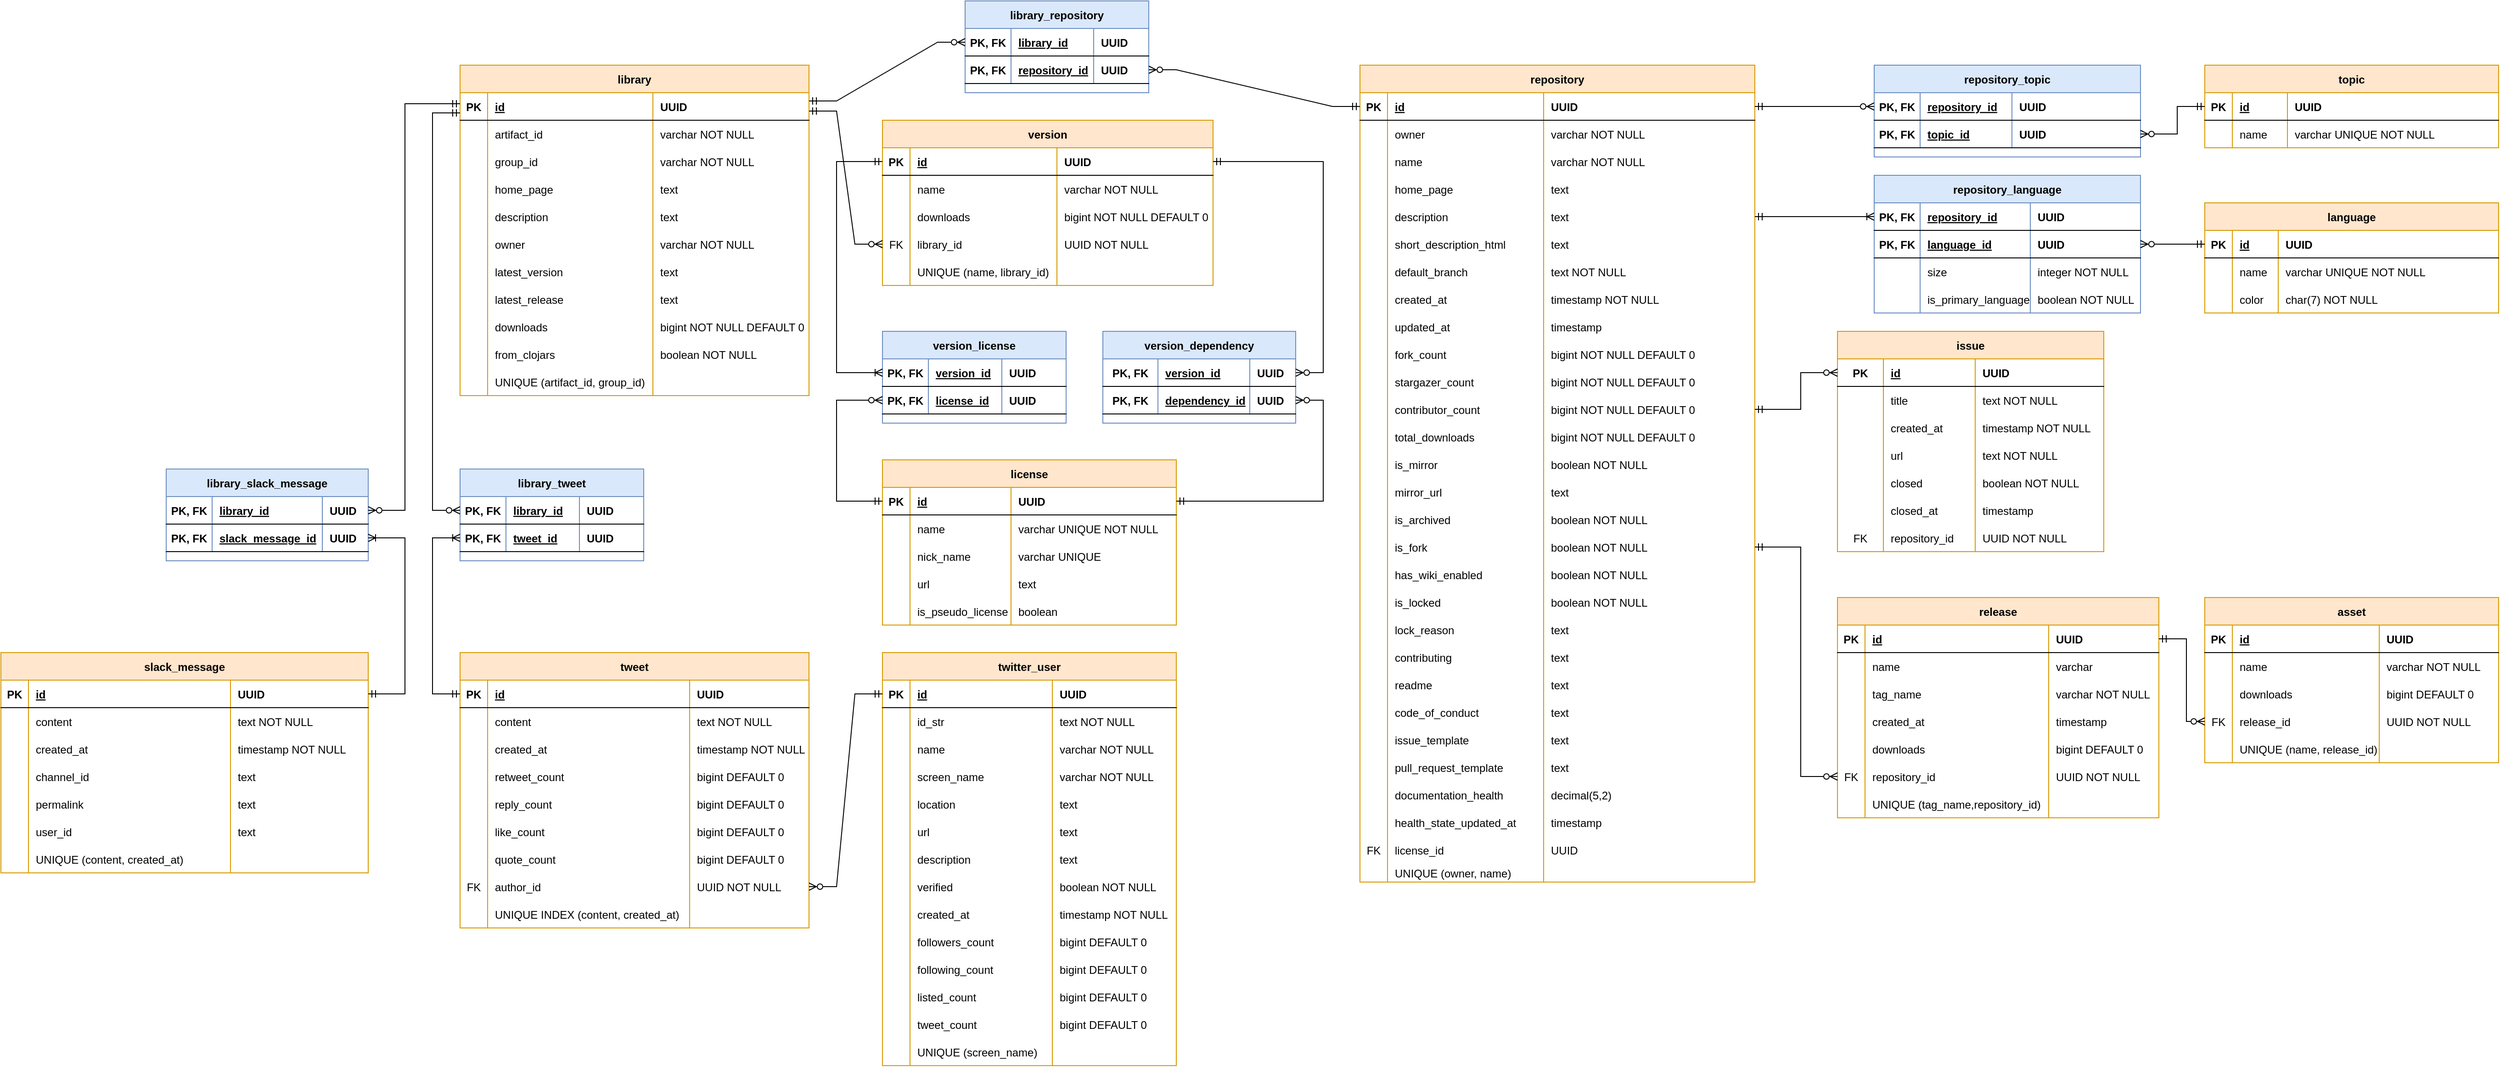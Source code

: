 <mxfile version="18.1.3" type="device"><diagram id="fc1f3b67-3c9b-b1b3-7705-706421d27264" name="ERD Clojure Garden"><mxGraphModel dx="2523" dy="2004" grid="1" gridSize="10" guides="1" tooltips="1" connect="1" arrows="1" fold="1" page="1" pageScale="1" pageWidth="850" pageHeight="1100" math="0" shadow="0"><root><mxCell id="0"/><mxCell id="1" parent="0"/><mxCell id="1wHXu2s-Uz3AgCzoqhjz-1" value="library" style="shape=table;startSize=30;container=1;collapsible=1;childLayout=tableLayout;fixedRows=1;rowLines=0;fontStyle=1;align=center;resizeLast=1;fillColor=#ffe6cc;strokeColor=#d79b00;" parent="1" vertex="1"><mxGeometry x="20" y="40" width="380.0" height="360" as="geometry"/></mxCell><mxCell id="1wHXu2s-Uz3AgCzoqhjz-2" value="" style="shape=partialRectangle;collapsible=0;dropTarget=0;pointerEvents=0;fillColor=none;top=0;left=0;bottom=1;right=0;points=[[0,0.5],[1,0.5]];portConstraint=eastwest;" parent="1wHXu2s-Uz3AgCzoqhjz-1" vertex="1"><mxGeometry y="30" width="380.0" height="30" as="geometry"/></mxCell><mxCell id="1wHXu2s-Uz3AgCzoqhjz-3" value="PK" style="shape=partialRectangle;connectable=0;fillColor=none;top=0;left=0;bottom=0;right=0;fontStyle=1;overflow=hidden;" parent="1wHXu2s-Uz3AgCzoqhjz-2" vertex="1"><mxGeometry width="30" height="30" as="geometry"><mxRectangle width="30" height="30" as="alternateBounds"/></mxGeometry></mxCell><mxCell id="1wHXu2s-Uz3AgCzoqhjz-4" value="id" style="shape=partialRectangle;connectable=0;fillColor=none;top=0;left=0;bottom=0;right=0;align=left;spacingLeft=6;fontStyle=5;overflow=hidden;" parent="1wHXu2s-Uz3AgCzoqhjz-2" vertex="1"><mxGeometry x="30" width="180" height="30" as="geometry"><mxRectangle width="180" height="30" as="alternateBounds"/></mxGeometry></mxCell><mxCell id="1wHXu2s-Uz3AgCzoqhjz-45" value="UUID" style="shape=partialRectangle;connectable=0;fillColor=none;top=0;left=0;bottom=0;right=0;align=left;spacingLeft=6;fontStyle=1;overflow=hidden;" parent="1wHXu2s-Uz3AgCzoqhjz-2" vertex="1"><mxGeometry x="210" width="170.0" height="30" as="geometry"><mxRectangle width="170.0" height="30" as="alternateBounds"/></mxGeometry></mxCell><mxCell id="1wHXu2s-Uz3AgCzoqhjz-5" value="" style="shape=partialRectangle;collapsible=0;dropTarget=0;pointerEvents=0;fillColor=none;top=0;left=0;bottom=0;right=0;points=[[0,0.5],[1,0.5]];portConstraint=eastwest;" parent="1wHXu2s-Uz3AgCzoqhjz-1" vertex="1"><mxGeometry y="60" width="380.0" height="30" as="geometry"/></mxCell><mxCell id="1wHXu2s-Uz3AgCzoqhjz-6" value="" style="shape=partialRectangle;connectable=0;fillColor=none;top=0;left=0;bottom=0;right=0;editable=1;overflow=hidden;" parent="1wHXu2s-Uz3AgCzoqhjz-5" vertex="1"><mxGeometry width="30" height="30" as="geometry"><mxRectangle width="30" height="30" as="alternateBounds"/></mxGeometry></mxCell><mxCell id="1wHXu2s-Uz3AgCzoqhjz-7" value="artifact_id" style="shape=partialRectangle;connectable=0;fillColor=none;top=0;left=0;bottom=0;right=0;align=left;spacingLeft=6;overflow=hidden;fontStyle=0" parent="1wHXu2s-Uz3AgCzoqhjz-5" vertex="1"><mxGeometry x="30" width="180" height="30" as="geometry"><mxRectangle width="180" height="30" as="alternateBounds"/></mxGeometry></mxCell><mxCell id="1wHXu2s-Uz3AgCzoqhjz-46" value="varchar NOT NULL" style="shape=partialRectangle;connectable=0;fillColor=none;top=0;left=0;bottom=0;right=0;align=left;spacingLeft=6;overflow=hidden;fontStyle=0" parent="1wHXu2s-Uz3AgCzoqhjz-5" vertex="1"><mxGeometry x="210" width="170.0" height="30" as="geometry"><mxRectangle width="170.0" height="30" as="alternateBounds"/></mxGeometry></mxCell><mxCell id="1wHXu2s-Uz3AgCzoqhjz-60" value="" style="shape=partialRectangle;collapsible=0;dropTarget=0;pointerEvents=0;fillColor=none;top=0;left=0;bottom=0;right=0;points=[[0,0.5],[1,0.5]];portConstraint=eastwest;" parent="1wHXu2s-Uz3AgCzoqhjz-1" vertex="1"><mxGeometry y="90" width="380.0" height="30" as="geometry"/></mxCell><mxCell id="1wHXu2s-Uz3AgCzoqhjz-61" value="" style="shape=partialRectangle;connectable=0;fillColor=none;top=0;left=0;bottom=0;right=0;editable=1;overflow=hidden;" parent="1wHXu2s-Uz3AgCzoqhjz-60" vertex="1"><mxGeometry width="30" height="30" as="geometry"><mxRectangle width="30" height="30" as="alternateBounds"/></mxGeometry></mxCell><mxCell id="1wHXu2s-Uz3AgCzoqhjz-62" value="group_id" style="shape=partialRectangle;connectable=0;fillColor=none;top=0;left=0;bottom=0;right=0;align=left;spacingLeft=6;overflow=hidden;fontStyle=0" parent="1wHXu2s-Uz3AgCzoqhjz-60" vertex="1"><mxGeometry x="30" width="180" height="30" as="geometry"><mxRectangle width="180" height="30" as="alternateBounds"/></mxGeometry></mxCell><mxCell id="1wHXu2s-Uz3AgCzoqhjz-63" value="varchar NOT NULL" style="shape=partialRectangle;connectable=0;fillColor=none;top=0;left=0;bottom=0;right=0;align=left;spacingLeft=6;overflow=hidden;fontStyle=0" parent="1wHXu2s-Uz3AgCzoqhjz-60" vertex="1"><mxGeometry x="210" width="170.0" height="30" as="geometry"><mxRectangle width="170.0" height="30" as="alternateBounds"/></mxGeometry></mxCell><mxCell id="1wHXu2s-Uz3AgCzoqhjz-64" value="" style="shape=partialRectangle;collapsible=0;dropTarget=0;pointerEvents=0;fillColor=none;top=0;left=0;bottom=0;right=0;points=[[0,0.5],[1,0.5]];portConstraint=eastwest;" parent="1wHXu2s-Uz3AgCzoqhjz-1" vertex="1"><mxGeometry y="120" width="380.0" height="30" as="geometry"/></mxCell><mxCell id="1wHXu2s-Uz3AgCzoqhjz-65" value="" style="shape=partialRectangle;connectable=0;fillColor=none;top=0;left=0;bottom=0;right=0;editable=1;overflow=hidden;" parent="1wHXu2s-Uz3AgCzoqhjz-64" vertex="1"><mxGeometry width="30" height="30" as="geometry"><mxRectangle width="30" height="30" as="alternateBounds"/></mxGeometry></mxCell><mxCell id="1wHXu2s-Uz3AgCzoqhjz-66" value="home_page" style="shape=partialRectangle;connectable=0;fillColor=none;top=0;left=0;bottom=0;right=0;align=left;spacingLeft=6;overflow=hidden;" parent="1wHXu2s-Uz3AgCzoqhjz-64" vertex="1"><mxGeometry x="30" width="180" height="30" as="geometry"><mxRectangle width="180" height="30" as="alternateBounds"/></mxGeometry></mxCell><mxCell id="1wHXu2s-Uz3AgCzoqhjz-67" value="text" style="shape=partialRectangle;connectable=0;fillColor=none;top=0;left=0;bottom=0;right=0;align=left;spacingLeft=6;overflow=hidden;" parent="1wHXu2s-Uz3AgCzoqhjz-64" vertex="1"><mxGeometry x="210" width="170.0" height="30" as="geometry"><mxRectangle width="170.0" height="30" as="alternateBounds"/></mxGeometry></mxCell><mxCell id="1wHXu2s-Uz3AgCzoqhjz-14" value="" style="shape=partialRectangle;collapsible=0;dropTarget=0;pointerEvents=0;fillColor=none;top=0;left=0;bottom=0;right=0;points=[[0,0.5],[1,0.5]];portConstraint=eastwest;" parent="1wHXu2s-Uz3AgCzoqhjz-1" vertex="1"><mxGeometry y="150" width="380.0" height="30" as="geometry"/></mxCell><mxCell id="1wHXu2s-Uz3AgCzoqhjz-15" value="" style="shape=partialRectangle;connectable=0;fillColor=none;top=0;left=0;bottom=0;right=0;editable=1;overflow=hidden;" parent="1wHXu2s-Uz3AgCzoqhjz-14" vertex="1"><mxGeometry width="30" height="30" as="geometry"><mxRectangle width="30" height="30" as="alternateBounds"/></mxGeometry></mxCell><mxCell id="1wHXu2s-Uz3AgCzoqhjz-16" value="description" style="shape=partialRectangle;connectable=0;fillColor=none;top=0;left=0;bottom=0;right=0;align=left;spacingLeft=6;overflow=hidden;" parent="1wHXu2s-Uz3AgCzoqhjz-14" vertex="1"><mxGeometry x="30" width="180" height="30" as="geometry"><mxRectangle width="180" height="30" as="alternateBounds"/></mxGeometry></mxCell><mxCell id="1wHXu2s-Uz3AgCzoqhjz-47" value="text" style="shape=partialRectangle;connectable=0;fillColor=none;top=0;left=0;bottom=0;right=0;align=left;spacingLeft=6;overflow=hidden;" parent="1wHXu2s-Uz3AgCzoqhjz-14" vertex="1"><mxGeometry x="210" width="170.0" height="30" as="geometry"><mxRectangle width="170.0" height="30" as="alternateBounds"/></mxGeometry></mxCell><mxCell id="1wHXu2s-Uz3AgCzoqhjz-17" value="" style="shape=partialRectangle;collapsible=0;dropTarget=0;pointerEvents=0;fillColor=none;top=0;left=0;bottom=0;right=0;points=[[0,0.5],[1,0.5]];portConstraint=eastwest;" parent="1wHXu2s-Uz3AgCzoqhjz-1" vertex="1"><mxGeometry y="180" width="380.0" height="30" as="geometry"/></mxCell><mxCell id="1wHXu2s-Uz3AgCzoqhjz-18" value="" style="shape=partialRectangle;connectable=0;fillColor=none;top=0;left=0;bottom=0;right=0;editable=1;overflow=hidden;" parent="1wHXu2s-Uz3AgCzoqhjz-17" vertex="1"><mxGeometry width="30" height="30" as="geometry"><mxRectangle width="30" height="30" as="alternateBounds"/></mxGeometry></mxCell><mxCell id="1wHXu2s-Uz3AgCzoqhjz-19" value="owner" style="shape=partialRectangle;connectable=0;fillColor=none;top=0;left=0;bottom=0;right=0;align=left;spacingLeft=6;overflow=hidden;" parent="1wHXu2s-Uz3AgCzoqhjz-17" vertex="1"><mxGeometry x="30" width="180" height="30" as="geometry"><mxRectangle width="180" height="30" as="alternateBounds"/></mxGeometry></mxCell><mxCell id="1wHXu2s-Uz3AgCzoqhjz-48" value="varchar NOT NULL" style="shape=partialRectangle;connectable=0;fillColor=none;top=0;left=0;bottom=0;right=0;align=left;spacingLeft=6;overflow=hidden;" parent="1wHXu2s-Uz3AgCzoqhjz-17" vertex="1"><mxGeometry x="210" width="170.0" height="30" as="geometry"><mxRectangle width="170.0" height="30" as="alternateBounds"/></mxGeometry></mxCell><mxCell id="1wHXu2s-Uz3AgCzoqhjz-8" value="" style="shape=partialRectangle;collapsible=0;dropTarget=0;pointerEvents=0;fillColor=none;top=0;left=0;bottom=0;right=0;points=[[0,0.5],[1,0.5]];portConstraint=eastwest;" parent="1wHXu2s-Uz3AgCzoqhjz-1" vertex="1"><mxGeometry y="210" width="380.0" height="30" as="geometry"/></mxCell><mxCell id="1wHXu2s-Uz3AgCzoqhjz-9" value="" style="shape=partialRectangle;connectable=0;fillColor=none;top=0;left=0;bottom=0;right=0;editable=1;overflow=hidden;" parent="1wHXu2s-Uz3AgCzoqhjz-8" vertex="1"><mxGeometry width="30" height="30" as="geometry"><mxRectangle width="30" height="30" as="alternateBounds"/></mxGeometry></mxCell><mxCell id="1wHXu2s-Uz3AgCzoqhjz-10" value="latest_version" style="shape=partialRectangle;connectable=0;fillColor=none;top=0;left=0;bottom=0;right=0;align=left;spacingLeft=6;overflow=hidden;" parent="1wHXu2s-Uz3AgCzoqhjz-8" vertex="1"><mxGeometry x="30" width="180" height="30" as="geometry"><mxRectangle width="180" height="30" as="alternateBounds"/></mxGeometry></mxCell><mxCell id="1wHXu2s-Uz3AgCzoqhjz-49" value="text" style="shape=partialRectangle;connectable=0;fillColor=none;top=0;left=0;bottom=0;right=0;align=left;spacingLeft=6;overflow=hidden;" parent="1wHXu2s-Uz3AgCzoqhjz-8" vertex="1"><mxGeometry x="210" width="170.0" height="30" as="geometry"><mxRectangle width="170.0" height="30" as="alternateBounds"/></mxGeometry></mxCell><mxCell id="1wHXu2s-Uz3AgCzoqhjz-11" value="" style="shape=partialRectangle;collapsible=0;dropTarget=0;pointerEvents=0;fillColor=none;top=0;left=0;bottom=0;right=0;points=[[0,0.5],[1,0.5]];portConstraint=eastwest;" parent="1wHXu2s-Uz3AgCzoqhjz-1" vertex="1"><mxGeometry y="240" width="380.0" height="30" as="geometry"/></mxCell><mxCell id="1wHXu2s-Uz3AgCzoqhjz-12" value="" style="shape=partialRectangle;connectable=0;fillColor=none;top=0;left=0;bottom=0;right=0;editable=1;overflow=hidden;" parent="1wHXu2s-Uz3AgCzoqhjz-11" vertex="1"><mxGeometry width="30" height="30" as="geometry"><mxRectangle width="30" height="30" as="alternateBounds"/></mxGeometry></mxCell><mxCell id="1wHXu2s-Uz3AgCzoqhjz-13" value="latest_release" style="shape=partialRectangle;connectable=0;fillColor=none;top=0;left=0;bottom=0;right=0;align=left;spacingLeft=6;overflow=hidden;" parent="1wHXu2s-Uz3AgCzoqhjz-11" vertex="1"><mxGeometry x="30" width="180" height="30" as="geometry"><mxRectangle width="180" height="30" as="alternateBounds"/></mxGeometry></mxCell><mxCell id="1wHXu2s-Uz3AgCzoqhjz-50" value="text" style="shape=partialRectangle;connectable=0;fillColor=none;top=0;left=0;bottom=0;right=0;align=left;spacingLeft=6;overflow=hidden;" parent="1wHXu2s-Uz3AgCzoqhjz-11" vertex="1"><mxGeometry x="210" width="170.0" height="30" as="geometry"><mxRectangle width="170.0" height="30" as="alternateBounds"/></mxGeometry></mxCell><mxCell id="1wHXu2s-Uz3AgCzoqhjz-20" value="" style="shape=partialRectangle;collapsible=0;dropTarget=0;pointerEvents=0;fillColor=none;top=0;left=0;bottom=0;right=0;points=[[0,0.5],[1,0.5]];portConstraint=eastwest;" parent="1wHXu2s-Uz3AgCzoqhjz-1" vertex="1"><mxGeometry y="270" width="380.0" height="30" as="geometry"/></mxCell><mxCell id="1wHXu2s-Uz3AgCzoqhjz-21" value="" style="shape=partialRectangle;connectable=0;fillColor=none;top=0;left=0;bottom=0;right=0;editable=1;overflow=hidden;" parent="1wHXu2s-Uz3AgCzoqhjz-20" vertex="1"><mxGeometry width="30" height="30" as="geometry"><mxRectangle width="30" height="30" as="alternateBounds"/></mxGeometry></mxCell><mxCell id="1wHXu2s-Uz3AgCzoqhjz-22" value="downloads" style="shape=partialRectangle;connectable=0;fillColor=none;top=0;left=0;bottom=0;right=0;align=left;spacingLeft=6;overflow=hidden;" parent="1wHXu2s-Uz3AgCzoqhjz-20" vertex="1"><mxGeometry x="30" width="180" height="30" as="geometry"><mxRectangle width="180" height="30" as="alternateBounds"/></mxGeometry></mxCell><mxCell id="1wHXu2s-Uz3AgCzoqhjz-51" value="bigint NOT NULL DEFAULT 0" style="shape=partialRectangle;connectable=0;fillColor=none;top=0;left=0;bottom=0;right=0;align=left;spacingLeft=6;overflow=hidden;" parent="1wHXu2s-Uz3AgCzoqhjz-20" vertex="1"><mxGeometry x="210" width="170.0" height="30" as="geometry"><mxRectangle width="170.0" height="30" as="alternateBounds"/></mxGeometry></mxCell><mxCell id="wzLQFxaINzDfWH8RFSzL-1" value="" style="shape=partialRectangle;collapsible=0;dropTarget=0;pointerEvents=0;fillColor=none;top=0;left=0;bottom=0;right=0;points=[[0,0.5],[1,0.5]];portConstraint=eastwest;" parent="1wHXu2s-Uz3AgCzoqhjz-1" vertex="1"><mxGeometry y="300" width="380.0" height="30" as="geometry"/></mxCell><mxCell id="wzLQFxaINzDfWH8RFSzL-2" value="" style="shape=partialRectangle;connectable=0;fillColor=none;top=0;left=0;bottom=0;right=0;editable=1;overflow=hidden;" parent="wzLQFxaINzDfWH8RFSzL-1" vertex="1"><mxGeometry width="30" height="30" as="geometry"><mxRectangle width="30" height="30" as="alternateBounds"/></mxGeometry></mxCell><mxCell id="wzLQFxaINzDfWH8RFSzL-3" value="from_clojars" style="shape=partialRectangle;connectable=0;fillColor=none;top=0;left=0;bottom=0;right=0;align=left;spacingLeft=6;overflow=hidden;" parent="wzLQFxaINzDfWH8RFSzL-1" vertex="1"><mxGeometry x="30" width="180" height="30" as="geometry"><mxRectangle width="180" height="30" as="alternateBounds"/></mxGeometry></mxCell><mxCell id="wzLQFxaINzDfWH8RFSzL-4" value="boolean NOT NULL" style="shape=partialRectangle;connectable=0;fillColor=none;top=0;left=0;bottom=0;right=0;align=left;spacingLeft=6;overflow=hidden;" parent="wzLQFxaINzDfWH8RFSzL-1" vertex="1"><mxGeometry x="210" width="170.0" height="30" as="geometry"><mxRectangle width="170.0" height="30" as="alternateBounds"/></mxGeometry></mxCell><mxCell id="1wHXu2s-Uz3AgCzoqhjz-163" value="" style="shape=partialRectangle;collapsible=0;dropTarget=0;pointerEvents=0;fillColor=none;top=0;left=0;bottom=0;right=0;points=[[0,0.5],[1,0.5]];portConstraint=eastwest;" parent="1wHXu2s-Uz3AgCzoqhjz-1" vertex="1"><mxGeometry y="330" width="380.0" height="30" as="geometry"/></mxCell><mxCell id="1wHXu2s-Uz3AgCzoqhjz-164" value="" style="shape=partialRectangle;connectable=0;fillColor=none;top=0;left=0;bottom=0;right=0;editable=1;overflow=hidden;" parent="1wHXu2s-Uz3AgCzoqhjz-163" vertex="1"><mxGeometry width="30" height="30" as="geometry"><mxRectangle width="30" height="30" as="alternateBounds"/></mxGeometry></mxCell><mxCell id="1wHXu2s-Uz3AgCzoqhjz-165" value="UNIQUE (artifact_id, group_id)" style="shape=partialRectangle;connectable=0;fillColor=none;top=0;left=0;bottom=0;right=0;align=left;spacingLeft=6;overflow=hidden;fontStyle=0" parent="1wHXu2s-Uz3AgCzoqhjz-163" vertex="1"><mxGeometry x="30" width="180" height="30" as="geometry"><mxRectangle width="180" height="30" as="alternateBounds"/></mxGeometry></mxCell><mxCell id="1wHXu2s-Uz3AgCzoqhjz-166" value="" style="shape=partialRectangle;connectable=0;fillColor=none;top=0;left=0;bottom=0;right=0;align=left;spacingLeft=6;overflow=hidden;" parent="1wHXu2s-Uz3AgCzoqhjz-163" vertex="1"><mxGeometry x="210" width="170.0" height="30" as="geometry"><mxRectangle width="170.0" height="30" as="alternateBounds"/></mxGeometry></mxCell><mxCell id="1wHXu2s-Uz3AgCzoqhjz-68" value="version" style="shape=table;startSize=30;container=1;collapsible=1;childLayout=tableLayout;fixedRows=1;rowLines=0;fontStyle=1;align=center;resizeLast=1;fillColor=#ffe6cc;strokeColor=#d79b00;" parent="1" vertex="1"><mxGeometry x="480" y="100" width="360" height="180" as="geometry"/></mxCell><mxCell id="1wHXu2s-Uz3AgCzoqhjz-69" value="" style="shape=partialRectangle;collapsible=0;dropTarget=0;pointerEvents=0;fillColor=none;top=0;left=0;bottom=1;right=0;points=[[0,0.5],[1,0.5]];portConstraint=eastwest;" parent="1wHXu2s-Uz3AgCzoqhjz-68" vertex="1"><mxGeometry y="30" width="360" height="30" as="geometry"/></mxCell><mxCell id="1wHXu2s-Uz3AgCzoqhjz-70" value="PK" style="shape=partialRectangle;connectable=0;fillColor=none;top=0;left=0;bottom=0;right=0;fontStyle=1;overflow=hidden;" parent="1wHXu2s-Uz3AgCzoqhjz-69" vertex="1"><mxGeometry width="30" height="30" as="geometry"><mxRectangle width="30" height="30" as="alternateBounds"/></mxGeometry></mxCell><mxCell id="1wHXu2s-Uz3AgCzoqhjz-71" value="id" style="shape=partialRectangle;connectable=0;fillColor=none;top=0;left=0;bottom=0;right=0;align=left;spacingLeft=6;fontStyle=5;overflow=hidden;" parent="1wHXu2s-Uz3AgCzoqhjz-69" vertex="1"><mxGeometry x="30" width="160" height="30" as="geometry"><mxRectangle width="160" height="30" as="alternateBounds"/></mxGeometry></mxCell><mxCell id="1wHXu2s-Uz3AgCzoqhjz-72" value="UUID" style="shape=partialRectangle;connectable=0;fillColor=none;top=0;left=0;bottom=0;right=0;align=left;spacingLeft=6;fontStyle=1;overflow=hidden;" parent="1wHXu2s-Uz3AgCzoqhjz-69" vertex="1"><mxGeometry x="190" width="170" height="30" as="geometry"><mxRectangle width="170" height="30" as="alternateBounds"/></mxGeometry></mxCell><mxCell id="1wHXu2s-Uz3AgCzoqhjz-81" value="" style="shape=partialRectangle;collapsible=0;dropTarget=0;pointerEvents=0;fillColor=none;top=0;left=0;bottom=0;right=0;points=[[0,0.5],[1,0.5]];portConstraint=eastwest;" parent="1wHXu2s-Uz3AgCzoqhjz-68" vertex="1"><mxGeometry y="60" width="360" height="30" as="geometry"/></mxCell><mxCell id="1wHXu2s-Uz3AgCzoqhjz-82" value="" style="shape=partialRectangle;connectable=0;fillColor=none;top=0;left=0;bottom=0;right=0;editable=1;overflow=hidden;" parent="1wHXu2s-Uz3AgCzoqhjz-81" vertex="1"><mxGeometry width="30" height="30" as="geometry"><mxRectangle width="30" height="30" as="alternateBounds"/></mxGeometry></mxCell><mxCell id="1wHXu2s-Uz3AgCzoqhjz-83" value="name" style="shape=partialRectangle;connectable=0;fillColor=none;top=0;left=0;bottom=0;right=0;align=left;spacingLeft=6;overflow=hidden;fontStyle=0" parent="1wHXu2s-Uz3AgCzoqhjz-81" vertex="1"><mxGeometry x="30" width="160" height="30" as="geometry"><mxRectangle width="160" height="30" as="alternateBounds"/></mxGeometry></mxCell><mxCell id="1wHXu2s-Uz3AgCzoqhjz-84" value="varchar NOT NULL" style="shape=partialRectangle;connectable=0;fillColor=none;top=0;left=0;bottom=0;right=0;align=left;spacingLeft=6;overflow=hidden;fontStyle=0" parent="1wHXu2s-Uz3AgCzoqhjz-81" vertex="1"><mxGeometry x="190" width="170" height="30" as="geometry"><mxRectangle width="170" height="30" as="alternateBounds"/></mxGeometry></mxCell><mxCell id="1wHXu2s-Uz3AgCzoqhjz-101" value="" style="shape=partialRectangle;collapsible=0;dropTarget=0;pointerEvents=0;fillColor=none;top=0;left=0;bottom=0;right=0;points=[[0,0.5],[1,0.5]];portConstraint=eastwest;" parent="1wHXu2s-Uz3AgCzoqhjz-68" vertex="1"><mxGeometry y="90" width="360" height="30" as="geometry"/></mxCell><mxCell id="1wHXu2s-Uz3AgCzoqhjz-102" value="" style="shape=partialRectangle;connectable=0;fillColor=none;top=0;left=0;bottom=0;right=0;editable=1;overflow=hidden;" parent="1wHXu2s-Uz3AgCzoqhjz-101" vertex="1"><mxGeometry width="30" height="30" as="geometry"><mxRectangle width="30" height="30" as="alternateBounds"/></mxGeometry></mxCell><mxCell id="1wHXu2s-Uz3AgCzoqhjz-103" value="downloads" style="shape=partialRectangle;connectable=0;fillColor=none;top=0;left=0;bottom=0;right=0;align=left;spacingLeft=6;overflow=hidden;" parent="1wHXu2s-Uz3AgCzoqhjz-101" vertex="1"><mxGeometry x="30" width="160" height="30" as="geometry"><mxRectangle width="160" height="30" as="alternateBounds"/></mxGeometry></mxCell><mxCell id="1wHXu2s-Uz3AgCzoqhjz-104" value="bigint NOT NULL DEFAULT 0 " style="shape=partialRectangle;connectable=0;fillColor=none;top=0;left=0;bottom=0;right=0;align=left;spacingLeft=6;overflow=hidden;" parent="1wHXu2s-Uz3AgCzoqhjz-101" vertex="1"><mxGeometry x="190" width="170" height="30" as="geometry"><mxRectangle width="170" height="30" as="alternateBounds"/></mxGeometry></mxCell><mxCell id="1wHXu2s-Uz3AgCzoqhjz-114" value="" style="shape=partialRectangle;collapsible=0;dropTarget=0;pointerEvents=0;fillColor=none;top=0;left=0;bottom=0;right=0;points=[[0,0.5],[1,0.5]];portConstraint=eastwest;" parent="1wHXu2s-Uz3AgCzoqhjz-68" vertex="1"><mxGeometry y="120" width="360" height="30" as="geometry"/></mxCell><mxCell id="1wHXu2s-Uz3AgCzoqhjz-115" value="FK" style="shape=partialRectangle;connectable=0;fillColor=none;top=0;left=0;bottom=0;right=0;editable=1;overflow=hidden;fontStyle=0" parent="1wHXu2s-Uz3AgCzoqhjz-114" vertex="1"><mxGeometry width="30" height="30" as="geometry"><mxRectangle width="30" height="30" as="alternateBounds"/></mxGeometry></mxCell><mxCell id="1wHXu2s-Uz3AgCzoqhjz-116" value="library_id" style="shape=partialRectangle;connectable=0;fillColor=none;top=0;left=0;bottom=0;right=0;align=left;spacingLeft=6;overflow=hidden;fontStyle=0" parent="1wHXu2s-Uz3AgCzoqhjz-114" vertex="1"><mxGeometry x="30" width="160" height="30" as="geometry"><mxRectangle width="160" height="30" as="alternateBounds"/></mxGeometry></mxCell><mxCell id="1wHXu2s-Uz3AgCzoqhjz-117" value="UUID NOT NULL" style="shape=partialRectangle;connectable=0;fillColor=none;top=0;left=0;bottom=0;right=0;align=left;spacingLeft=6;overflow=hidden;fontStyle=0" parent="1wHXu2s-Uz3AgCzoqhjz-114" vertex="1"><mxGeometry x="190" width="170" height="30" as="geometry"><mxRectangle width="170" height="30" as="alternateBounds"/></mxGeometry></mxCell><mxCell id="1wHXu2s-Uz3AgCzoqhjz-159" value="" style="shape=partialRectangle;collapsible=0;dropTarget=0;pointerEvents=0;fillColor=none;top=0;left=0;bottom=0;right=0;points=[[0,0.5],[1,0.5]];portConstraint=eastwest;" parent="1wHXu2s-Uz3AgCzoqhjz-68" vertex="1"><mxGeometry y="150" width="360" height="30" as="geometry"/></mxCell><mxCell id="1wHXu2s-Uz3AgCzoqhjz-160" value="" style="shape=partialRectangle;connectable=0;fillColor=none;top=0;left=0;bottom=0;right=0;editable=1;overflow=hidden;fontStyle=1" parent="1wHXu2s-Uz3AgCzoqhjz-159" vertex="1"><mxGeometry width="30" height="30" as="geometry"><mxRectangle width="30" height="30" as="alternateBounds"/></mxGeometry></mxCell><mxCell id="1wHXu2s-Uz3AgCzoqhjz-161" value="UNIQUE (name, library_id)" style="shape=partialRectangle;connectable=0;fillColor=none;top=0;left=0;bottom=0;right=0;align=left;spacingLeft=6;overflow=hidden;fontStyle=0" parent="1wHXu2s-Uz3AgCzoqhjz-159" vertex="1"><mxGeometry x="30" width="160" height="30" as="geometry"><mxRectangle width="160" height="30" as="alternateBounds"/></mxGeometry></mxCell><mxCell id="1wHXu2s-Uz3AgCzoqhjz-162" value="" style="shape=partialRectangle;connectable=0;fillColor=none;top=0;left=0;bottom=0;right=0;align=left;spacingLeft=6;overflow=hidden;fontStyle=1" parent="1wHXu2s-Uz3AgCzoqhjz-159" vertex="1"><mxGeometry x="190" width="170" height="30" as="geometry"><mxRectangle width="170" height="30" as="alternateBounds"/></mxGeometry></mxCell><mxCell id="1wHXu2s-Uz3AgCzoqhjz-109" value="" style="edgeStyle=entityRelationEdgeStyle;fontSize=12;html=1;endArrow=ERzeroToMany;startArrow=ERmandOne;rounded=0;exitX=1;exitY=0.5;exitDx=0;exitDy=0;entryX=0;entryY=0.5;entryDx=0;entryDy=0;" parent="1" target="1wHXu2s-Uz3AgCzoqhjz-114" edge="1"><mxGeometry width="100" height="100" relative="1" as="geometry"><mxPoint x="400.0" y="90" as="sourcePoint"/><mxPoint x="480.0" y="220" as="targetPoint"/></mxGeometry></mxCell><mxCell id="1wHXu2s-Uz3AgCzoqhjz-122" value="license" style="shape=table;startSize=30;container=1;collapsible=1;childLayout=tableLayout;fixedRows=1;rowLines=0;fontStyle=1;align=center;resizeLast=1;fillColor=#ffe6cc;strokeColor=#d79b00;" parent="1" vertex="1"><mxGeometry x="480" y="470" width="320" height="180" as="geometry"/></mxCell><mxCell id="1wHXu2s-Uz3AgCzoqhjz-123" value="" style="shape=partialRectangle;collapsible=0;dropTarget=0;pointerEvents=0;fillColor=none;top=0;left=0;bottom=1;right=0;points=[[0,0.5],[1,0.5]];portConstraint=eastwest;" parent="1wHXu2s-Uz3AgCzoqhjz-122" vertex="1"><mxGeometry y="30" width="320" height="30" as="geometry"/></mxCell><mxCell id="1wHXu2s-Uz3AgCzoqhjz-124" value="PK" style="shape=partialRectangle;connectable=0;fillColor=none;top=0;left=0;bottom=0;right=0;fontStyle=1;overflow=hidden;" parent="1wHXu2s-Uz3AgCzoqhjz-123" vertex="1"><mxGeometry width="30" height="30" as="geometry"><mxRectangle width="30" height="30" as="alternateBounds"/></mxGeometry></mxCell><mxCell id="1wHXu2s-Uz3AgCzoqhjz-125" value="id" style="shape=partialRectangle;connectable=0;fillColor=none;top=0;left=0;bottom=0;right=0;align=left;spacingLeft=6;fontStyle=5;overflow=hidden;" parent="1wHXu2s-Uz3AgCzoqhjz-123" vertex="1"><mxGeometry x="30" width="110" height="30" as="geometry"><mxRectangle width="110" height="30" as="alternateBounds"/></mxGeometry></mxCell><mxCell id="1wHXu2s-Uz3AgCzoqhjz-126" value="UUID" style="shape=partialRectangle;connectable=0;fillColor=none;top=0;left=0;bottom=0;right=0;align=left;spacingLeft=6;fontStyle=1;overflow=hidden;" parent="1wHXu2s-Uz3AgCzoqhjz-123" vertex="1"><mxGeometry x="140" width="180" height="30" as="geometry"><mxRectangle width="180" height="30" as="alternateBounds"/></mxGeometry></mxCell><mxCell id="1wHXu2s-Uz3AgCzoqhjz-127" value="" style="shape=partialRectangle;collapsible=0;dropTarget=0;pointerEvents=0;fillColor=none;top=0;left=0;bottom=0;right=0;points=[[0,0.5],[1,0.5]];portConstraint=eastwest;" parent="1wHXu2s-Uz3AgCzoqhjz-122" vertex="1"><mxGeometry y="60" width="320" height="30" as="geometry"/></mxCell><mxCell id="1wHXu2s-Uz3AgCzoqhjz-128" value="" style="shape=partialRectangle;connectable=0;fillColor=none;top=0;left=0;bottom=0;right=0;editable=1;overflow=hidden;" parent="1wHXu2s-Uz3AgCzoqhjz-127" vertex="1"><mxGeometry width="30" height="30" as="geometry"><mxRectangle width="30" height="30" as="alternateBounds"/></mxGeometry></mxCell><mxCell id="1wHXu2s-Uz3AgCzoqhjz-129" value="name" style="shape=partialRectangle;connectable=0;fillColor=none;top=0;left=0;bottom=0;right=0;align=left;spacingLeft=6;overflow=hidden;fontStyle=0" parent="1wHXu2s-Uz3AgCzoqhjz-127" vertex="1"><mxGeometry x="30" width="110" height="30" as="geometry"><mxRectangle width="110" height="30" as="alternateBounds"/></mxGeometry></mxCell><mxCell id="1wHXu2s-Uz3AgCzoqhjz-130" value="varchar UNIQUE NOT NULL" style="shape=partialRectangle;connectable=0;fillColor=none;top=0;left=0;bottom=0;right=0;align=left;spacingLeft=6;overflow=hidden;fontStyle=0" parent="1wHXu2s-Uz3AgCzoqhjz-127" vertex="1"><mxGeometry x="140" width="180" height="30" as="geometry"><mxRectangle width="180" height="30" as="alternateBounds"/></mxGeometry></mxCell><mxCell id="1wHXu2s-Uz3AgCzoqhjz-131" value="" style="shape=partialRectangle;collapsible=0;dropTarget=0;pointerEvents=0;fillColor=none;top=0;left=0;bottom=0;right=0;points=[[0,0.5],[1,0.5]];portConstraint=eastwest;" parent="1wHXu2s-Uz3AgCzoqhjz-122" vertex="1"><mxGeometry y="90" width="320" height="30" as="geometry"/></mxCell><mxCell id="1wHXu2s-Uz3AgCzoqhjz-132" value="" style="shape=partialRectangle;connectable=0;fillColor=none;top=0;left=0;bottom=0;right=0;editable=1;overflow=hidden;" parent="1wHXu2s-Uz3AgCzoqhjz-131" vertex="1"><mxGeometry width="30" height="30" as="geometry"><mxRectangle width="30" height="30" as="alternateBounds"/></mxGeometry></mxCell><mxCell id="1wHXu2s-Uz3AgCzoqhjz-133" value="nick_name" style="shape=partialRectangle;connectable=0;fillColor=none;top=0;left=0;bottom=0;right=0;align=left;spacingLeft=6;overflow=hidden;fontStyle=0" parent="1wHXu2s-Uz3AgCzoqhjz-131" vertex="1"><mxGeometry x="30" width="110" height="30" as="geometry"><mxRectangle width="110" height="30" as="alternateBounds"/></mxGeometry></mxCell><mxCell id="1wHXu2s-Uz3AgCzoqhjz-134" value="varchar UNIQUE" style="shape=partialRectangle;connectable=0;fillColor=none;top=0;left=0;bottom=0;right=0;align=left;spacingLeft=6;overflow=hidden;fontStyle=0" parent="1wHXu2s-Uz3AgCzoqhjz-131" vertex="1"><mxGeometry x="140" width="180" height="30" as="geometry"><mxRectangle width="180" height="30" as="alternateBounds"/></mxGeometry></mxCell><mxCell id="1wHXu2s-Uz3AgCzoqhjz-135" value="" style="shape=partialRectangle;collapsible=0;dropTarget=0;pointerEvents=0;fillColor=none;top=0;left=0;bottom=0;right=0;points=[[0,0.5],[1,0.5]];portConstraint=eastwest;" parent="1wHXu2s-Uz3AgCzoqhjz-122" vertex="1"><mxGeometry y="120" width="320" height="30" as="geometry"/></mxCell><mxCell id="1wHXu2s-Uz3AgCzoqhjz-136" value="" style="shape=partialRectangle;connectable=0;fillColor=none;top=0;left=0;bottom=0;right=0;editable=1;overflow=hidden;" parent="1wHXu2s-Uz3AgCzoqhjz-135" vertex="1"><mxGeometry width="30" height="30" as="geometry"><mxRectangle width="30" height="30" as="alternateBounds"/></mxGeometry></mxCell><mxCell id="1wHXu2s-Uz3AgCzoqhjz-137" value="url" style="shape=partialRectangle;connectable=0;fillColor=none;top=0;left=0;bottom=0;right=0;align=left;spacingLeft=6;overflow=hidden;" parent="1wHXu2s-Uz3AgCzoqhjz-135" vertex="1"><mxGeometry x="30" width="110" height="30" as="geometry"><mxRectangle width="110" height="30" as="alternateBounds"/></mxGeometry></mxCell><mxCell id="1wHXu2s-Uz3AgCzoqhjz-138" value="text" style="shape=partialRectangle;connectable=0;fillColor=none;top=0;left=0;bottom=0;right=0;align=left;spacingLeft=6;overflow=hidden;" parent="1wHXu2s-Uz3AgCzoqhjz-135" vertex="1"><mxGeometry x="140" width="180" height="30" as="geometry"><mxRectangle width="180" height="30" as="alternateBounds"/></mxGeometry></mxCell><mxCell id="1wHXu2s-Uz3AgCzoqhjz-139" value="" style="shape=partialRectangle;collapsible=0;dropTarget=0;pointerEvents=0;fillColor=none;top=0;left=0;bottom=0;right=0;points=[[0,0.5],[1,0.5]];portConstraint=eastwest;" parent="1wHXu2s-Uz3AgCzoqhjz-122" vertex="1"><mxGeometry y="150" width="320" height="30" as="geometry"/></mxCell><mxCell id="1wHXu2s-Uz3AgCzoqhjz-140" value="" style="shape=partialRectangle;connectable=0;fillColor=none;top=0;left=0;bottom=0;right=0;editable=1;overflow=hidden;" parent="1wHXu2s-Uz3AgCzoqhjz-139" vertex="1"><mxGeometry width="30" height="30" as="geometry"><mxRectangle width="30" height="30" as="alternateBounds"/></mxGeometry></mxCell><mxCell id="1wHXu2s-Uz3AgCzoqhjz-141" value="is_pseudo_license" style="shape=partialRectangle;connectable=0;fillColor=none;top=0;left=0;bottom=0;right=0;align=left;spacingLeft=6;overflow=hidden;" parent="1wHXu2s-Uz3AgCzoqhjz-139" vertex="1"><mxGeometry x="30" width="110" height="30" as="geometry"><mxRectangle width="110" height="30" as="alternateBounds"/></mxGeometry></mxCell><mxCell id="1wHXu2s-Uz3AgCzoqhjz-142" value="boolean" style="shape=partialRectangle;connectable=0;fillColor=none;top=0;left=0;bottom=0;right=0;align=left;spacingLeft=6;overflow=hidden;" parent="1wHXu2s-Uz3AgCzoqhjz-139" vertex="1"><mxGeometry x="140" width="180" height="30" as="geometry"><mxRectangle width="180" height="30" as="alternateBounds"/></mxGeometry></mxCell><mxCell id="1wHXu2s-Uz3AgCzoqhjz-175" value="version_license" style="shape=table;startSize=30;container=1;collapsible=1;childLayout=tableLayout;fixedRows=1;rowLines=0;fontStyle=1;align=center;resizeLast=1;fillColor=#dae8fc;strokeColor=#6c8ebf;" parent="1" vertex="1"><mxGeometry x="480" y="330" width="200" height="100" as="geometry"/></mxCell><mxCell id="1wHXu2s-Uz3AgCzoqhjz-176" value="" style="shape=partialRectangle;collapsible=0;dropTarget=0;pointerEvents=0;fillColor=none;top=0;left=0;bottom=1;right=0;points=[[0,0.5],[1,0.5]];portConstraint=eastwest;" parent="1wHXu2s-Uz3AgCzoqhjz-175" vertex="1"><mxGeometry y="30" width="200" height="30" as="geometry"/></mxCell><mxCell id="1wHXu2s-Uz3AgCzoqhjz-177" value="PK, FK" style="shape=partialRectangle;connectable=0;fillColor=none;top=0;left=0;bottom=0;right=0;fontStyle=1;overflow=hidden;" parent="1wHXu2s-Uz3AgCzoqhjz-176" vertex="1"><mxGeometry width="50" height="30" as="geometry"><mxRectangle width="50" height="30" as="alternateBounds"/></mxGeometry></mxCell><mxCell id="1wHXu2s-Uz3AgCzoqhjz-178" value="version_id" style="shape=partialRectangle;connectable=0;fillColor=none;top=0;left=0;bottom=0;right=0;align=left;spacingLeft=6;fontStyle=5;overflow=hidden;" parent="1wHXu2s-Uz3AgCzoqhjz-176" vertex="1"><mxGeometry x="50" width="80" height="30" as="geometry"><mxRectangle width="80" height="30" as="alternateBounds"/></mxGeometry></mxCell><mxCell id="1wHXu2s-Uz3AgCzoqhjz-179" value="UUID" style="shape=partialRectangle;connectable=0;fillColor=none;top=0;left=0;bottom=0;right=0;align=left;spacingLeft=6;fontStyle=1;overflow=hidden;" parent="1wHXu2s-Uz3AgCzoqhjz-176" vertex="1"><mxGeometry x="130" width="70" height="30" as="geometry"><mxRectangle width="70" height="30" as="alternateBounds"/></mxGeometry></mxCell><mxCell id="8bGSnDPGX3O_EFeK2pjC-7" value="" style="shape=partialRectangle;collapsible=0;dropTarget=0;pointerEvents=0;fillColor=none;top=0;left=0;bottom=1;right=0;points=[[0,0.5],[1,0.5]];portConstraint=eastwest;" parent="1wHXu2s-Uz3AgCzoqhjz-175" vertex="1"><mxGeometry y="60" width="200" height="30" as="geometry"/></mxCell><mxCell id="8bGSnDPGX3O_EFeK2pjC-8" value="PK, FK" style="shape=partialRectangle;connectable=0;fillColor=none;top=0;left=0;bottom=0;right=0;fontStyle=1;overflow=hidden;" parent="8bGSnDPGX3O_EFeK2pjC-7" vertex="1"><mxGeometry width="50" height="30" as="geometry"><mxRectangle width="50" height="30" as="alternateBounds"/></mxGeometry></mxCell><mxCell id="8bGSnDPGX3O_EFeK2pjC-9" value="license_id" style="shape=partialRectangle;connectable=0;fillColor=none;top=0;left=0;bottom=0;right=0;align=left;spacingLeft=6;fontStyle=5;overflow=hidden;" parent="8bGSnDPGX3O_EFeK2pjC-7" vertex="1"><mxGeometry x="50" width="80" height="30" as="geometry"><mxRectangle width="80" height="30" as="alternateBounds"/></mxGeometry></mxCell><mxCell id="8bGSnDPGX3O_EFeK2pjC-10" value="UUID" style="shape=partialRectangle;connectable=0;fillColor=none;top=0;left=0;bottom=0;right=0;align=left;spacingLeft=6;fontStyle=1;overflow=hidden;" parent="8bGSnDPGX3O_EFeK2pjC-7" vertex="1"><mxGeometry x="130" width="70" height="30" as="geometry"><mxRectangle width="70" height="30" as="alternateBounds"/></mxGeometry></mxCell><mxCell id="1wHXu2s-Uz3AgCzoqhjz-200" value="" style="edgeStyle=orthogonalEdgeStyle;fontSize=12;html=1;endArrow=ERoneToMany;startArrow=ERmandOne;rounded=0;exitX=0;exitY=0.5;exitDx=0;exitDy=0;entryX=0;entryY=0.5;entryDx=0;entryDy=0;" parent="1" source="1wHXu2s-Uz3AgCzoqhjz-69" target="1wHXu2s-Uz3AgCzoqhjz-176" edge="1"><mxGeometry width="100" height="100" relative="1" as="geometry"><mxPoint x="370" y="280" as="sourcePoint"/><mxPoint x="460" y="300" as="targetPoint"/><Array as="points"><mxPoint x="430" y="145"/><mxPoint x="430" y="375"/></Array></mxGeometry></mxCell><mxCell id="1wHXu2s-Uz3AgCzoqhjz-201" value="version_dependency" style="shape=table;startSize=30;container=1;collapsible=1;childLayout=tableLayout;fixedRows=1;rowLines=0;fontStyle=1;align=center;resizeLast=1;fillColor=#dae8fc;strokeColor=#6c8ebf;" parent="1" vertex="1"><mxGeometry x="720" y="330" width="210.0" height="100" as="geometry"/></mxCell><mxCell id="1wHXu2s-Uz3AgCzoqhjz-202" value="" style="shape=partialRectangle;collapsible=0;dropTarget=0;pointerEvents=0;fillColor=none;top=0;left=0;bottom=1;right=0;points=[[0,0.5],[1,0.5]];portConstraint=eastwest;" parent="1wHXu2s-Uz3AgCzoqhjz-201" vertex="1"><mxGeometry y="30" width="210.0" height="30" as="geometry"/></mxCell><mxCell id="1wHXu2s-Uz3AgCzoqhjz-203" value="PK, FK" style="shape=partialRectangle;connectable=0;fillColor=none;top=0;left=0;bottom=0;right=0;fontStyle=1;overflow=hidden;" parent="1wHXu2s-Uz3AgCzoqhjz-202" vertex="1"><mxGeometry width="60.0" height="30" as="geometry"><mxRectangle width="60.0" height="30" as="alternateBounds"/></mxGeometry></mxCell><mxCell id="1wHXu2s-Uz3AgCzoqhjz-204" value="version_id" style="shape=partialRectangle;connectable=0;fillColor=none;top=0;left=0;bottom=0;right=0;align=left;spacingLeft=6;fontStyle=5;overflow=hidden;" parent="1wHXu2s-Uz3AgCzoqhjz-202" vertex="1"><mxGeometry x="60.0" width="100.0" height="30" as="geometry"><mxRectangle width="100.0" height="30" as="alternateBounds"/></mxGeometry></mxCell><mxCell id="1wHXu2s-Uz3AgCzoqhjz-205" value="UUID" style="shape=partialRectangle;connectable=0;fillColor=none;top=0;left=0;bottom=0;right=0;align=left;spacingLeft=6;fontStyle=1;overflow=hidden;" parent="1wHXu2s-Uz3AgCzoqhjz-202" vertex="1"><mxGeometry x="160" width="50.0" height="30" as="geometry"><mxRectangle width="50.0" height="30" as="alternateBounds"/></mxGeometry></mxCell><mxCell id="8bGSnDPGX3O_EFeK2pjC-15" value="" style="shape=partialRectangle;collapsible=0;dropTarget=0;pointerEvents=0;fillColor=none;top=0;left=0;bottom=1;right=0;points=[[0,0.5],[1,0.5]];portConstraint=eastwest;" parent="1wHXu2s-Uz3AgCzoqhjz-201" vertex="1"><mxGeometry y="60" width="210.0" height="30" as="geometry"/></mxCell><mxCell id="8bGSnDPGX3O_EFeK2pjC-16" value="PK, FK" style="shape=partialRectangle;connectable=0;fillColor=none;top=0;left=0;bottom=0;right=0;fontStyle=1;overflow=hidden;" parent="8bGSnDPGX3O_EFeK2pjC-15" vertex="1"><mxGeometry width="60.0" height="30" as="geometry"><mxRectangle width="60.0" height="30" as="alternateBounds"/></mxGeometry></mxCell><mxCell id="8bGSnDPGX3O_EFeK2pjC-17" value="dependency_id" style="shape=partialRectangle;connectable=0;fillColor=none;top=0;left=0;bottom=0;right=0;align=left;spacingLeft=6;fontStyle=5;overflow=hidden;" parent="8bGSnDPGX3O_EFeK2pjC-15" vertex="1"><mxGeometry x="60.0" width="100.0" height="30" as="geometry"><mxRectangle width="100.0" height="30" as="alternateBounds"/></mxGeometry></mxCell><mxCell id="8bGSnDPGX3O_EFeK2pjC-18" value="UUID" style="shape=partialRectangle;connectable=0;fillColor=none;top=0;left=0;bottom=0;right=0;align=left;spacingLeft=6;fontStyle=1;overflow=hidden;" parent="8bGSnDPGX3O_EFeK2pjC-15" vertex="1"><mxGeometry x="160" width="50.0" height="30" as="geometry"><mxRectangle width="50.0" height="30" as="alternateBounds"/></mxGeometry></mxCell><mxCell id="1wHXu2s-Uz3AgCzoqhjz-218" value="repository" style="shape=table;startSize=30;container=1;collapsible=1;childLayout=tableLayout;fixedRows=1;rowLines=0;fontStyle=1;align=center;resizeLast=1;fillColor=#ffe6cc;strokeColor=#d79b00;" parent="1" vertex="1"><mxGeometry x="1000" y="40" width="430" height="890" as="geometry"/></mxCell><mxCell id="1wHXu2s-Uz3AgCzoqhjz-219" value="" style="shape=partialRectangle;collapsible=0;dropTarget=0;pointerEvents=0;fillColor=none;top=0;left=0;bottom=1;right=0;points=[[0,0.5],[1,0.5]];portConstraint=eastwest;" parent="1wHXu2s-Uz3AgCzoqhjz-218" vertex="1"><mxGeometry y="30" width="430" height="30" as="geometry"/></mxCell><mxCell id="1wHXu2s-Uz3AgCzoqhjz-220" value="PK" style="shape=partialRectangle;connectable=0;fillColor=none;top=0;left=0;bottom=0;right=0;fontStyle=1;overflow=hidden;" parent="1wHXu2s-Uz3AgCzoqhjz-219" vertex="1"><mxGeometry width="30" height="30" as="geometry"><mxRectangle width="30" height="30" as="alternateBounds"/></mxGeometry></mxCell><mxCell id="1wHXu2s-Uz3AgCzoqhjz-221" value="id" style="shape=partialRectangle;connectable=0;fillColor=none;top=0;left=0;bottom=0;right=0;align=left;spacingLeft=6;fontStyle=5;overflow=hidden;" parent="1wHXu2s-Uz3AgCzoqhjz-219" vertex="1"><mxGeometry x="30" width="170" height="30" as="geometry"><mxRectangle width="170" height="30" as="alternateBounds"/></mxGeometry></mxCell><mxCell id="1wHXu2s-Uz3AgCzoqhjz-222" value="UUID" style="shape=partialRectangle;connectable=0;fillColor=none;top=0;left=0;bottom=0;right=0;align=left;spacingLeft=6;fontStyle=1;overflow=hidden;" parent="1wHXu2s-Uz3AgCzoqhjz-219" vertex="1"><mxGeometry x="200" width="230" height="30" as="geometry"><mxRectangle width="230" height="30" as="alternateBounds"/></mxGeometry></mxCell><mxCell id="1wHXu2s-Uz3AgCzoqhjz-223" value="" style="shape=partialRectangle;collapsible=0;dropTarget=0;pointerEvents=0;fillColor=none;top=0;left=0;bottom=0;right=0;points=[[0,0.5],[1,0.5]];portConstraint=eastwest;" parent="1wHXu2s-Uz3AgCzoqhjz-218" vertex="1"><mxGeometry y="60" width="430" height="30" as="geometry"/></mxCell><mxCell id="1wHXu2s-Uz3AgCzoqhjz-224" value="" style="shape=partialRectangle;connectable=0;fillColor=none;top=0;left=0;bottom=0;right=0;editable=1;overflow=hidden;" parent="1wHXu2s-Uz3AgCzoqhjz-223" vertex="1"><mxGeometry width="30" height="30" as="geometry"><mxRectangle width="30" height="30" as="alternateBounds"/></mxGeometry></mxCell><mxCell id="1wHXu2s-Uz3AgCzoqhjz-225" value="owner" style="shape=partialRectangle;connectable=0;fillColor=none;top=0;left=0;bottom=0;right=0;align=left;spacingLeft=6;overflow=hidden;fontStyle=0" parent="1wHXu2s-Uz3AgCzoqhjz-223" vertex="1"><mxGeometry x="30" width="170" height="30" as="geometry"><mxRectangle width="170" height="30" as="alternateBounds"/></mxGeometry></mxCell><mxCell id="1wHXu2s-Uz3AgCzoqhjz-226" value="varchar NOT NULL" style="shape=partialRectangle;connectable=0;fillColor=none;top=0;left=0;bottom=0;right=0;align=left;spacingLeft=6;overflow=hidden;fontStyle=0" parent="1wHXu2s-Uz3AgCzoqhjz-223" vertex="1"><mxGeometry x="200" width="230" height="30" as="geometry"><mxRectangle width="230" height="30" as="alternateBounds"/></mxGeometry></mxCell><mxCell id="1wHXu2s-Uz3AgCzoqhjz-227" value="" style="shape=partialRectangle;collapsible=0;dropTarget=0;pointerEvents=0;fillColor=none;top=0;left=0;bottom=0;right=0;points=[[0,0.5],[1,0.5]];portConstraint=eastwest;" parent="1wHXu2s-Uz3AgCzoqhjz-218" vertex="1"><mxGeometry y="90" width="430" height="30" as="geometry"/></mxCell><mxCell id="1wHXu2s-Uz3AgCzoqhjz-228" value="" style="shape=partialRectangle;connectable=0;fillColor=none;top=0;left=0;bottom=0;right=0;editable=1;overflow=hidden;" parent="1wHXu2s-Uz3AgCzoqhjz-227" vertex="1"><mxGeometry width="30" height="30" as="geometry"><mxRectangle width="30" height="30" as="alternateBounds"/></mxGeometry></mxCell><mxCell id="1wHXu2s-Uz3AgCzoqhjz-229" value="name" style="shape=partialRectangle;connectable=0;fillColor=none;top=0;left=0;bottom=0;right=0;align=left;spacingLeft=6;overflow=hidden;fontStyle=0" parent="1wHXu2s-Uz3AgCzoqhjz-227" vertex="1"><mxGeometry x="30" width="170" height="30" as="geometry"><mxRectangle width="170" height="30" as="alternateBounds"/></mxGeometry></mxCell><mxCell id="1wHXu2s-Uz3AgCzoqhjz-230" value="varchar NOT NULL" style="shape=partialRectangle;connectable=0;fillColor=none;top=0;left=0;bottom=0;right=0;align=left;spacingLeft=6;overflow=hidden;fontStyle=0" parent="1wHXu2s-Uz3AgCzoqhjz-227" vertex="1"><mxGeometry x="200" width="230" height="30" as="geometry"><mxRectangle width="230" height="30" as="alternateBounds"/></mxGeometry></mxCell><mxCell id="1wHXu2s-Uz3AgCzoqhjz-231" value="" style="shape=partialRectangle;collapsible=0;dropTarget=0;pointerEvents=0;fillColor=none;top=0;left=0;bottom=0;right=0;points=[[0,0.5],[1,0.5]];portConstraint=eastwest;" parent="1wHXu2s-Uz3AgCzoqhjz-218" vertex="1"><mxGeometry y="120" width="430" height="30" as="geometry"/></mxCell><mxCell id="1wHXu2s-Uz3AgCzoqhjz-232" value="" style="shape=partialRectangle;connectable=0;fillColor=none;top=0;left=0;bottom=0;right=0;editable=1;overflow=hidden;" parent="1wHXu2s-Uz3AgCzoqhjz-231" vertex="1"><mxGeometry width="30" height="30" as="geometry"><mxRectangle width="30" height="30" as="alternateBounds"/></mxGeometry></mxCell><mxCell id="1wHXu2s-Uz3AgCzoqhjz-233" value="home_page" style="shape=partialRectangle;connectable=0;fillColor=none;top=0;left=0;bottom=0;right=0;align=left;spacingLeft=6;overflow=hidden;" parent="1wHXu2s-Uz3AgCzoqhjz-231" vertex="1"><mxGeometry x="30" width="170" height="30" as="geometry"><mxRectangle width="170" height="30" as="alternateBounds"/></mxGeometry></mxCell><mxCell id="1wHXu2s-Uz3AgCzoqhjz-234" value="text" style="shape=partialRectangle;connectable=0;fillColor=none;top=0;left=0;bottom=0;right=0;align=left;spacingLeft=6;overflow=hidden;" parent="1wHXu2s-Uz3AgCzoqhjz-231" vertex="1"><mxGeometry x="200" width="230" height="30" as="geometry"><mxRectangle width="230" height="30" as="alternateBounds"/></mxGeometry></mxCell><mxCell id="1wHXu2s-Uz3AgCzoqhjz-235" value="" style="shape=partialRectangle;collapsible=0;dropTarget=0;pointerEvents=0;fillColor=none;top=0;left=0;bottom=0;right=0;points=[[0,0.5],[1,0.5]];portConstraint=eastwest;" parent="1wHXu2s-Uz3AgCzoqhjz-218" vertex="1"><mxGeometry y="150" width="430" height="30" as="geometry"/></mxCell><mxCell id="1wHXu2s-Uz3AgCzoqhjz-236" value="" style="shape=partialRectangle;connectable=0;fillColor=none;top=0;left=0;bottom=0;right=0;editable=1;overflow=hidden;" parent="1wHXu2s-Uz3AgCzoqhjz-235" vertex="1"><mxGeometry width="30" height="30" as="geometry"><mxRectangle width="30" height="30" as="alternateBounds"/></mxGeometry></mxCell><mxCell id="1wHXu2s-Uz3AgCzoqhjz-237" value="description" style="shape=partialRectangle;connectable=0;fillColor=none;top=0;left=0;bottom=0;right=0;align=left;spacingLeft=6;overflow=hidden;" parent="1wHXu2s-Uz3AgCzoqhjz-235" vertex="1"><mxGeometry x="30" width="170" height="30" as="geometry"><mxRectangle width="170" height="30" as="alternateBounds"/></mxGeometry></mxCell><mxCell id="1wHXu2s-Uz3AgCzoqhjz-238" value="text" style="shape=partialRectangle;connectable=0;fillColor=none;top=0;left=0;bottom=0;right=0;align=left;spacingLeft=6;overflow=hidden;" parent="1wHXu2s-Uz3AgCzoqhjz-235" vertex="1"><mxGeometry x="200" width="230" height="30" as="geometry"><mxRectangle width="230" height="30" as="alternateBounds"/></mxGeometry></mxCell><mxCell id="1wHXu2s-Uz3AgCzoqhjz-259" value="" style="shape=partialRectangle;collapsible=0;dropTarget=0;pointerEvents=0;fillColor=none;top=0;left=0;bottom=0;right=0;points=[[0,0.5],[1,0.5]];portConstraint=eastwest;" parent="1wHXu2s-Uz3AgCzoqhjz-218" vertex="1"><mxGeometry y="180" width="430" height="30" as="geometry"/></mxCell><mxCell id="1wHXu2s-Uz3AgCzoqhjz-260" value="" style="shape=partialRectangle;connectable=0;fillColor=none;top=0;left=0;bottom=0;right=0;editable=1;overflow=hidden;" parent="1wHXu2s-Uz3AgCzoqhjz-259" vertex="1"><mxGeometry width="30" height="30" as="geometry"><mxRectangle width="30" height="30" as="alternateBounds"/></mxGeometry></mxCell><mxCell id="1wHXu2s-Uz3AgCzoqhjz-261" value="short_description_html" style="shape=partialRectangle;connectable=0;fillColor=none;top=0;left=0;bottom=0;right=0;align=left;spacingLeft=6;overflow=hidden;" parent="1wHXu2s-Uz3AgCzoqhjz-259" vertex="1"><mxGeometry x="30" width="170" height="30" as="geometry"><mxRectangle width="170" height="30" as="alternateBounds"/></mxGeometry></mxCell><mxCell id="1wHXu2s-Uz3AgCzoqhjz-262" value="text" style="shape=partialRectangle;connectable=0;fillColor=none;top=0;left=0;bottom=0;right=0;align=left;spacingLeft=6;overflow=hidden;" parent="1wHXu2s-Uz3AgCzoqhjz-259" vertex="1"><mxGeometry x="200" width="230" height="30" as="geometry"><mxRectangle width="230" height="30" as="alternateBounds"/></mxGeometry></mxCell><mxCell id="1wHXu2s-Uz3AgCzoqhjz-239" value="" style="shape=partialRectangle;collapsible=0;dropTarget=0;pointerEvents=0;fillColor=none;top=0;left=0;bottom=0;right=0;points=[[0,0.5],[1,0.5]];portConstraint=eastwest;" parent="1wHXu2s-Uz3AgCzoqhjz-218" vertex="1"><mxGeometry y="210" width="430" height="30" as="geometry"/></mxCell><mxCell id="1wHXu2s-Uz3AgCzoqhjz-240" value="" style="shape=partialRectangle;connectable=0;fillColor=none;top=0;left=0;bottom=0;right=0;editable=1;overflow=hidden;" parent="1wHXu2s-Uz3AgCzoqhjz-239" vertex="1"><mxGeometry width="30" height="30" as="geometry"><mxRectangle width="30" height="30" as="alternateBounds"/></mxGeometry></mxCell><mxCell id="1wHXu2s-Uz3AgCzoqhjz-241" value="default_branch" style="shape=partialRectangle;connectable=0;fillColor=none;top=0;left=0;bottom=0;right=0;align=left;spacingLeft=6;overflow=hidden;" parent="1wHXu2s-Uz3AgCzoqhjz-239" vertex="1"><mxGeometry x="30" width="170" height="30" as="geometry"><mxRectangle width="170" height="30" as="alternateBounds"/></mxGeometry></mxCell><mxCell id="1wHXu2s-Uz3AgCzoqhjz-242" value="text NOT NULL" style="shape=partialRectangle;connectable=0;fillColor=none;top=0;left=0;bottom=0;right=0;align=left;spacingLeft=6;overflow=hidden;" parent="1wHXu2s-Uz3AgCzoqhjz-239" vertex="1"><mxGeometry x="200" width="230" height="30" as="geometry"><mxRectangle width="230" height="30" as="alternateBounds"/></mxGeometry></mxCell><mxCell id="1wHXu2s-Uz3AgCzoqhjz-243" value="" style="shape=partialRectangle;collapsible=0;dropTarget=0;pointerEvents=0;fillColor=none;top=0;left=0;bottom=0;right=0;points=[[0,0.5],[1,0.5]];portConstraint=eastwest;" parent="1wHXu2s-Uz3AgCzoqhjz-218" vertex="1"><mxGeometry y="240" width="430" height="30" as="geometry"/></mxCell><mxCell id="1wHXu2s-Uz3AgCzoqhjz-244" value="" style="shape=partialRectangle;connectable=0;fillColor=none;top=0;left=0;bottom=0;right=0;editable=1;overflow=hidden;" parent="1wHXu2s-Uz3AgCzoqhjz-243" vertex="1"><mxGeometry width="30" height="30" as="geometry"><mxRectangle width="30" height="30" as="alternateBounds"/></mxGeometry></mxCell><mxCell id="1wHXu2s-Uz3AgCzoqhjz-245" value="created_at" style="shape=partialRectangle;connectable=0;fillColor=none;top=0;left=0;bottom=0;right=0;align=left;spacingLeft=6;overflow=hidden;" parent="1wHXu2s-Uz3AgCzoqhjz-243" vertex="1"><mxGeometry x="30" width="170" height="30" as="geometry"><mxRectangle width="170" height="30" as="alternateBounds"/></mxGeometry></mxCell><mxCell id="1wHXu2s-Uz3AgCzoqhjz-246" value="timestamp NOT NULL" style="shape=partialRectangle;connectable=0;fillColor=none;top=0;left=0;bottom=0;right=0;align=left;spacingLeft=6;overflow=hidden;" parent="1wHXu2s-Uz3AgCzoqhjz-243" vertex="1"><mxGeometry x="200" width="230" height="30" as="geometry"><mxRectangle width="230" height="30" as="alternateBounds"/></mxGeometry></mxCell><mxCell id="1wHXu2s-Uz3AgCzoqhjz-267" value="" style="shape=partialRectangle;collapsible=0;dropTarget=0;pointerEvents=0;fillColor=none;top=0;left=0;bottom=0;right=0;points=[[0,0.5],[1,0.5]];portConstraint=eastwest;" parent="1wHXu2s-Uz3AgCzoqhjz-218" vertex="1"><mxGeometry y="270" width="430" height="30" as="geometry"/></mxCell><mxCell id="1wHXu2s-Uz3AgCzoqhjz-268" value="" style="shape=partialRectangle;connectable=0;fillColor=none;top=0;left=0;bottom=0;right=0;editable=1;overflow=hidden;" parent="1wHXu2s-Uz3AgCzoqhjz-267" vertex="1"><mxGeometry width="30" height="30" as="geometry"><mxRectangle width="30" height="30" as="alternateBounds"/></mxGeometry></mxCell><mxCell id="1wHXu2s-Uz3AgCzoqhjz-269" value="updated_at" style="shape=partialRectangle;connectable=0;fillColor=none;top=0;left=0;bottom=0;right=0;align=left;spacingLeft=6;overflow=hidden;" parent="1wHXu2s-Uz3AgCzoqhjz-267" vertex="1"><mxGeometry x="30" width="170" height="30" as="geometry"><mxRectangle width="170" height="30" as="alternateBounds"/></mxGeometry></mxCell><mxCell id="1wHXu2s-Uz3AgCzoqhjz-270" value="timestamp" style="shape=partialRectangle;connectable=0;fillColor=none;top=0;left=0;bottom=0;right=0;align=left;spacingLeft=6;overflow=hidden;" parent="1wHXu2s-Uz3AgCzoqhjz-267" vertex="1"><mxGeometry x="200" width="230" height="30" as="geometry"><mxRectangle width="230" height="30" as="alternateBounds"/></mxGeometry></mxCell><mxCell id="1wHXu2s-Uz3AgCzoqhjz-247" value="" style="shape=partialRectangle;collapsible=0;dropTarget=0;pointerEvents=0;fillColor=none;top=0;left=0;bottom=0;right=0;points=[[0,0.5],[1,0.5]];portConstraint=eastwest;" parent="1wHXu2s-Uz3AgCzoqhjz-218" vertex="1"><mxGeometry y="300" width="430" height="30" as="geometry"/></mxCell><mxCell id="1wHXu2s-Uz3AgCzoqhjz-248" value="" style="shape=partialRectangle;connectable=0;fillColor=none;top=0;left=0;bottom=0;right=0;editable=1;overflow=hidden;" parent="1wHXu2s-Uz3AgCzoqhjz-247" vertex="1"><mxGeometry width="30" height="30" as="geometry"><mxRectangle width="30" height="30" as="alternateBounds"/></mxGeometry></mxCell><mxCell id="1wHXu2s-Uz3AgCzoqhjz-249" value="fork_count" style="shape=partialRectangle;connectable=0;fillColor=none;top=0;left=0;bottom=0;right=0;align=left;spacingLeft=6;overflow=hidden;" parent="1wHXu2s-Uz3AgCzoqhjz-247" vertex="1"><mxGeometry x="30" width="170" height="30" as="geometry"><mxRectangle width="170" height="30" as="alternateBounds"/></mxGeometry></mxCell><mxCell id="1wHXu2s-Uz3AgCzoqhjz-250" value="bigint NOT NULL DEFAULT 0 " style="shape=partialRectangle;connectable=0;fillColor=none;top=0;left=0;bottom=0;right=0;align=left;spacingLeft=6;overflow=hidden;" parent="1wHXu2s-Uz3AgCzoqhjz-247" vertex="1"><mxGeometry x="200" width="230" height="30" as="geometry"><mxRectangle width="230" height="30" as="alternateBounds"/></mxGeometry></mxCell><mxCell id="1wHXu2s-Uz3AgCzoqhjz-251" value="" style="shape=partialRectangle;collapsible=0;dropTarget=0;pointerEvents=0;fillColor=none;top=0;left=0;bottom=0;right=0;points=[[0,0.5],[1,0.5]];portConstraint=eastwest;" parent="1wHXu2s-Uz3AgCzoqhjz-218" vertex="1"><mxGeometry y="330" width="430" height="30" as="geometry"/></mxCell><mxCell id="1wHXu2s-Uz3AgCzoqhjz-252" value="" style="shape=partialRectangle;connectable=0;fillColor=none;top=0;left=0;bottom=0;right=0;editable=1;overflow=hidden;" parent="1wHXu2s-Uz3AgCzoqhjz-251" vertex="1"><mxGeometry width="30" height="30" as="geometry"><mxRectangle width="30" height="30" as="alternateBounds"/></mxGeometry></mxCell><mxCell id="1wHXu2s-Uz3AgCzoqhjz-253" value="stargazer_count" style="shape=partialRectangle;connectable=0;fillColor=none;top=0;left=0;bottom=0;right=0;align=left;spacingLeft=6;overflow=hidden;" parent="1wHXu2s-Uz3AgCzoqhjz-251" vertex="1"><mxGeometry x="30" width="170" height="30" as="geometry"><mxRectangle width="170" height="30" as="alternateBounds"/></mxGeometry></mxCell><mxCell id="1wHXu2s-Uz3AgCzoqhjz-254" value="bigint NOT NULL DEFAULT 0 " style="shape=partialRectangle;connectable=0;fillColor=none;top=0;left=0;bottom=0;right=0;align=left;spacingLeft=6;overflow=hidden;" parent="1wHXu2s-Uz3AgCzoqhjz-251" vertex="1"><mxGeometry x="200" width="230" height="30" as="geometry"><mxRectangle width="230" height="30" as="alternateBounds"/></mxGeometry></mxCell><mxCell id="1wHXu2s-Uz3AgCzoqhjz-271" value="" style="shape=partialRectangle;collapsible=0;dropTarget=0;pointerEvents=0;fillColor=none;top=0;left=0;bottom=0;right=0;points=[[0,0.5],[1,0.5]];portConstraint=eastwest;" parent="1wHXu2s-Uz3AgCzoqhjz-218" vertex="1"><mxGeometry y="360" width="430" height="30" as="geometry"/></mxCell><mxCell id="1wHXu2s-Uz3AgCzoqhjz-272" value="" style="shape=partialRectangle;connectable=0;fillColor=none;top=0;left=0;bottom=0;right=0;editable=1;overflow=hidden;" parent="1wHXu2s-Uz3AgCzoqhjz-271" vertex="1"><mxGeometry width="30" height="30" as="geometry"><mxRectangle width="30" height="30" as="alternateBounds"/></mxGeometry></mxCell><mxCell id="1wHXu2s-Uz3AgCzoqhjz-273" value="contributor_count" style="shape=partialRectangle;connectable=0;fillColor=none;top=0;left=0;bottom=0;right=0;align=left;spacingLeft=6;overflow=hidden;" parent="1wHXu2s-Uz3AgCzoqhjz-271" vertex="1"><mxGeometry x="30" width="170" height="30" as="geometry"><mxRectangle width="170" height="30" as="alternateBounds"/></mxGeometry></mxCell><mxCell id="1wHXu2s-Uz3AgCzoqhjz-274" value="bigint NOT NULL DEFAULT 0 " style="shape=partialRectangle;connectable=0;fillColor=none;top=0;left=0;bottom=0;right=0;align=left;spacingLeft=6;overflow=hidden;" parent="1wHXu2s-Uz3AgCzoqhjz-271" vertex="1"><mxGeometry x="200" width="230" height="30" as="geometry"><mxRectangle width="230" height="30" as="alternateBounds"/></mxGeometry></mxCell><mxCell id="1wHXu2s-Uz3AgCzoqhjz-275" value="" style="shape=partialRectangle;collapsible=0;dropTarget=0;pointerEvents=0;fillColor=none;top=0;left=0;bottom=0;right=0;points=[[0,0.5],[1,0.5]];portConstraint=eastwest;" parent="1wHXu2s-Uz3AgCzoqhjz-218" vertex="1"><mxGeometry y="390" width="430" height="30" as="geometry"/></mxCell><mxCell id="1wHXu2s-Uz3AgCzoqhjz-276" value="" style="shape=partialRectangle;connectable=0;fillColor=none;top=0;left=0;bottom=0;right=0;editable=1;overflow=hidden;" parent="1wHXu2s-Uz3AgCzoqhjz-275" vertex="1"><mxGeometry width="30" height="30" as="geometry"><mxRectangle width="30" height="30" as="alternateBounds"/></mxGeometry></mxCell><mxCell id="1wHXu2s-Uz3AgCzoqhjz-277" value="total_downloads" style="shape=partialRectangle;connectable=0;fillColor=none;top=0;left=0;bottom=0;right=0;align=left;spacingLeft=6;overflow=hidden;" parent="1wHXu2s-Uz3AgCzoqhjz-275" vertex="1"><mxGeometry x="30" width="170" height="30" as="geometry"><mxRectangle width="170" height="30" as="alternateBounds"/></mxGeometry></mxCell><mxCell id="1wHXu2s-Uz3AgCzoqhjz-278" value="bigint NOT NULL DEFAULT 0 " style="shape=partialRectangle;connectable=0;fillColor=none;top=0;left=0;bottom=0;right=0;align=left;spacingLeft=6;overflow=hidden;" parent="1wHXu2s-Uz3AgCzoqhjz-275" vertex="1"><mxGeometry x="200" width="230" height="30" as="geometry"><mxRectangle width="230" height="30" as="alternateBounds"/></mxGeometry></mxCell><mxCell id="1wHXu2s-Uz3AgCzoqhjz-279" value="" style="shape=partialRectangle;collapsible=0;dropTarget=0;pointerEvents=0;fillColor=none;top=0;left=0;bottom=0;right=0;points=[[0,0.5],[1,0.5]];portConstraint=eastwest;" parent="1wHXu2s-Uz3AgCzoqhjz-218" vertex="1"><mxGeometry y="420" width="430" height="30" as="geometry"/></mxCell><mxCell id="1wHXu2s-Uz3AgCzoqhjz-280" value="" style="shape=partialRectangle;connectable=0;fillColor=none;top=0;left=0;bottom=0;right=0;editable=1;overflow=hidden;" parent="1wHXu2s-Uz3AgCzoqhjz-279" vertex="1"><mxGeometry width="30" height="30" as="geometry"><mxRectangle width="30" height="30" as="alternateBounds"/></mxGeometry></mxCell><mxCell id="1wHXu2s-Uz3AgCzoqhjz-281" value="is_mirror" style="shape=partialRectangle;connectable=0;fillColor=none;top=0;left=0;bottom=0;right=0;align=left;spacingLeft=6;overflow=hidden;" parent="1wHXu2s-Uz3AgCzoqhjz-279" vertex="1"><mxGeometry x="30" width="170" height="30" as="geometry"><mxRectangle width="170" height="30" as="alternateBounds"/></mxGeometry></mxCell><mxCell id="1wHXu2s-Uz3AgCzoqhjz-282" value="boolean NOT NULL" style="shape=partialRectangle;connectable=0;fillColor=none;top=0;left=0;bottom=0;right=0;align=left;spacingLeft=6;overflow=hidden;" parent="1wHXu2s-Uz3AgCzoqhjz-279" vertex="1"><mxGeometry x="200" width="230" height="30" as="geometry"><mxRectangle width="230" height="30" as="alternateBounds"/></mxGeometry></mxCell><mxCell id="1wHXu2s-Uz3AgCzoqhjz-283" value="" style="shape=partialRectangle;collapsible=0;dropTarget=0;pointerEvents=0;fillColor=none;top=0;left=0;bottom=0;right=0;points=[[0,0.5],[1,0.5]];portConstraint=eastwest;" parent="1wHXu2s-Uz3AgCzoqhjz-218" vertex="1"><mxGeometry y="450" width="430" height="30" as="geometry"/></mxCell><mxCell id="1wHXu2s-Uz3AgCzoqhjz-284" value="" style="shape=partialRectangle;connectable=0;fillColor=none;top=0;left=0;bottom=0;right=0;editable=1;overflow=hidden;" parent="1wHXu2s-Uz3AgCzoqhjz-283" vertex="1"><mxGeometry width="30" height="30" as="geometry"><mxRectangle width="30" height="30" as="alternateBounds"/></mxGeometry></mxCell><mxCell id="1wHXu2s-Uz3AgCzoqhjz-285" value="mirror_url" style="shape=partialRectangle;connectable=0;fillColor=none;top=0;left=0;bottom=0;right=0;align=left;spacingLeft=6;overflow=hidden;" parent="1wHXu2s-Uz3AgCzoqhjz-283" vertex="1"><mxGeometry x="30" width="170" height="30" as="geometry"><mxRectangle width="170" height="30" as="alternateBounds"/></mxGeometry></mxCell><mxCell id="1wHXu2s-Uz3AgCzoqhjz-286" value="text" style="shape=partialRectangle;connectable=0;fillColor=none;top=0;left=0;bottom=0;right=0;align=left;spacingLeft=6;overflow=hidden;" parent="1wHXu2s-Uz3AgCzoqhjz-283" vertex="1"><mxGeometry x="200" width="230" height="30" as="geometry"><mxRectangle width="230" height="30" as="alternateBounds"/></mxGeometry></mxCell><mxCell id="1wHXu2s-Uz3AgCzoqhjz-287" value="" style="shape=partialRectangle;collapsible=0;dropTarget=0;pointerEvents=0;fillColor=none;top=0;left=0;bottom=0;right=0;points=[[0,0.5],[1,0.5]];portConstraint=eastwest;" parent="1wHXu2s-Uz3AgCzoqhjz-218" vertex="1"><mxGeometry y="480" width="430" height="30" as="geometry"/></mxCell><mxCell id="1wHXu2s-Uz3AgCzoqhjz-288" value="" style="shape=partialRectangle;connectable=0;fillColor=none;top=0;left=0;bottom=0;right=0;editable=1;overflow=hidden;" parent="1wHXu2s-Uz3AgCzoqhjz-287" vertex="1"><mxGeometry width="30" height="30" as="geometry"><mxRectangle width="30" height="30" as="alternateBounds"/></mxGeometry></mxCell><mxCell id="1wHXu2s-Uz3AgCzoqhjz-289" value="is_archived" style="shape=partialRectangle;connectable=0;fillColor=none;top=0;left=0;bottom=0;right=0;align=left;spacingLeft=6;overflow=hidden;" parent="1wHXu2s-Uz3AgCzoqhjz-287" vertex="1"><mxGeometry x="30" width="170" height="30" as="geometry"><mxRectangle width="170" height="30" as="alternateBounds"/></mxGeometry></mxCell><mxCell id="1wHXu2s-Uz3AgCzoqhjz-290" value="boolean NOT NULL" style="shape=partialRectangle;connectable=0;fillColor=none;top=0;left=0;bottom=0;right=0;align=left;spacingLeft=6;overflow=hidden;" parent="1wHXu2s-Uz3AgCzoqhjz-287" vertex="1"><mxGeometry x="200" width="230" height="30" as="geometry"><mxRectangle width="230" height="30" as="alternateBounds"/></mxGeometry></mxCell><mxCell id="1wHXu2s-Uz3AgCzoqhjz-291" value="" style="shape=partialRectangle;collapsible=0;dropTarget=0;pointerEvents=0;fillColor=none;top=0;left=0;bottom=0;right=0;points=[[0,0.5],[1,0.5]];portConstraint=eastwest;" parent="1wHXu2s-Uz3AgCzoqhjz-218" vertex="1"><mxGeometry y="510" width="430" height="30" as="geometry"/></mxCell><mxCell id="1wHXu2s-Uz3AgCzoqhjz-292" value="" style="shape=partialRectangle;connectable=0;fillColor=none;top=0;left=0;bottom=0;right=0;editable=1;overflow=hidden;" parent="1wHXu2s-Uz3AgCzoqhjz-291" vertex="1"><mxGeometry width="30" height="30" as="geometry"><mxRectangle width="30" height="30" as="alternateBounds"/></mxGeometry></mxCell><mxCell id="1wHXu2s-Uz3AgCzoqhjz-293" value="is_fork" style="shape=partialRectangle;connectable=0;fillColor=none;top=0;left=0;bottom=0;right=0;align=left;spacingLeft=6;overflow=hidden;" parent="1wHXu2s-Uz3AgCzoqhjz-291" vertex="1"><mxGeometry x="30" width="170" height="30" as="geometry"><mxRectangle width="170" height="30" as="alternateBounds"/></mxGeometry></mxCell><mxCell id="1wHXu2s-Uz3AgCzoqhjz-294" value="boolean NOT NULL" style="shape=partialRectangle;connectable=0;fillColor=none;top=0;left=0;bottom=0;right=0;align=left;spacingLeft=6;overflow=hidden;" parent="1wHXu2s-Uz3AgCzoqhjz-291" vertex="1"><mxGeometry x="200" width="230" height="30" as="geometry"><mxRectangle width="230" height="30" as="alternateBounds"/></mxGeometry></mxCell><mxCell id="1wHXu2s-Uz3AgCzoqhjz-295" value="" style="shape=partialRectangle;collapsible=0;dropTarget=0;pointerEvents=0;fillColor=none;top=0;left=0;bottom=0;right=0;points=[[0,0.5],[1,0.5]];portConstraint=eastwest;" parent="1wHXu2s-Uz3AgCzoqhjz-218" vertex="1"><mxGeometry y="540" width="430" height="30" as="geometry"/></mxCell><mxCell id="1wHXu2s-Uz3AgCzoqhjz-296" value="" style="shape=partialRectangle;connectable=0;fillColor=none;top=0;left=0;bottom=0;right=0;editable=1;overflow=hidden;" parent="1wHXu2s-Uz3AgCzoqhjz-295" vertex="1"><mxGeometry width="30" height="30" as="geometry"><mxRectangle width="30" height="30" as="alternateBounds"/></mxGeometry></mxCell><mxCell id="1wHXu2s-Uz3AgCzoqhjz-297" value="has_wiki_enabled" style="shape=partialRectangle;connectable=0;fillColor=none;top=0;left=0;bottom=0;right=0;align=left;spacingLeft=6;overflow=hidden;" parent="1wHXu2s-Uz3AgCzoqhjz-295" vertex="1"><mxGeometry x="30" width="170" height="30" as="geometry"><mxRectangle width="170" height="30" as="alternateBounds"/></mxGeometry></mxCell><mxCell id="1wHXu2s-Uz3AgCzoqhjz-298" value="boolean NOT NULL" style="shape=partialRectangle;connectable=0;fillColor=none;top=0;left=0;bottom=0;right=0;align=left;spacingLeft=6;overflow=hidden;" parent="1wHXu2s-Uz3AgCzoqhjz-295" vertex="1"><mxGeometry x="200" width="230" height="30" as="geometry"><mxRectangle width="230" height="30" as="alternateBounds"/></mxGeometry></mxCell><mxCell id="1wHXu2s-Uz3AgCzoqhjz-299" value="" style="shape=partialRectangle;collapsible=0;dropTarget=0;pointerEvents=0;fillColor=none;top=0;left=0;bottom=0;right=0;points=[[0,0.5],[1,0.5]];portConstraint=eastwest;" parent="1wHXu2s-Uz3AgCzoqhjz-218" vertex="1"><mxGeometry y="570" width="430" height="30" as="geometry"/></mxCell><mxCell id="1wHXu2s-Uz3AgCzoqhjz-300" value="" style="shape=partialRectangle;connectable=0;fillColor=none;top=0;left=0;bottom=0;right=0;editable=1;overflow=hidden;" parent="1wHXu2s-Uz3AgCzoqhjz-299" vertex="1"><mxGeometry width="30" height="30" as="geometry"><mxRectangle width="30" height="30" as="alternateBounds"/></mxGeometry></mxCell><mxCell id="1wHXu2s-Uz3AgCzoqhjz-301" value="is_locked" style="shape=partialRectangle;connectable=0;fillColor=none;top=0;left=0;bottom=0;right=0;align=left;spacingLeft=6;overflow=hidden;" parent="1wHXu2s-Uz3AgCzoqhjz-299" vertex="1"><mxGeometry x="30" width="170" height="30" as="geometry"><mxRectangle width="170" height="30" as="alternateBounds"/></mxGeometry></mxCell><mxCell id="1wHXu2s-Uz3AgCzoqhjz-302" value="boolean NOT NULL" style="shape=partialRectangle;connectable=0;fillColor=none;top=0;left=0;bottom=0;right=0;align=left;spacingLeft=6;overflow=hidden;" parent="1wHXu2s-Uz3AgCzoqhjz-299" vertex="1"><mxGeometry x="200" width="230" height="30" as="geometry"><mxRectangle width="230" height="30" as="alternateBounds"/></mxGeometry></mxCell><mxCell id="1wHXu2s-Uz3AgCzoqhjz-303" value="" style="shape=partialRectangle;collapsible=0;dropTarget=0;pointerEvents=0;fillColor=none;top=0;left=0;bottom=0;right=0;points=[[0,0.5],[1,0.5]];portConstraint=eastwest;" parent="1wHXu2s-Uz3AgCzoqhjz-218" vertex="1"><mxGeometry y="600" width="430" height="30" as="geometry"/></mxCell><mxCell id="1wHXu2s-Uz3AgCzoqhjz-304" value="" style="shape=partialRectangle;connectable=0;fillColor=none;top=0;left=0;bottom=0;right=0;editable=1;overflow=hidden;" parent="1wHXu2s-Uz3AgCzoqhjz-303" vertex="1"><mxGeometry width="30" height="30" as="geometry"><mxRectangle width="30" height="30" as="alternateBounds"/></mxGeometry></mxCell><mxCell id="1wHXu2s-Uz3AgCzoqhjz-305" value="lock_reason" style="shape=partialRectangle;connectable=0;fillColor=none;top=0;left=0;bottom=0;right=0;align=left;spacingLeft=6;overflow=hidden;" parent="1wHXu2s-Uz3AgCzoqhjz-303" vertex="1"><mxGeometry x="30" width="170" height="30" as="geometry"><mxRectangle width="170" height="30" as="alternateBounds"/></mxGeometry></mxCell><mxCell id="1wHXu2s-Uz3AgCzoqhjz-306" value="text" style="shape=partialRectangle;connectable=0;fillColor=none;top=0;left=0;bottom=0;right=0;align=left;spacingLeft=6;overflow=hidden;" parent="1wHXu2s-Uz3AgCzoqhjz-303" vertex="1"><mxGeometry x="200" width="230" height="30" as="geometry"><mxRectangle width="230" height="30" as="alternateBounds"/></mxGeometry></mxCell><mxCell id="1wHXu2s-Uz3AgCzoqhjz-307" value="" style="shape=partialRectangle;collapsible=0;dropTarget=0;pointerEvents=0;fillColor=none;top=0;left=0;bottom=0;right=0;points=[[0,0.5],[1,0.5]];portConstraint=eastwest;" parent="1wHXu2s-Uz3AgCzoqhjz-218" vertex="1"><mxGeometry y="630" width="430" height="30" as="geometry"/></mxCell><mxCell id="1wHXu2s-Uz3AgCzoqhjz-308" value="" style="shape=partialRectangle;connectable=0;fillColor=none;top=0;left=0;bottom=0;right=0;editable=1;overflow=hidden;" parent="1wHXu2s-Uz3AgCzoqhjz-307" vertex="1"><mxGeometry width="30" height="30" as="geometry"><mxRectangle width="30" height="30" as="alternateBounds"/></mxGeometry></mxCell><mxCell id="1wHXu2s-Uz3AgCzoqhjz-309" value="contributing" style="shape=partialRectangle;connectable=0;fillColor=none;top=0;left=0;bottom=0;right=0;align=left;spacingLeft=6;overflow=hidden;" parent="1wHXu2s-Uz3AgCzoqhjz-307" vertex="1"><mxGeometry x="30" width="170" height="30" as="geometry"><mxRectangle width="170" height="30" as="alternateBounds"/></mxGeometry></mxCell><mxCell id="1wHXu2s-Uz3AgCzoqhjz-310" value="text" style="shape=partialRectangle;connectable=0;fillColor=none;top=0;left=0;bottom=0;right=0;align=left;spacingLeft=6;overflow=hidden;" parent="1wHXu2s-Uz3AgCzoqhjz-307" vertex="1"><mxGeometry x="200" width="230" height="30" as="geometry"><mxRectangle width="230" height="30" as="alternateBounds"/></mxGeometry></mxCell><mxCell id="1wHXu2s-Uz3AgCzoqhjz-311" value="" style="shape=partialRectangle;collapsible=0;dropTarget=0;pointerEvents=0;fillColor=none;top=0;left=0;bottom=0;right=0;points=[[0,0.5],[1,0.5]];portConstraint=eastwest;" parent="1wHXu2s-Uz3AgCzoqhjz-218" vertex="1"><mxGeometry y="660" width="430" height="30" as="geometry"/></mxCell><mxCell id="1wHXu2s-Uz3AgCzoqhjz-312" value="" style="shape=partialRectangle;connectable=0;fillColor=none;top=0;left=0;bottom=0;right=0;editable=1;overflow=hidden;" parent="1wHXu2s-Uz3AgCzoqhjz-311" vertex="1"><mxGeometry width="30" height="30" as="geometry"><mxRectangle width="30" height="30" as="alternateBounds"/></mxGeometry></mxCell><mxCell id="1wHXu2s-Uz3AgCzoqhjz-313" value="readme" style="shape=partialRectangle;connectable=0;fillColor=none;top=0;left=0;bottom=0;right=0;align=left;spacingLeft=6;overflow=hidden;" parent="1wHXu2s-Uz3AgCzoqhjz-311" vertex="1"><mxGeometry x="30" width="170" height="30" as="geometry"><mxRectangle width="170" height="30" as="alternateBounds"/></mxGeometry></mxCell><mxCell id="1wHXu2s-Uz3AgCzoqhjz-314" value="text" style="shape=partialRectangle;connectable=0;fillColor=none;top=0;left=0;bottom=0;right=0;align=left;spacingLeft=6;overflow=hidden;" parent="1wHXu2s-Uz3AgCzoqhjz-311" vertex="1"><mxGeometry x="200" width="230" height="30" as="geometry"><mxRectangle width="230" height="30" as="alternateBounds"/></mxGeometry></mxCell><mxCell id="1wHXu2s-Uz3AgCzoqhjz-315" value="" style="shape=partialRectangle;collapsible=0;dropTarget=0;pointerEvents=0;fillColor=none;top=0;left=0;bottom=0;right=0;points=[[0,0.5],[1,0.5]];portConstraint=eastwest;" parent="1wHXu2s-Uz3AgCzoqhjz-218" vertex="1"><mxGeometry y="690" width="430" height="30" as="geometry"/></mxCell><mxCell id="1wHXu2s-Uz3AgCzoqhjz-316" value="" style="shape=partialRectangle;connectable=0;fillColor=none;top=0;left=0;bottom=0;right=0;editable=1;overflow=hidden;" parent="1wHXu2s-Uz3AgCzoqhjz-315" vertex="1"><mxGeometry width="30" height="30" as="geometry"><mxRectangle width="30" height="30" as="alternateBounds"/></mxGeometry></mxCell><mxCell id="1wHXu2s-Uz3AgCzoqhjz-317" value="code_of_conduct" style="shape=partialRectangle;connectable=0;fillColor=none;top=0;left=0;bottom=0;right=0;align=left;spacingLeft=6;overflow=hidden;" parent="1wHXu2s-Uz3AgCzoqhjz-315" vertex="1"><mxGeometry x="30" width="170" height="30" as="geometry"><mxRectangle width="170" height="30" as="alternateBounds"/></mxGeometry></mxCell><mxCell id="1wHXu2s-Uz3AgCzoqhjz-318" value="text" style="shape=partialRectangle;connectable=0;fillColor=none;top=0;left=0;bottom=0;right=0;align=left;spacingLeft=6;overflow=hidden;" parent="1wHXu2s-Uz3AgCzoqhjz-315" vertex="1"><mxGeometry x="200" width="230" height="30" as="geometry"><mxRectangle width="230" height="30" as="alternateBounds"/></mxGeometry></mxCell><mxCell id="1wHXu2s-Uz3AgCzoqhjz-319" value="" style="shape=partialRectangle;collapsible=0;dropTarget=0;pointerEvents=0;fillColor=none;top=0;left=0;bottom=0;right=0;points=[[0,0.5],[1,0.5]];portConstraint=eastwest;" parent="1wHXu2s-Uz3AgCzoqhjz-218" vertex="1"><mxGeometry y="720" width="430" height="30" as="geometry"/></mxCell><mxCell id="1wHXu2s-Uz3AgCzoqhjz-320" value="" style="shape=partialRectangle;connectable=0;fillColor=none;top=0;left=0;bottom=0;right=0;editable=1;overflow=hidden;" parent="1wHXu2s-Uz3AgCzoqhjz-319" vertex="1"><mxGeometry width="30" height="30" as="geometry"><mxRectangle width="30" height="30" as="alternateBounds"/></mxGeometry></mxCell><mxCell id="1wHXu2s-Uz3AgCzoqhjz-321" value="issue_template" style="shape=partialRectangle;connectable=0;fillColor=none;top=0;left=0;bottom=0;right=0;align=left;spacingLeft=6;overflow=hidden;" parent="1wHXu2s-Uz3AgCzoqhjz-319" vertex="1"><mxGeometry x="30" width="170" height="30" as="geometry"><mxRectangle width="170" height="30" as="alternateBounds"/></mxGeometry></mxCell><mxCell id="1wHXu2s-Uz3AgCzoqhjz-322" value="text" style="shape=partialRectangle;connectable=0;fillColor=none;top=0;left=0;bottom=0;right=0;align=left;spacingLeft=6;overflow=hidden;" parent="1wHXu2s-Uz3AgCzoqhjz-319" vertex="1"><mxGeometry x="200" width="230" height="30" as="geometry"><mxRectangle width="230" height="30" as="alternateBounds"/></mxGeometry></mxCell><mxCell id="1wHXu2s-Uz3AgCzoqhjz-323" value="" style="shape=partialRectangle;collapsible=0;dropTarget=0;pointerEvents=0;fillColor=none;top=0;left=0;bottom=0;right=0;points=[[0,0.5],[1,0.5]];portConstraint=eastwest;" parent="1wHXu2s-Uz3AgCzoqhjz-218" vertex="1"><mxGeometry y="750" width="430" height="30" as="geometry"/></mxCell><mxCell id="1wHXu2s-Uz3AgCzoqhjz-324" value="" style="shape=partialRectangle;connectable=0;fillColor=none;top=0;left=0;bottom=0;right=0;editable=1;overflow=hidden;" parent="1wHXu2s-Uz3AgCzoqhjz-323" vertex="1"><mxGeometry width="30" height="30" as="geometry"><mxRectangle width="30" height="30" as="alternateBounds"/></mxGeometry></mxCell><mxCell id="1wHXu2s-Uz3AgCzoqhjz-325" value="pull_request_template" style="shape=partialRectangle;connectable=0;fillColor=none;top=0;left=0;bottom=0;right=0;align=left;spacingLeft=6;overflow=hidden;" parent="1wHXu2s-Uz3AgCzoqhjz-323" vertex="1"><mxGeometry x="30" width="170" height="30" as="geometry"><mxRectangle width="170" height="30" as="alternateBounds"/></mxGeometry></mxCell><mxCell id="1wHXu2s-Uz3AgCzoqhjz-326" value="text" style="shape=partialRectangle;connectable=0;fillColor=none;top=0;left=0;bottom=0;right=0;align=left;spacingLeft=6;overflow=hidden;" parent="1wHXu2s-Uz3AgCzoqhjz-323" vertex="1"><mxGeometry x="200" width="230" height="30" as="geometry"><mxRectangle width="230" height="30" as="alternateBounds"/></mxGeometry></mxCell><mxCell id="1wHXu2s-Uz3AgCzoqhjz-327" value="" style="shape=partialRectangle;collapsible=0;dropTarget=0;pointerEvents=0;fillColor=none;top=0;left=0;bottom=0;right=0;points=[[0,0.5],[1,0.5]];portConstraint=eastwest;" parent="1wHXu2s-Uz3AgCzoqhjz-218" vertex="1"><mxGeometry y="780" width="430" height="30" as="geometry"/></mxCell><mxCell id="1wHXu2s-Uz3AgCzoqhjz-328" value="" style="shape=partialRectangle;connectable=0;fillColor=none;top=0;left=0;bottom=0;right=0;editable=1;overflow=hidden;" parent="1wHXu2s-Uz3AgCzoqhjz-327" vertex="1"><mxGeometry width="30" height="30" as="geometry"><mxRectangle width="30" height="30" as="alternateBounds"/></mxGeometry></mxCell><mxCell id="1wHXu2s-Uz3AgCzoqhjz-329" value="documentation_health" style="shape=partialRectangle;connectable=0;fillColor=none;top=0;left=0;bottom=0;right=0;align=left;spacingLeft=6;overflow=hidden;" parent="1wHXu2s-Uz3AgCzoqhjz-327" vertex="1"><mxGeometry x="30" width="170" height="30" as="geometry"><mxRectangle width="170" height="30" as="alternateBounds"/></mxGeometry></mxCell><mxCell id="1wHXu2s-Uz3AgCzoqhjz-330" value="decimal(5,2)" style="shape=partialRectangle;connectable=0;fillColor=none;top=0;left=0;bottom=0;right=0;align=left;spacingLeft=6;overflow=hidden;" parent="1wHXu2s-Uz3AgCzoqhjz-327" vertex="1"><mxGeometry x="200" width="230" height="30" as="geometry"><mxRectangle width="230" height="30" as="alternateBounds"/></mxGeometry></mxCell><mxCell id="1wHXu2s-Uz3AgCzoqhjz-331" value="" style="shape=partialRectangle;collapsible=0;dropTarget=0;pointerEvents=0;fillColor=none;top=0;left=0;bottom=0;right=0;points=[[0,0.5],[1,0.5]];portConstraint=eastwest;" parent="1wHXu2s-Uz3AgCzoqhjz-218" vertex="1"><mxGeometry y="810" width="430" height="30" as="geometry"/></mxCell><mxCell id="1wHXu2s-Uz3AgCzoqhjz-332" value="" style="shape=partialRectangle;connectable=0;fillColor=none;top=0;left=0;bottom=0;right=0;editable=1;overflow=hidden;" parent="1wHXu2s-Uz3AgCzoqhjz-331" vertex="1"><mxGeometry width="30" height="30" as="geometry"><mxRectangle width="30" height="30" as="alternateBounds"/></mxGeometry></mxCell><mxCell id="1wHXu2s-Uz3AgCzoqhjz-333" value="health_state_updated_at" style="shape=partialRectangle;connectable=0;fillColor=none;top=0;left=0;bottom=0;right=0;align=left;spacingLeft=6;overflow=hidden;" parent="1wHXu2s-Uz3AgCzoqhjz-331" vertex="1"><mxGeometry x="30" width="170" height="30" as="geometry"><mxRectangle width="170" height="30" as="alternateBounds"/></mxGeometry></mxCell><mxCell id="1wHXu2s-Uz3AgCzoqhjz-334" value="timestamp" style="shape=partialRectangle;connectable=0;fillColor=none;top=0;left=0;bottom=0;right=0;align=left;spacingLeft=6;overflow=hidden;" parent="1wHXu2s-Uz3AgCzoqhjz-331" vertex="1"><mxGeometry x="200" width="230" height="30" as="geometry"><mxRectangle width="230" height="30" as="alternateBounds"/></mxGeometry></mxCell><mxCell id="8bGSnDPGX3O_EFeK2pjC-3" value="" style="shape=partialRectangle;collapsible=0;dropTarget=0;pointerEvents=0;fillColor=none;top=0;left=0;bottom=0;right=0;points=[[0,0.5],[1,0.5]];portConstraint=eastwest;" parent="1wHXu2s-Uz3AgCzoqhjz-218" vertex="1"><mxGeometry y="840" width="430" height="30" as="geometry"/></mxCell><mxCell id="8bGSnDPGX3O_EFeK2pjC-4" value="FK" style="shape=partialRectangle;connectable=0;fillColor=none;top=0;left=0;bottom=0;right=0;editable=1;overflow=hidden;" parent="8bGSnDPGX3O_EFeK2pjC-3" vertex="1"><mxGeometry width="30" height="30" as="geometry"><mxRectangle width="30" height="30" as="alternateBounds"/></mxGeometry></mxCell><mxCell id="8bGSnDPGX3O_EFeK2pjC-5" value="license_id" style="shape=partialRectangle;connectable=0;fillColor=none;top=0;left=0;bottom=0;right=0;align=left;spacingLeft=6;overflow=hidden;" parent="8bGSnDPGX3O_EFeK2pjC-3" vertex="1"><mxGeometry x="30" width="170" height="30" as="geometry"><mxRectangle width="170" height="30" as="alternateBounds"/></mxGeometry></mxCell><mxCell id="8bGSnDPGX3O_EFeK2pjC-6" value="UUID" style="shape=partialRectangle;connectable=0;fillColor=none;top=0;left=0;bottom=0;right=0;align=left;spacingLeft=6;overflow=hidden;" parent="8bGSnDPGX3O_EFeK2pjC-3" vertex="1"><mxGeometry x="200" width="230" height="30" as="geometry"><mxRectangle width="230" height="30" as="alternateBounds"/></mxGeometry></mxCell><mxCell id="1wHXu2s-Uz3AgCzoqhjz-255" value="" style="shape=partialRectangle;collapsible=0;dropTarget=0;pointerEvents=0;fillColor=none;top=0;left=0;bottom=0;right=0;points=[[0,0.5],[1,0.5]];portConstraint=eastwest;" parent="1wHXu2s-Uz3AgCzoqhjz-218" vertex="1"><mxGeometry y="870" width="430" height="20" as="geometry"/></mxCell><mxCell id="1wHXu2s-Uz3AgCzoqhjz-256" value="" style="shape=partialRectangle;connectable=0;fillColor=none;top=0;left=0;bottom=0;right=0;editable=1;overflow=hidden;" parent="1wHXu2s-Uz3AgCzoqhjz-255" vertex="1"><mxGeometry width="30" height="20" as="geometry"><mxRectangle width="30" height="20" as="alternateBounds"/></mxGeometry></mxCell><mxCell id="1wHXu2s-Uz3AgCzoqhjz-257" value="UNIQUE (owner, name)" style="shape=partialRectangle;connectable=0;fillColor=none;top=0;left=0;bottom=0;right=0;align=left;spacingLeft=6;overflow=hidden;fontStyle=0" parent="1wHXu2s-Uz3AgCzoqhjz-255" vertex="1"><mxGeometry x="30" width="170" height="20" as="geometry"><mxRectangle width="170" height="20" as="alternateBounds"/></mxGeometry></mxCell><mxCell id="1wHXu2s-Uz3AgCzoqhjz-258" value="" style="shape=partialRectangle;connectable=0;fillColor=none;top=0;left=0;bottom=0;right=0;align=left;spacingLeft=6;overflow=hidden;" parent="1wHXu2s-Uz3AgCzoqhjz-255" vertex="1"><mxGeometry x="200" width="230" height="20" as="geometry"><mxRectangle width="230" height="20" as="alternateBounds"/></mxGeometry></mxCell><mxCell id="57Mdv1_ZaYf-_pGTivun-5" value="topic" style="shape=table;startSize=30;container=1;collapsible=1;childLayout=tableLayout;fixedRows=1;rowLines=0;fontStyle=1;align=center;resizeLast=1;fillColor=#ffe6cc;strokeColor=#d79b00;" parent="1" vertex="1"><mxGeometry x="1920" y="40" width="320" height="90" as="geometry"/></mxCell><mxCell id="57Mdv1_ZaYf-_pGTivun-6" value="" style="shape=partialRectangle;collapsible=0;dropTarget=0;pointerEvents=0;fillColor=none;top=0;left=0;bottom=1;right=0;points=[[0,0.5],[1,0.5]];portConstraint=eastwest;" parent="57Mdv1_ZaYf-_pGTivun-5" vertex="1"><mxGeometry y="30" width="320" height="30" as="geometry"/></mxCell><mxCell id="57Mdv1_ZaYf-_pGTivun-7" value="PK" style="shape=partialRectangle;connectable=0;fillColor=none;top=0;left=0;bottom=0;right=0;fontStyle=1;overflow=hidden;" parent="57Mdv1_ZaYf-_pGTivun-6" vertex="1"><mxGeometry width="30" height="30" as="geometry"><mxRectangle width="30" height="30" as="alternateBounds"/></mxGeometry></mxCell><mxCell id="57Mdv1_ZaYf-_pGTivun-8" value="id" style="shape=partialRectangle;connectable=0;fillColor=none;top=0;left=0;bottom=0;right=0;align=left;spacingLeft=6;fontStyle=5;overflow=hidden;" parent="57Mdv1_ZaYf-_pGTivun-6" vertex="1"><mxGeometry x="30" width="60" height="30" as="geometry"><mxRectangle width="60" height="30" as="alternateBounds"/></mxGeometry></mxCell><mxCell id="57Mdv1_ZaYf-_pGTivun-9" value="UUID" style="shape=partialRectangle;connectable=0;fillColor=none;top=0;left=0;bottom=0;right=0;align=left;spacingLeft=6;fontStyle=1;overflow=hidden;" parent="57Mdv1_ZaYf-_pGTivun-6" vertex="1"><mxGeometry x="90" width="230" height="30" as="geometry"><mxRectangle width="230" height="30" as="alternateBounds"/></mxGeometry></mxCell><mxCell id="57Mdv1_ZaYf-_pGTivun-10" value="" style="shape=partialRectangle;collapsible=0;dropTarget=0;pointerEvents=0;fillColor=none;top=0;left=0;bottom=0;right=0;points=[[0,0.5],[1,0.5]];portConstraint=eastwest;" parent="57Mdv1_ZaYf-_pGTivun-5" vertex="1"><mxGeometry y="60" width="320" height="30" as="geometry"/></mxCell><mxCell id="57Mdv1_ZaYf-_pGTivun-11" value="" style="shape=partialRectangle;connectable=0;fillColor=none;top=0;left=0;bottom=0;right=0;editable=1;overflow=hidden;" parent="57Mdv1_ZaYf-_pGTivun-10" vertex="1"><mxGeometry width="30" height="30" as="geometry"><mxRectangle width="30" height="30" as="alternateBounds"/></mxGeometry></mxCell><mxCell id="57Mdv1_ZaYf-_pGTivun-12" value="name" style="shape=partialRectangle;connectable=0;fillColor=none;top=0;left=0;bottom=0;right=0;align=left;spacingLeft=6;overflow=hidden;fontStyle=0" parent="57Mdv1_ZaYf-_pGTivun-10" vertex="1"><mxGeometry x="30" width="60" height="30" as="geometry"><mxRectangle width="60" height="30" as="alternateBounds"/></mxGeometry></mxCell><mxCell id="57Mdv1_ZaYf-_pGTivun-13" value="varchar UNIQUE NOT NULL" style="shape=partialRectangle;connectable=0;fillColor=none;top=0;left=0;bottom=0;right=0;align=left;spacingLeft=6;overflow=hidden;fontStyle=0" parent="57Mdv1_ZaYf-_pGTivun-10" vertex="1"><mxGeometry x="90" width="230" height="30" as="geometry"><mxRectangle width="230" height="30" as="alternateBounds"/></mxGeometry></mxCell><mxCell id="57Mdv1_ZaYf-_pGTivun-18" value="repository_topic" style="shape=table;startSize=30;container=1;collapsible=1;childLayout=tableLayout;fixedRows=1;rowLines=0;fontStyle=1;align=center;resizeLast=1;fillColor=#dae8fc;strokeColor=#6c8ebf;" parent="1" vertex="1"><mxGeometry x="1560" y="40" width="290" height="100" as="geometry"/></mxCell><mxCell id="57Mdv1_ZaYf-_pGTivun-19" value="" style="shape=partialRectangle;collapsible=0;dropTarget=0;pointerEvents=0;fillColor=none;top=0;left=0;bottom=1;right=0;points=[[0,0.5],[1,0.5]];portConstraint=eastwest;" parent="57Mdv1_ZaYf-_pGTivun-18" vertex="1"><mxGeometry y="30" width="290" height="30" as="geometry"/></mxCell><mxCell id="57Mdv1_ZaYf-_pGTivun-20" value="PK, FK" style="shape=partialRectangle;connectable=0;fillColor=none;top=0;left=0;bottom=0;right=0;fontStyle=1;overflow=hidden;" parent="57Mdv1_ZaYf-_pGTivun-19" vertex="1"><mxGeometry width="50.0" height="30" as="geometry"><mxRectangle width="50.0" height="30" as="alternateBounds"/></mxGeometry></mxCell><mxCell id="57Mdv1_ZaYf-_pGTivun-21" value="repository_id" style="shape=partialRectangle;connectable=0;fillColor=none;top=0;left=0;bottom=0;right=0;align=left;spacingLeft=6;fontStyle=5;overflow=hidden;" parent="57Mdv1_ZaYf-_pGTivun-19" vertex="1"><mxGeometry x="50.0" width="100" height="30" as="geometry"><mxRectangle width="100" height="30" as="alternateBounds"/></mxGeometry></mxCell><mxCell id="57Mdv1_ZaYf-_pGTivun-22" value="UUID" style="shape=partialRectangle;connectable=0;fillColor=none;top=0;left=0;bottom=0;right=0;align=left;spacingLeft=6;fontStyle=1;overflow=hidden;" parent="57Mdv1_ZaYf-_pGTivun-19" vertex="1"><mxGeometry x="150.0" width="140.0" height="30" as="geometry"><mxRectangle width="140.0" height="30" as="alternateBounds"/></mxGeometry></mxCell><mxCell id="8bGSnDPGX3O_EFeK2pjC-19" value="" style="shape=partialRectangle;collapsible=0;dropTarget=0;pointerEvents=0;fillColor=none;top=0;left=0;bottom=1;right=0;points=[[0,0.5],[1,0.5]];portConstraint=eastwest;" parent="57Mdv1_ZaYf-_pGTivun-18" vertex="1"><mxGeometry y="60" width="290" height="30" as="geometry"/></mxCell><mxCell id="8bGSnDPGX3O_EFeK2pjC-20" value="PK, FK" style="shape=partialRectangle;connectable=0;fillColor=none;top=0;left=0;bottom=0;right=0;fontStyle=1;overflow=hidden;" parent="8bGSnDPGX3O_EFeK2pjC-19" vertex="1"><mxGeometry width="50.0" height="30" as="geometry"><mxRectangle width="50.0" height="30" as="alternateBounds"/></mxGeometry></mxCell><mxCell id="8bGSnDPGX3O_EFeK2pjC-21" value="topic_id" style="shape=partialRectangle;connectable=0;fillColor=none;top=0;left=0;bottom=0;right=0;align=left;spacingLeft=6;fontStyle=5;overflow=hidden;" parent="8bGSnDPGX3O_EFeK2pjC-19" vertex="1"><mxGeometry x="50.0" width="100" height="30" as="geometry"><mxRectangle width="100" height="30" as="alternateBounds"/></mxGeometry></mxCell><mxCell id="8bGSnDPGX3O_EFeK2pjC-22" value="UUID" style="shape=partialRectangle;connectable=0;fillColor=none;top=0;left=0;bottom=0;right=0;align=left;spacingLeft=6;fontStyle=1;overflow=hidden;" parent="8bGSnDPGX3O_EFeK2pjC-19" vertex="1"><mxGeometry x="150.0" width="140.0" height="30" as="geometry"><mxRectangle width="140.0" height="30" as="alternateBounds"/></mxGeometry></mxCell><mxCell id="57Mdv1_ZaYf-_pGTivun-31" value="" style="edgeStyle=orthogonalEdgeStyle;fontSize=12;html=1;endArrow=ERzeroToMany;startArrow=ERmandOne;rounded=0;entryX=0;entryY=0.5;entryDx=0;entryDy=0;exitX=1;exitY=0.5;exitDx=0;exitDy=0;" parent="1" source="1wHXu2s-Uz3AgCzoqhjz-219" target="57Mdv1_ZaYf-_pGTivun-19" edge="1"><mxGeometry width="100" height="100" relative="1" as="geometry"><mxPoint x="1825" y="155" as="sourcePoint"/><mxPoint x="1825" y="265" as="targetPoint"/><Array as="points"><mxPoint x="1540" y="85"/><mxPoint x="1540" y="85"/></Array></mxGeometry></mxCell><mxCell id="57Mdv1_ZaYf-_pGTivun-32" value="" style="edgeStyle=orthogonalEdgeStyle;fontSize=12;html=1;endArrow=ERzeroToMany;startArrow=ERmandOne;rounded=0;exitX=0;exitY=0.5;exitDx=0;exitDy=0;entryX=1;entryY=0.5;entryDx=0;entryDy=0;" parent="1" source="57Mdv1_ZaYf-_pGTivun-6" target="8bGSnDPGX3O_EFeK2pjC-19" edge="1"><mxGeometry width="100" height="100" relative="1" as="geometry"><mxPoint x="1560" y="100" as="sourcePoint"/><mxPoint x="1670" y="215" as="targetPoint"/><Array as="points"><mxPoint x="1890" y="85"/><mxPoint x="1890" y="115"/></Array></mxGeometry></mxCell><mxCell id="57Mdv1_ZaYf-_pGTivun-33" value="language" style="shape=table;startSize=30;container=1;collapsible=1;childLayout=tableLayout;fixedRows=1;rowLines=0;fontStyle=1;align=center;resizeLast=1;fillColor=#ffe6cc;strokeColor=#d79b00;" parent="1" vertex="1"><mxGeometry x="1920" y="190" width="320" height="120" as="geometry"/></mxCell><mxCell id="57Mdv1_ZaYf-_pGTivun-34" value="" style="shape=partialRectangle;collapsible=0;dropTarget=0;pointerEvents=0;fillColor=none;top=0;left=0;bottom=1;right=0;points=[[0,0.5],[1,0.5]];portConstraint=eastwest;" parent="57Mdv1_ZaYf-_pGTivun-33" vertex="1"><mxGeometry y="30" width="320" height="30" as="geometry"/></mxCell><mxCell id="57Mdv1_ZaYf-_pGTivun-35" value="PK" style="shape=partialRectangle;connectable=0;fillColor=none;top=0;left=0;bottom=0;right=0;fontStyle=1;overflow=hidden;" parent="57Mdv1_ZaYf-_pGTivun-34" vertex="1"><mxGeometry width="30" height="30" as="geometry"><mxRectangle width="30" height="30" as="alternateBounds"/></mxGeometry></mxCell><mxCell id="57Mdv1_ZaYf-_pGTivun-36" value="id" style="shape=partialRectangle;connectable=0;fillColor=none;top=0;left=0;bottom=0;right=0;align=left;spacingLeft=6;fontStyle=5;overflow=hidden;" parent="57Mdv1_ZaYf-_pGTivun-34" vertex="1"><mxGeometry x="30" width="50" height="30" as="geometry"><mxRectangle width="50" height="30" as="alternateBounds"/></mxGeometry></mxCell><mxCell id="57Mdv1_ZaYf-_pGTivun-37" value="UUID" style="shape=partialRectangle;connectable=0;fillColor=none;top=0;left=0;bottom=0;right=0;align=left;spacingLeft=6;fontStyle=1;overflow=hidden;" parent="57Mdv1_ZaYf-_pGTivun-34" vertex="1"><mxGeometry x="80" width="240" height="30" as="geometry"><mxRectangle width="240" height="30" as="alternateBounds"/></mxGeometry></mxCell><mxCell id="57Mdv1_ZaYf-_pGTivun-38" value="" style="shape=partialRectangle;collapsible=0;dropTarget=0;pointerEvents=0;fillColor=none;top=0;left=0;bottom=0;right=0;points=[[0,0.5],[1,0.5]];portConstraint=eastwest;" parent="57Mdv1_ZaYf-_pGTivun-33" vertex="1"><mxGeometry y="60" width="320" height="30" as="geometry"/></mxCell><mxCell id="57Mdv1_ZaYf-_pGTivun-39" value="" style="shape=partialRectangle;connectable=0;fillColor=none;top=0;left=0;bottom=0;right=0;editable=1;overflow=hidden;" parent="57Mdv1_ZaYf-_pGTivun-38" vertex="1"><mxGeometry width="30" height="30" as="geometry"><mxRectangle width="30" height="30" as="alternateBounds"/></mxGeometry></mxCell><mxCell id="57Mdv1_ZaYf-_pGTivun-40" value="name" style="shape=partialRectangle;connectable=0;fillColor=none;top=0;left=0;bottom=0;right=0;align=left;spacingLeft=6;overflow=hidden;fontStyle=0" parent="57Mdv1_ZaYf-_pGTivun-38" vertex="1"><mxGeometry x="30" width="50" height="30" as="geometry"><mxRectangle width="50" height="30" as="alternateBounds"/></mxGeometry></mxCell><mxCell id="57Mdv1_ZaYf-_pGTivun-41" value="varchar UNIQUE NOT NULL" style="shape=partialRectangle;connectable=0;fillColor=none;top=0;left=0;bottom=0;right=0;align=left;spacingLeft=6;overflow=hidden;fontStyle=0" parent="57Mdv1_ZaYf-_pGTivun-38" vertex="1"><mxGeometry x="80" width="240" height="30" as="geometry"><mxRectangle width="240" height="30" as="alternateBounds"/></mxGeometry></mxCell><mxCell id="57Mdv1_ZaYf-_pGTivun-42" value="" style="shape=partialRectangle;collapsible=0;dropTarget=0;pointerEvents=0;fillColor=none;top=0;left=0;bottom=0;right=0;points=[[0,0.5],[1,0.5]];portConstraint=eastwest;" parent="57Mdv1_ZaYf-_pGTivun-33" vertex="1"><mxGeometry y="90" width="320" height="30" as="geometry"/></mxCell><mxCell id="57Mdv1_ZaYf-_pGTivun-43" value="" style="shape=partialRectangle;connectable=0;fillColor=none;top=0;left=0;bottom=0;right=0;editable=1;overflow=hidden;" parent="57Mdv1_ZaYf-_pGTivun-42" vertex="1"><mxGeometry width="30" height="30" as="geometry"><mxRectangle width="30" height="30" as="alternateBounds"/></mxGeometry></mxCell><mxCell id="57Mdv1_ZaYf-_pGTivun-44" value="color" style="shape=partialRectangle;connectable=0;fillColor=none;top=0;left=0;bottom=0;right=0;align=left;spacingLeft=6;overflow=hidden;fontStyle=0" parent="57Mdv1_ZaYf-_pGTivun-42" vertex="1"><mxGeometry x="30" width="50" height="30" as="geometry"><mxRectangle width="50" height="30" as="alternateBounds"/></mxGeometry></mxCell><mxCell id="57Mdv1_ZaYf-_pGTivun-45" value="char(7) NOT NULL" style="shape=partialRectangle;connectable=0;fillColor=none;top=0;left=0;bottom=0;right=0;align=left;spacingLeft=6;overflow=hidden;fontStyle=0" parent="57Mdv1_ZaYf-_pGTivun-42" vertex="1"><mxGeometry x="80" width="240" height="30" as="geometry"><mxRectangle width="240" height="30" as="alternateBounds"/></mxGeometry></mxCell><mxCell id="57Mdv1_ZaYf-_pGTivun-52" value="repository_language" style="shape=table;startSize=30;container=1;collapsible=1;childLayout=tableLayout;fixedRows=1;rowLines=0;fontStyle=1;align=center;resizeLast=1;fillColor=#dae8fc;strokeColor=#6c8ebf;" parent="1" vertex="1"><mxGeometry x="1560" y="160" width="290" height="150" as="geometry"><mxRectangle x="1530" y="210" width="150" height="30" as="alternateBounds"/></mxGeometry></mxCell><mxCell id="57Mdv1_ZaYf-_pGTivun-53" value="" style="shape=partialRectangle;collapsible=0;dropTarget=0;pointerEvents=0;fillColor=none;top=0;left=0;bottom=1;right=0;points=[[0,0.5],[1,0.5]];portConstraint=eastwest;" parent="57Mdv1_ZaYf-_pGTivun-52" vertex="1"><mxGeometry y="30" width="290" height="30" as="geometry"/></mxCell><mxCell id="57Mdv1_ZaYf-_pGTivun-54" value="PK, FK" style="shape=partialRectangle;connectable=0;fillColor=none;top=0;left=0;bottom=0;right=0;fontStyle=1;overflow=hidden;" parent="57Mdv1_ZaYf-_pGTivun-53" vertex="1"><mxGeometry width="50.0" height="30" as="geometry"><mxRectangle width="50.0" height="30" as="alternateBounds"/></mxGeometry></mxCell><mxCell id="57Mdv1_ZaYf-_pGTivun-55" value="repository_id" style="shape=partialRectangle;connectable=0;fillColor=none;top=0;left=0;bottom=0;right=0;align=left;spacingLeft=6;fontStyle=5;overflow=hidden;" parent="57Mdv1_ZaYf-_pGTivun-53" vertex="1"><mxGeometry x="50.0" width="120.0" height="30" as="geometry"><mxRectangle width="120.0" height="30" as="alternateBounds"/></mxGeometry></mxCell><mxCell id="57Mdv1_ZaYf-_pGTivun-56" value="UUID" style="shape=partialRectangle;connectable=0;fillColor=none;top=0;left=0;bottom=0;right=0;align=left;spacingLeft=6;fontStyle=1;overflow=hidden;" parent="57Mdv1_ZaYf-_pGTivun-53" vertex="1"><mxGeometry x="170" width="120" height="30" as="geometry"><mxRectangle width="120" height="30" as="alternateBounds"/></mxGeometry></mxCell><mxCell id="8bGSnDPGX3O_EFeK2pjC-28" value="" style="shape=partialRectangle;collapsible=0;dropTarget=0;pointerEvents=0;fillColor=none;top=0;left=0;bottom=1;right=0;points=[[0,0.5],[1,0.5]];portConstraint=eastwest;" parent="57Mdv1_ZaYf-_pGTivun-52" vertex="1"><mxGeometry y="60" width="290" height="30" as="geometry"/></mxCell><mxCell id="8bGSnDPGX3O_EFeK2pjC-29" value="PK, FK" style="shape=partialRectangle;connectable=0;fillColor=none;top=0;left=0;bottom=0;right=0;fontStyle=1;overflow=hidden;" parent="8bGSnDPGX3O_EFeK2pjC-28" vertex="1"><mxGeometry width="50.0" height="30" as="geometry"><mxRectangle width="50.0" height="30" as="alternateBounds"/></mxGeometry></mxCell><mxCell id="8bGSnDPGX3O_EFeK2pjC-30" value="language_id" style="shape=partialRectangle;connectable=0;fillColor=none;top=0;left=0;bottom=0;right=0;align=left;spacingLeft=6;fontStyle=5;overflow=hidden;" parent="8bGSnDPGX3O_EFeK2pjC-28" vertex="1"><mxGeometry x="50.0" width="120.0" height="30" as="geometry"><mxRectangle width="120.0" height="30" as="alternateBounds"/></mxGeometry></mxCell><mxCell id="8bGSnDPGX3O_EFeK2pjC-31" value="UUID" style="shape=partialRectangle;connectable=0;fillColor=none;top=0;left=0;bottom=0;right=0;align=left;spacingLeft=6;fontStyle=1;overflow=hidden;" parent="8bGSnDPGX3O_EFeK2pjC-28" vertex="1"><mxGeometry x="170" width="120" height="30" as="geometry"><mxRectangle width="120" height="30" as="alternateBounds"/></mxGeometry></mxCell><mxCell id="57Mdv1_ZaYf-_pGTivun-65" value="" style="shape=partialRectangle;collapsible=0;dropTarget=0;pointerEvents=0;fillColor=none;top=0;left=0;bottom=0;right=0;points=[[0,0.5],[1,0.5]];portConstraint=eastwest;" parent="57Mdv1_ZaYf-_pGTivun-52" vertex="1"><mxGeometry y="90" width="290" height="30" as="geometry"/></mxCell><mxCell id="57Mdv1_ZaYf-_pGTivun-66" value="" style="shape=partialRectangle;connectable=0;fillColor=none;top=0;left=0;bottom=0;right=0;editable=1;overflow=hidden;" parent="57Mdv1_ZaYf-_pGTivun-65" vertex="1"><mxGeometry width="50.0" height="30" as="geometry"><mxRectangle width="50.0" height="30" as="alternateBounds"/></mxGeometry></mxCell><mxCell id="57Mdv1_ZaYf-_pGTivun-67" value="size" style="shape=partialRectangle;connectable=0;fillColor=none;top=0;left=0;bottom=0;right=0;align=left;spacingLeft=6;overflow=hidden;fontStyle=0" parent="57Mdv1_ZaYf-_pGTivun-65" vertex="1"><mxGeometry x="50.0" width="120.0" height="30" as="geometry"><mxRectangle width="120.0" height="30" as="alternateBounds"/></mxGeometry></mxCell><mxCell id="57Mdv1_ZaYf-_pGTivun-68" value="integer NOT NULL" style="shape=partialRectangle;connectable=0;fillColor=none;top=0;left=0;bottom=0;right=0;align=left;spacingLeft=6;overflow=hidden;fontStyle=0" parent="57Mdv1_ZaYf-_pGTivun-65" vertex="1"><mxGeometry x="170" width="120" height="30" as="geometry"><mxRectangle width="120" height="30" as="alternateBounds"/></mxGeometry></mxCell><mxCell id="57Mdv1_ZaYf-_pGTivun-79" value="" style="shape=partialRectangle;collapsible=0;dropTarget=0;pointerEvents=0;fillColor=none;top=0;left=0;bottom=0;right=0;points=[[0,0.5],[1,0.5]];portConstraint=eastwest;" parent="57Mdv1_ZaYf-_pGTivun-52" vertex="1"><mxGeometry y="120" width="290" height="30" as="geometry"/></mxCell><mxCell id="57Mdv1_ZaYf-_pGTivun-80" value="" style="shape=partialRectangle;connectable=0;fillColor=none;top=0;left=0;bottom=0;right=0;editable=1;overflow=hidden;" parent="57Mdv1_ZaYf-_pGTivun-79" vertex="1"><mxGeometry width="50.0" height="30" as="geometry"><mxRectangle width="50.0" height="30" as="alternateBounds"/></mxGeometry></mxCell><mxCell id="57Mdv1_ZaYf-_pGTivun-81" value="is_primary_language" style="shape=partialRectangle;connectable=0;fillColor=none;top=0;left=0;bottom=0;right=0;align=left;spacingLeft=6;overflow=hidden;fontStyle=0" parent="57Mdv1_ZaYf-_pGTivun-79" vertex="1"><mxGeometry x="50.0" width="120.0" height="30" as="geometry"><mxRectangle width="120.0" height="30" as="alternateBounds"/></mxGeometry></mxCell><mxCell id="57Mdv1_ZaYf-_pGTivun-82" value="boolean NOT NULL" style="shape=partialRectangle;connectable=0;fillColor=none;top=0;left=0;bottom=0;right=0;align=left;spacingLeft=6;overflow=hidden;fontStyle=0" parent="57Mdv1_ZaYf-_pGTivun-79" vertex="1"><mxGeometry x="170" width="120" height="30" as="geometry"><mxRectangle width="120" height="30" as="alternateBounds"/></mxGeometry></mxCell><mxCell id="57Mdv1_ZaYf-_pGTivun-69" value="" style="edgeStyle=orthogonalEdgeStyle;fontSize=12;html=1;endArrow=ERzeroToMany;startArrow=ERmandOne;rounded=0;entryX=1;entryY=0.5;entryDx=0;entryDy=0;exitX=0;exitY=0.5;exitDx=0;exitDy=0;" parent="1" source="57Mdv1_ZaYf-_pGTivun-34" target="8bGSnDPGX3O_EFeK2pjC-28" edge="1"><mxGeometry width="100" height="100" relative="1" as="geometry"><mxPoint x="2700" y="210" as="sourcePoint"/><mxPoint x="1550" y="515" as="targetPoint"/><Array as="points"><mxPoint x="1910" y="235"/><mxPoint x="1910" y="235"/></Array></mxGeometry></mxCell><mxCell id="57Mdv1_ZaYf-_pGTivun-83" value="issue" style="shape=table;startSize=30;container=1;collapsible=1;childLayout=tableLayout;fixedRows=1;rowLines=0;fontStyle=1;align=center;resizeLast=1;fillColor=#ffe6cc;strokeColor=#d79b00;" parent="1" vertex="1"><mxGeometry x="1520" y="330" width="290" height="240" as="geometry"/></mxCell><mxCell id="57Mdv1_ZaYf-_pGTivun-84" value="" style="shape=partialRectangle;collapsible=0;dropTarget=0;pointerEvents=0;fillColor=none;top=0;left=0;bottom=1;right=0;points=[[0,0.5],[1,0.5]];portConstraint=eastwest;" parent="57Mdv1_ZaYf-_pGTivun-83" vertex="1"><mxGeometry y="30" width="290" height="30" as="geometry"/></mxCell><mxCell id="57Mdv1_ZaYf-_pGTivun-85" value="PK" style="shape=partialRectangle;connectable=0;fillColor=none;top=0;left=0;bottom=0;right=0;fontStyle=1;overflow=hidden;" parent="57Mdv1_ZaYf-_pGTivun-84" vertex="1"><mxGeometry width="50" height="30" as="geometry"><mxRectangle width="50" height="30" as="alternateBounds"/></mxGeometry></mxCell><mxCell id="57Mdv1_ZaYf-_pGTivun-86" value="id" style="shape=partialRectangle;connectable=0;fillColor=none;top=0;left=0;bottom=0;right=0;align=left;spacingLeft=6;fontStyle=5;overflow=hidden;" parent="57Mdv1_ZaYf-_pGTivun-84" vertex="1"><mxGeometry x="50" width="100" height="30" as="geometry"><mxRectangle width="100" height="30" as="alternateBounds"/></mxGeometry></mxCell><mxCell id="57Mdv1_ZaYf-_pGTivun-87" value="UUID" style="shape=partialRectangle;connectable=0;fillColor=none;top=0;left=0;bottom=0;right=0;align=left;spacingLeft=6;fontStyle=1;overflow=hidden;" parent="57Mdv1_ZaYf-_pGTivun-84" vertex="1"><mxGeometry x="150" width="140" height="30" as="geometry"><mxRectangle width="140" height="30" as="alternateBounds"/></mxGeometry></mxCell><mxCell id="57Mdv1_ZaYf-_pGTivun-88" value="" style="shape=partialRectangle;collapsible=0;dropTarget=0;pointerEvents=0;fillColor=none;top=0;left=0;bottom=0;right=0;points=[[0,0.5],[1,0.5]];portConstraint=eastwest;" parent="57Mdv1_ZaYf-_pGTivun-83" vertex="1"><mxGeometry y="60" width="290" height="30" as="geometry"/></mxCell><mxCell id="57Mdv1_ZaYf-_pGTivun-89" value="" style="shape=partialRectangle;connectable=0;fillColor=none;top=0;left=0;bottom=0;right=0;editable=1;overflow=hidden;" parent="57Mdv1_ZaYf-_pGTivun-88" vertex="1"><mxGeometry width="50" height="30" as="geometry"><mxRectangle width="50" height="30" as="alternateBounds"/></mxGeometry></mxCell><mxCell id="57Mdv1_ZaYf-_pGTivun-90" value="title" style="shape=partialRectangle;connectable=0;fillColor=none;top=0;left=0;bottom=0;right=0;align=left;spacingLeft=6;overflow=hidden;fontStyle=0" parent="57Mdv1_ZaYf-_pGTivun-88" vertex="1"><mxGeometry x="50" width="100" height="30" as="geometry"><mxRectangle width="100" height="30" as="alternateBounds"/></mxGeometry></mxCell><mxCell id="57Mdv1_ZaYf-_pGTivun-91" value="text NOT NULL" style="shape=partialRectangle;connectable=0;fillColor=none;top=0;left=0;bottom=0;right=0;align=left;spacingLeft=6;overflow=hidden;fontStyle=0" parent="57Mdv1_ZaYf-_pGTivun-88" vertex="1"><mxGeometry x="150" width="140" height="30" as="geometry"><mxRectangle width="140" height="30" as="alternateBounds"/></mxGeometry></mxCell><mxCell id="57Mdv1_ZaYf-_pGTivun-92" value="" style="shape=partialRectangle;collapsible=0;dropTarget=0;pointerEvents=0;fillColor=none;top=0;left=0;bottom=0;right=0;points=[[0,0.5],[1,0.5]];portConstraint=eastwest;" parent="57Mdv1_ZaYf-_pGTivun-83" vertex="1"><mxGeometry y="90" width="290" height="30" as="geometry"/></mxCell><mxCell id="57Mdv1_ZaYf-_pGTivun-93" value="" style="shape=partialRectangle;connectable=0;fillColor=none;top=0;left=0;bottom=0;right=0;editable=1;overflow=hidden;" parent="57Mdv1_ZaYf-_pGTivun-92" vertex="1"><mxGeometry width="50" height="30" as="geometry"><mxRectangle width="50" height="30" as="alternateBounds"/></mxGeometry></mxCell><mxCell id="57Mdv1_ZaYf-_pGTivun-94" value="created_at" style="shape=partialRectangle;connectable=0;fillColor=none;top=0;left=0;bottom=0;right=0;align=left;spacingLeft=6;overflow=hidden;fontStyle=0" parent="57Mdv1_ZaYf-_pGTivun-92" vertex="1"><mxGeometry x="50" width="100" height="30" as="geometry"><mxRectangle width="100" height="30" as="alternateBounds"/></mxGeometry></mxCell><mxCell id="57Mdv1_ZaYf-_pGTivun-95" value="timestamp NOT NULL" style="shape=partialRectangle;connectable=0;fillColor=none;top=0;left=0;bottom=0;right=0;align=left;spacingLeft=6;overflow=hidden;fontStyle=0" parent="57Mdv1_ZaYf-_pGTivun-92" vertex="1"><mxGeometry x="150" width="140" height="30" as="geometry"><mxRectangle width="140" height="30" as="alternateBounds"/></mxGeometry></mxCell><mxCell id="BmvD7u6l_Jysp2UHE7b_-1" value="" style="shape=partialRectangle;collapsible=0;dropTarget=0;pointerEvents=0;fillColor=none;top=0;left=0;bottom=0;right=0;points=[[0,0.5],[1,0.5]];portConstraint=eastwest;" vertex="1" parent="57Mdv1_ZaYf-_pGTivun-83"><mxGeometry y="120" width="290" height="30" as="geometry"/></mxCell><mxCell id="BmvD7u6l_Jysp2UHE7b_-2" value="" style="shape=partialRectangle;connectable=0;fillColor=none;top=0;left=0;bottom=0;right=0;editable=1;overflow=hidden;" vertex="1" parent="BmvD7u6l_Jysp2UHE7b_-1"><mxGeometry width="50" height="30" as="geometry"><mxRectangle width="50" height="30" as="alternateBounds"/></mxGeometry></mxCell><mxCell id="BmvD7u6l_Jysp2UHE7b_-3" value="url" style="shape=partialRectangle;connectable=0;fillColor=none;top=0;left=0;bottom=0;right=0;align=left;spacingLeft=6;overflow=hidden;fontStyle=0" vertex="1" parent="BmvD7u6l_Jysp2UHE7b_-1"><mxGeometry x="50" width="100" height="30" as="geometry"><mxRectangle width="100" height="30" as="alternateBounds"/></mxGeometry></mxCell><mxCell id="BmvD7u6l_Jysp2UHE7b_-4" value="text NOT NULL" style="shape=partialRectangle;connectable=0;fillColor=none;top=0;left=0;bottom=0;right=0;align=left;spacingLeft=6;overflow=hidden;fontStyle=0" vertex="1" parent="BmvD7u6l_Jysp2UHE7b_-1"><mxGeometry x="150" width="140" height="30" as="geometry"><mxRectangle width="140" height="30" as="alternateBounds"/></mxGeometry></mxCell><mxCell id="57Mdv1_ZaYf-_pGTivun-96" value="" style="shape=partialRectangle;collapsible=0;dropTarget=0;pointerEvents=0;fillColor=none;top=0;left=0;bottom=0;right=0;points=[[0,0.5],[1,0.5]];portConstraint=eastwest;" parent="57Mdv1_ZaYf-_pGTivun-83" vertex="1"><mxGeometry y="150" width="290" height="30" as="geometry"/></mxCell><mxCell id="57Mdv1_ZaYf-_pGTivun-97" value="" style="shape=partialRectangle;connectable=0;fillColor=none;top=0;left=0;bottom=0;right=0;editable=1;overflow=hidden;" parent="57Mdv1_ZaYf-_pGTivun-96" vertex="1"><mxGeometry width="50" height="30" as="geometry"><mxRectangle width="50" height="30" as="alternateBounds"/></mxGeometry></mxCell><mxCell id="57Mdv1_ZaYf-_pGTivun-98" value="closed" style="shape=partialRectangle;connectable=0;fillColor=none;top=0;left=0;bottom=0;right=0;align=left;spacingLeft=6;overflow=hidden;fontStyle=0" parent="57Mdv1_ZaYf-_pGTivun-96" vertex="1"><mxGeometry x="50" width="100" height="30" as="geometry"><mxRectangle width="100" height="30" as="alternateBounds"/></mxGeometry></mxCell><mxCell id="57Mdv1_ZaYf-_pGTivun-99" value="boolean NOT NULL" style="shape=partialRectangle;connectable=0;fillColor=none;top=0;left=0;bottom=0;right=0;align=left;spacingLeft=6;overflow=hidden;fontStyle=0" parent="57Mdv1_ZaYf-_pGTivun-96" vertex="1"><mxGeometry x="150" width="140" height="30" as="geometry"><mxRectangle width="140" height="30" as="alternateBounds"/></mxGeometry></mxCell><mxCell id="BmvD7u6l_Jysp2UHE7b_-5" value="" style="shape=partialRectangle;collapsible=0;dropTarget=0;pointerEvents=0;fillColor=none;top=0;left=0;bottom=0;right=0;points=[[0,0.5],[1,0.5]];portConstraint=eastwest;" vertex="1" parent="57Mdv1_ZaYf-_pGTivun-83"><mxGeometry y="180" width="290" height="30" as="geometry"/></mxCell><mxCell id="BmvD7u6l_Jysp2UHE7b_-6" value="" style="shape=partialRectangle;connectable=0;fillColor=none;top=0;left=0;bottom=0;right=0;editable=1;overflow=hidden;" vertex="1" parent="BmvD7u6l_Jysp2UHE7b_-5"><mxGeometry width="50" height="30" as="geometry"><mxRectangle width="50" height="30" as="alternateBounds"/></mxGeometry></mxCell><mxCell id="BmvD7u6l_Jysp2UHE7b_-7" value="closed_at" style="shape=partialRectangle;connectable=0;fillColor=none;top=0;left=0;bottom=0;right=0;align=left;spacingLeft=6;overflow=hidden;fontStyle=0" vertex="1" parent="BmvD7u6l_Jysp2UHE7b_-5"><mxGeometry x="50" width="100" height="30" as="geometry"><mxRectangle width="100" height="30" as="alternateBounds"/></mxGeometry></mxCell><mxCell id="BmvD7u6l_Jysp2UHE7b_-8" value="timestamp" style="shape=partialRectangle;connectable=0;fillColor=none;top=0;left=0;bottom=0;right=0;align=left;spacingLeft=6;overflow=hidden;fontStyle=0" vertex="1" parent="BmvD7u6l_Jysp2UHE7b_-5"><mxGeometry x="150" width="140" height="30" as="geometry"><mxRectangle width="140" height="30" as="alternateBounds"/></mxGeometry></mxCell><mxCell id="57Mdv1_ZaYf-_pGTivun-101" value="" style="shape=partialRectangle;collapsible=0;dropTarget=0;pointerEvents=0;fillColor=none;top=0;left=0;bottom=0;right=0;points=[[0,0.5],[1,0.5]];portConstraint=eastwest;" parent="57Mdv1_ZaYf-_pGTivun-83" vertex="1"><mxGeometry y="210" width="290" height="30" as="geometry"/></mxCell><mxCell id="57Mdv1_ZaYf-_pGTivun-102" value="FK" style="shape=partialRectangle;connectable=0;fillColor=none;top=0;left=0;bottom=0;right=0;editable=1;overflow=hidden;" parent="57Mdv1_ZaYf-_pGTivun-101" vertex="1"><mxGeometry width="50" height="30" as="geometry"><mxRectangle width="50" height="30" as="alternateBounds"/></mxGeometry></mxCell><mxCell id="57Mdv1_ZaYf-_pGTivun-103" value="repository_id" style="shape=partialRectangle;connectable=0;fillColor=none;top=0;left=0;bottom=0;right=0;align=left;spacingLeft=6;overflow=hidden;fontStyle=0" parent="57Mdv1_ZaYf-_pGTivun-101" vertex="1"><mxGeometry x="50" width="100" height="30" as="geometry"><mxRectangle width="100" height="30" as="alternateBounds"/></mxGeometry></mxCell><mxCell id="57Mdv1_ZaYf-_pGTivun-104" value="UUID NOT NULL" style="shape=partialRectangle;connectable=0;fillColor=none;top=0;left=0;bottom=0;right=0;align=left;spacingLeft=6;overflow=hidden;fontStyle=0" parent="57Mdv1_ZaYf-_pGTivun-101" vertex="1"><mxGeometry x="150" width="140" height="30" as="geometry"><mxRectangle width="140" height="30" as="alternateBounds"/></mxGeometry></mxCell><mxCell id="57Mdv1_ZaYf-_pGTivun-100" value="" style="edgeStyle=elbowEdgeStyle;fontSize=12;html=1;endArrow=ERzeroToMany;startArrow=ERmandOne;rounded=0;jumpStyle=line;entryX=0;entryY=0.5;entryDx=0;entryDy=0;exitX=1;exitY=0.5;exitDx=0;exitDy=0;" parent="1" source="1wHXu2s-Uz3AgCzoqhjz-271" target="57Mdv1_ZaYf-_pGTivun-84" edge="1"><mxGeometry width="100" height="100" relative="1" as="geometry"><mxPoint x="2280" y="410" as="sourcePoint"/><mxPoint x="1115" y="755" as="targetPoint"/><Array as="points"><mxPoint x="1480" y="390"/><mxPoint x="1520" y="400"/><mxPoint x="1540" y="410"/><mxPoint x="1960" y="415"/><mxPoint x="1640" y="440"/><mxPoint x="2510" y="405"/><mxPoint x="2600" y="490"/><mxPoint x="2490" y="570"/><mxPoint x="1830" y="590"/><mxPoint x="1820" y="510"/><mxPoint x="1830" y="530"/><mxPoint x="1820" y="550"/><mxPoint x="1825" y="695"/></Array></mxGeometry></mxCell><mxCell id="57Mdv1_ZaYf-_pGTivun-105" value="release" style="shape=table;startSize=30;container=1;collapsible=1;childLayout=tableLayout;fixedRows=1;rowLines=0;fontStyle=1;align=center;resizeLast=1;fillColor=#ffe6cc;strokeColor=#d79b00;" parent="1" vertex="1"><mxGeometry x="1520" y="620" width="350" height="240" as="geometry"/></mxCell><mxCell id="57Mdv1_ZaYf-_pGTivun-106" value="" style="shape=partialRectangle;collapsible=0;dropTarget=0;pointerEvents=0;fillColor=none;top=0;left=0;bottom=1;right=0;points=[[0,0.5],[1,0.5]];portConstraint=eastwest;" parent="57Mdv1_ZaYf-_pGTivun-105" vertex="1"><mxGeometry y="30" width="350" height="30" as="geometry"/></mxCell><mxCell id="57Mdv1_ZaYf-_pGTivun-107" value="PK" style="shape=partialRectangle;connectable=0;fillColor=none;top=0;left=0;bottom=0;right=0;fontStyle=1;overflow=hidden;" parent="57Mdv1_ZaYf-_pGTivun-106" vertex="1"><mxGeometry width="30" height="30" as="geometry"><mxRectangle width="30" height="30" as="alternateBounds"/></mxGeometry></mxCell><mxCell id="57Mdv1_ZaYf-_pGTivun-108" value="id" style="shape=partialRectangle;connectable=0;fillColor=none;top=0;left=0;bottom=0;right=0;align=left;spacingLeft=6;fontStyle=5;overflow=hidden;" parent="57Mdv1_ZaYf-_pGTivun-106" vertex="1"><mxGeometry x="30" width="200" height="30" as="geometry"><mxRectangle width="200" height="30" as="alternateBounds"/></mxGeometry></mxCell><mxCell id="57Mdv1_ZaYf-_pGTivun-109" value="UUID" style="shape=partialRectangle;connectable=0;fillColor=none;top=0;left=0;bottom=0;right=0;align=left;spacingLeft=6;fontStyle=1;overflow=hidden;" parent="57Mdv1_ZaYf-_pGTivun-106" vertex="1"><mxGeometry x="230" width="120" height="30" as="geometry"><mxRectangle width="120" height="30" as="alternateBounds"/></mxGeometry></mxCell><mxCell id="57Mdv1_ZaYf-_pGTivun-110" value="" style="shape=partialRectangle;collapsible=0;dropTarget=0;pointerEvents=0;fillColor=none;top=0;left=0;bottom=0;right=0;points=[[0,0.5],[1,0.5]];portConstraint=eastwest;" parent="57Mdv1_ZaYf-_pGTivun-105" vertex="1"><mxGeometry y="60" width="350" height="30" as="geometry"/></mxCell><mxCell id="57Mdv1_ZaYf-_pGTivun-111" value="" style="shape=partialRectangle;connectable=0;fillColor=none;top=0;left=0;bottom=0;right=0;editable=1;overflow=hidden;" parent="57Mdv1_ZaYf-_pGTivun-110" vertex="1"><mxGeometry width="30" height="30" as="geometry"><mxRectangle width="30" height="30" as="alternateBounds"/></mxGeometry></mxCell><mxCell id="57Mdv1_ZaYf-_pGTivun-112" value="name" style="shape=partialRectangle;connectable=0;fillColor=none;top=0;left=0;bottom=0;right=0;align=left;spacingLeft=6;overflow=hidden;fontStyle=0" parent="57Mdv1_ZaYf-_pGTivun-110" vertex="1"><mxGeometry x="30" width="200" height="30" as="geometry"><mxRectangle width="200" height="30" as="alternateBounds"/></mxGeometry></mxCell><mxCell id="57Mdv1_ZaYf-_pGTivun-113" value="varchar" style="shape=partialRectangle;connectable=0;fillColor=none;top=0;left=0;bottom=0;right=0;align=left;spacingLeft=6;overflow=hidden;fontStyle=0" parent="57Mdv1_ZaYf-_pGTivun-110" vertex="1"><mxGeometry x="230" width="120" height="30" as="geometry"><mxRectangle width="120" height="30" as="alternateBounds"/></mxGeometry></mxCell><mxCell id="57Mdv1_ZaYf-_pGTivun-114" value="" style="shape=partialRectangle;collapsible=0;dropTarget=0;pointerEvents=0;fillColor=none;top=0;left=0;bottom=0;right=0;points=[[0,0.5],[1,0.5]];portConstraint=eastwest;" parent="57Mdv1_ZaYf-_pGTivun-105" vertex="1"><mxGeometry y="90" width="350" height="30" as="geometry"/></mxCell><mxCell id="57Mdv1_ZaYf-_pGTivun-115" value="" style="shape=partialRectangle;connectable=0;fillColor=none;top=0;left=0;bottom=0;right=0;editable=1;overflow=hidden;" parent="57Mdv1_ZaYf-_pGTivun-114" vertex="1"><mxGeometry width="30" height="30" as="geometry"><mxRectangle width="30" height="30" as="alternateBounds"/></mxGeometry></mxCell><mxCell id="57Mdv1_ZaYf-_pGTivun-116" value="tag_name" style="shape=partialRectangle;connectable=0;fillColor=none;top=0;left=0;bottom=0;right=0;align=left;spacingLeft=6;overflow=hidden;fontStyle=0" parent="57Mdv1_ZaYf-_pGTivun-114" vertex="1"><mxGeometry x="30" width="200" height="30" as="geometry"><mxRectangle width="200" height="30" as="alternateBounds"/></mxGeometry></mxCell><mxCell id="57Mdv1_ZaYf-_pGTivun-117" value="varchar NOT NULL" style="shape=partialRectangle;connectable=0;fillColor=none;top=0;left=0;bottom=0;right=0;align=left;spacingLeft=6;overflow=hidden;fontStyle=0" parent="57Mdv1_ZaYf-_pGTivun-114" vertex="1"><mxGeometry x="230" width="120" height="30" as="geometry"><mxRectangle width="120" height="30" as="alternateBounds"/></mxGeometry></mxCell><mxCell id="57Mdv1_ZaYf-_pGTivun-118" value="" style="shape=partialRectangle;collapsible=0;dropTarget=0;pointerEvents=0;fillColor=none;top=0;left=0;bottom=0;right=0;points=[[0,0.5],[1,0.5]];portConstraint=eastwest;" parent="57Mdv1_ZaYf-_pGTivun-105" vertex="1"><mxGeometry y="120" width="350" height="30" as="geometry"/></mxCell><mxCell id="57Mdv1_ZaYf-_pGTivun-119" value="" style="shape=partialRectangle;connectable=0;fillColor=none;top=0;left=0;bottom=0;right=0;editable=1;overflow=hidden;" parent="57Mdv1_ZaYf-_pGTivun-118" vertex="1"><mxGeometry width="30" height="30" as="geometry"><mxRectangle width="30" height="30" as="alternateBounds"/></mxGeometry></mxCell><mxCell id="57Mdv1_ZaYf-_pGTivun-120" value="created_at" style="shape=partialRectangle;connectable=0;fillColor=none;top=0;left=0;bottom=0;right=0;align=left;spacingLeft=6;overflow=hidden;fontStyle=0" parent="57Mdv1_ZaYf-_pGTivun-118" vertex="1"><mxGeometry x="30" width="200" height="30" as="geometry"><mxRectangle width="200" height="30" as="alternateBounds"/></mxGeometry></mxCell><mxCell id="57Mdv1_ZaYf-_pGTivun-121" value="timestamp" style="shape=partialRectangle;connectable=0;fillColor=none;top=0;left=0;bottom=0;right=0;align=left;spacingLeft=6;overflow=hidden;fontStyle=0" parent="57Mdv1_ZaYf-_pGTivun-118" vertex="1"><mxGeometry x="230" width="120" height="30" as="geometry"><mxRectangle width="120" height="30" as="alternateBounds"/></mxGeometry></mxCell><mxCell id="57Mdv1_ZaYf-_pGTivun-122" value="" style="shape=partialRectangle;collapsible=0;dropTarget=0;pointerEvents=0;fillColor=none;top=0;left=0;bottom=0;right=0;points=[[0,0.5],[1,0.5]];portConstraint=eastwest;" parent="57Mdv1_ZaYf-_pGTivun-105" vertex="1"><mxGeometry y="150" width="350" height="30" as="geometry"/></mxCell><mxCell id="57Mdv1_ZaYf-_pGTivun-123" value="" style="shape=partialRectangle;connectable=0;fillColor=none;top=0;left=0;bottom=0;right=0;editable=1;overflow=hidden;" parent="57Mdv1_ZaYf-_pGTivun-122" vertex="1"><mxGeometry width="30" height="30" as="geometry"><mxRectangle width="30" height="30" as="alternateBounds"/></mxGeometry></mxCell><mxCell id="57Mdv1_ZaYf-_pGTivun-124" value="downloads" style="shape=partialRectangle;connectable=0;fillColor=none;top=0;left=0;bottom=0;right=0;align=left;spacingLeft=6;overflow=hidden;fontStyle=0" parent="57Mdv1_ZaYf-_pGTivun-122" vertex="1"><mxGeometry x="30" width="200" height="30" as="geometry"><mxRectangle width="200" height="30" as="alternateBounds"/></mxGeometry></mxCell><mxCell id="57Mdv1_ZaYf-_pGTivun-125" value="bigint DEFAULT 0 " style="shape=partialRectangle;connectable=0;fillColor=none;top=0;left=0;bottom=0;right=0;align=left;spacingLeft=6;overflow=hidden;fontStyle=0" parent="57Mdv1_ZaYf-_pGTivun-122" vertex="1"><mxGeometry x="230" width="120" height="30" as="geometry"><mxRectangle width="120" height="30" as="alternateBounds"/></mxGeometry></mxCell><mxCell id="57Mdv1_ZaYf-_pGTivun-126" value="" style="shape=partialRectangle;collapsible=0;dropTarget=0;pointerEvents=0;fillColor=none;top=0;left=0;bottom=0;right=0;points=[[0,0.5],[1,0.5]];portConstraint=eastwest;" parent="57Mdv1_ZaYf-_pGTivun-105" vertex="1"><mxGeometry y="180" width="350" height="30" as="geometry"/></mxCell><mxCell id="57Mdv1_ZaYf-_pGTivun-127" value="FK" style="shape=partialRectangle;connectable=0;fillColor=none;top=0;left=0;bottom=0;right=0;editable=1;overflow=hidden;" parent="57Mdv1_ZaYf-_pGTivun-126" vertex="1"><mxGeometry width="30" height="30" as="geometry"><mxRectangle width="30" height="30" as="alternateBounds"/></mxGeometry></mxCell><mxCell id="57Mdv1_ZaYf-_pGTivun-128" value="repository_id" style="shape=partialRectangle;connectable=0;fillColor=none;top=0;left=0;bottom=0;right=0;align=left;spacingLeft=6;overflow=hidden;fontStyle=0" parent="57Mdv1_ZaYf-_pGTivun-126" vertex="1"><mxGeometry x="30" width="200" height="30" as="geometry"><mxRectangle width="200" height="30" as="alternateBounds"/></mxGeometry></mxCell><mxCell id="57Mdv1_ZaYf-_pGTivun-129" value="UUID NOT NULL" style="shape=partialRectangle;connectable=0;fillColor=none;top=0;left=0;bottom=0;right=0;align=left;spacingLeft=6;overflow=hidden;fontStyle=0" parent="57Mdv1_ZaYf-_pGTivun-126" vertex="1"><mxGeometry x="230" width="120" height="30" as="geometry"><mxRectangle width="120" height="30" as="alternateBounds"/></mxGeometry></mxCell><mxCell id="BmvD7u6l_Jysp2UHE7b_-9" value="" style="shape=partialRectangle;collapsible=0;dropTarget=0;pointerEvents=0;fillColor=none;top=0;left=0;bottom=0;right=0;points=[[0,0.5],[1,0.5]];portConstraint=eastwest;" vertex="1" parent="57Mdv1_ZaYf-_pGTivun-105"><mxGeometry y="210" width="350" height="30" as="geometry"/></mxCell><mxCell id="BmvD7u6l_Jysp2UHE7b_-10" value="" style="shape=partialRectangle;connectable=0;fillColor=none;top=0;left=0;bottom=0;right=0;editable=1;overflow=hidden;" vertex="1" parent="BmvD7u6l_Jysp2UHE7b_-9"><mxGeometry width="30" height="30" as="geometry"><mxRectangle width="30" height="30" as="alternateBounds"/></mxGeometry></mxCell><mxCell id="BmvD7u6l_Jysp2UHE7b_-11" value="UNIQUE (tag_name,repository_id)" style="shape=partialRectangle;connectable=0;fillColor=none;top=0;left=0;bottom=0;right=0;align=left;spacingLeft=6;overflow=hidden;fontStyle=0" vertex="1" parent="BmvD7u6l_Jysp2UHE7b_-9"><mxGeometry x="30" width="200" height="30" as="geometry"><mxRectangle width="200" height="30" as="alternateBounds"/></mxGeometry></mxCell><mxCell id="BmvD7u6l_Jysp2UHE7b_-12" value="" style="shape=partialRectangle;connectable=0;fillColor=none;top=0;left=0;bottom=0;right=0;align=left;spacingLeft=6;overflow=hidden;fontStyle=0" vertex="1" parent="BmvD7u6l_Jysp2UHE7b_-9"><mxGeometry x="230" width="120" height="30" as="geometry"><mxRectangle width="120" height="30" as="alternateBounds"/></mxGeometry></mxCell><mxCell id="57Mdv1_ZaYf-_pGTivun-130" value="" style="edgeStyle=elbowEdgeStyle;fontSize=12;html=1;endArrow=ERzeroToMany;startArrow=ERmandOne;rounded=0;jumpStyle=line;entryX=0;entryY=0.5;entryDx=0;entryDy=0;exitX=1;exitY=0.5;exitDx=0;exitDy=0;" parent="1" source="1wHXu2s-Uz3AgCzoqhjz-291" target="57Mdv1_ZaYf-_pGTivun-126" edge="1"><mxGeometry width="100" height="100" relative="1" as="geometry"><mxPoint x="1720" y="760" as="sourcePoint"/><mxPoint x="1670" y="905" as="targetPoint"/><Array as="points"><mxPoint x="1480" y="700"/><mxPoint x="1530" y="690"/><mxPoint x="2320" y="660"/><mxPoint x="2350" y="710"/><mxPoint x="1830" y="620"/><mxPoint x="1820" y="650"/><mxPoint x="1470" y="660"/><mxPoint x="1700" y="735"/><mxPoint x="1670" y="735"/><mxPoint x="1450" y="740"/><mxPoint x="1460" y="760"/><mxPoint x="1450" y="730"/><mxPoint x="1440" y="730"/><mxPoint x="1420" y="740"/><mxPoint x="1690" y="740"/></Array></mxGeometry></mxCell><mxCell id="57Mdv1_ZaYf-_pGTivun-131" value="asset" style="shape=table;startSize=30;container=1;collapsible=1;childLayout=tableLayout;fixedRows=1;rowLines=0;fontStyle=1;align=center;resizeLast=1;fillColor=#ffe6cc;strokeColor=#d79b00;" parent="1" vertex="1"><mxGeometry x="1920" y="620" width="320" height="180" as="geometry"/></mxCell><mxCell id="57Mdv1_ZaYf-_pGTivun-132" value="" style="shape=partialRectangle;collapsible=0;dropTarget=0;pointerEvents=0;fillColor=none;top=0;left=0;bottom=1;right=0;points=[[0,0.5],[1,0.5]];portConstraint=eastwest;" parent="57Mdv1_ZaYf-_pGTivun-131" vertex="1"><mxGeometry y="30" width="320" height="30" as="geometry"/></mxCell><mxCell id="57Mdv1_ZaYf-_pGTivun-133" value="PK" style="shape=partialRectangle;connectable=0;fillColor=none;top=0;left=0;bottom=0;right=0;fontStyle=1;overflow=hidden;" parent="57Mdv1_ZaYf-_pGTivun-132" vertex="1"><mxGeometry width="30" height="30" as="geometry"><mxRectangle width="30" height="30" as="alternateBounds"/></mxGeometry></mxCell><mxCell id="57Mdv1_ZaYf-_pGTivun-134" value="id" style="shape=partialRectangle;connectable=0;fillColor=none;top=0;left=0;bottom=0;right=0;align=left;spacingLeft=6;fontStyle=5;overflow=hidden;" parent="57Mdv1_ZaYf-_pGTivun-132" vertex="1"><mxGeometry x="30" width="160.0" height="30" as="geometry"><mxRectangle width="160.0" height="30" as="alternateBounds"/></mxGeometry></mxCell><mxCell id="57Mdv1_ZaYf-_pGTivun-135" value="UUID" style="shape=partialRectangle;connectable=0;fillColor=none;top=0;left=0;bottom=0;right=0;align=left;spacingLeft=6;fontStyle=1;overflow=hidden;" parent="57Mdv1_ZaYf-_pGTivun-132" vertex="1"><mxGeometry x="190.0" width="130.0" height="30" as="geometry"><mxRectangle width="130.0" height="30" as="alternateBounds"/></mxGeometry></mxCell><mxCell id="57Mdv1_ZaYf-_pGTivun-148" value="" style="shape=partialRectangle;collapsible=0;dropTarget=0;pointerEvents=0;fillColor=none;top=0;left=0;bottom=0;right=0;points=[[0,0.5],[1,0.5]];portConstraint=eastwest;" parent="57Mdv1_ZaYf-_pGTivun-131" vertex="1"><mxGeometry y="60" width="320" height="30" as="geometry"/></mxCell><mxCell id="57Mdv1_ZaYf-_pGTivun-149" value="" style="shape=partialRectangle;connectable=0;fillColor=none;top=0;left=0;bottom=0;right=0;editable=1;overflow=hidden;" parent="57Mdv1_ZaYf-_pGTivun-148" vertex="1"><mxGeometry width="30" height="30" as="geometry"><mxRectangle width="30" height="30" as="alternateBounds"/></mxGeometry></mxCell><mxCell id="57Mdv1_ZaYf-_pGTivun-150" value="name" style="shape=partialRectangle;connectable=0;fillColor=none;top=0;left=0;bottom=0;right=0;align=left;spacingLeft=6;overflow=hidden;fontStyle=0" parent="57Mdv1_ZaYf-_pGTivun-148" vertex="1"><mxGeometry x="30" width="160.0" height="30" as="geometry"><mxRectangle width="160.0" height="30" as="alternateBounds"/></mxGeometry></mxCell><mxCell id="57Mdv1_ZaYf-_pGTivun-151" value="varchar NOT NULL" style="shape=partialRectangle;connectable=0;fillColor=none;top=0;left=0;bottom=0;right=0;align=left;spacingLeft=6;overflow=hidden;fontStyle=0" parent="57Mdv1_ZaYf-_pGTivun-148" vertex="1"><mxGeometry x="190.0" width="130.0" height="30" as="geometry"><mxRectangle width="130.0" height="30" as="alternateBounds"/></mxGeometry></mxCell><mxCell id="57Mdv1_ZaYf-_pGTivun-156" value="" style="shape=partialRectangle;collapsible=0;dropTarget=0;pointerEvents=0;fillColor=none;top=0;left=0;bottom=0;right=0;points=[[0,0.5],[1,0.5]];portConstraint=eastwest;" parent="57Mdv1_ZaYf-_pGTivun-131" vertex="1"><mxGeometry y="90" width="320" height="30" as="geometry"/></mxCell><mxCell id="57Mdv1_ZaYf-_pGTivun-157" value="" style="shape=partialRectangle;connectable=0;fillColor=none;top=0;left=0;bottom=0;right=0;editable=1;overflow=hidden;" parent="57Mdv1_ZaYf-_pGTivun-156" vertex="1"><mxGeometry width="30" height="30" as="geometry"><mxRectangle width="30" height="30" as="alternateBounds"/></mxGeometry></mxCell><mxCell id="57Mdv1_ZaYf-_pGTivun-158" value="downloads" style="shape=partialRectangle;connectable=0;fillColor=none;top=0;left=0;bottom=0;right=0;align=left;spacingLeft=6;overflow=hidden;fontStyle=0" parent="57Mdv1_ZaYf-_pGTivun-156" vertex="1"><mxGeometry x="30" width="160.0" height="30" as="geometry"><mxRectangle width="160.0" height="30" as="alternateBounds"/></mxGeometry></mxCell><mxCell id="57Mdv1_ZaYf-_pGTivun-159" value="bigint DEFAULT 0 " style="shape=partialRectangle;connectable=0;fillColor=none;top=0;left=0;bottom=0;right=0;align=left;spacingLeft=6;overflow=hidden;fontStyle=0" parent="57Mdv1_ZaYf-_pGTivun-156" vertex="1"><mxGeometry x="190.0" width="130.0" height="30" as="geometry"><mxRectangle width="130.0" height="30" as="alternateBounds"/></mxGeometry></mxCell><mxCell id="57Mdv1_ZaYf-_pGTivun-152" value="" style="shape=partialRectangle;collapsible=0;dropTarget=0;pointerEvents=0;fillColor=none;top=0;left=0;bottom=0;right=0;points=[[0,0.5],[1,0.5]];portConstraint=eastwest;" parent="57Mdv1_ZaYf-_pGTivun-131" vertex="1"><mxGeometry y="120" width="320" height="30" as="geometry"/></mxCell><mxCell id="57Mdv1_ZaYf-_pGTivun-153" value="FK" style="shape=partialRectangle;connectable=0;fillColor=none;top=0;left=0;bottom=0;right=0;editable=1;overflow=hidden;" parent="57Mdv1_ZaYf-_pGTivun-152" vertex="1"><mxGeometry width="30" height="30" as="geometry"><mxRectangle width="30" height="30" as="alternateBounds"/></mxGeometry></mxCell><mxCell id="57Mdv1_ZaYf-_pGTivun-154" value="release_id" style="shape=partialRectangle;connectable=0;fillColor=none;top=0;left=0;bottom=0;right=0;align=left;spacingLeft=6;overflow=hidden;fontStyle=0" parent="57Mdv1_ZaYf-_pGTivun-152" vertex="1"><mxGeometry x="30" width="160.0" height="30" as="geometry"><mxRectangle width="160.0" height="30" as="alternateBounds"/></mxGeometry></mxCell><mxCell id="57Mdv1_ZaYf-_pGTivun-155" value="UUID NOT NULL" style="shape=partialRectangle;connectable=0;fillColor=none;top=0;left=0;bottom=0;right=0;align=left;spacingLeft=6;overflow=hidden;fontStyle=0" parent="57Mdv1_ZaYf-_pGTivun-152" vertex="1"><mxGeometry x="190.0" width="130.0" height="30" as="geometry"><mxRectangle width="130.0" height="30" as="alternateBounds"/></mxGeometry></mxCell><mxCell id="BmvD7u6l_Jysp2UHE7b_-13" value="" style="shape=partialRectangle;collapsible=0;dropTarget=0;pointerEvents=0;fillColor=none;top=0;left=0;bottom=0;right=0;points=[[0,0.5],[1,0.5]];portConstraint=eastwest;" vertex="1" parent="57Mdv1_ZaYf-_pGTivun-131"><mxGeometry y="150" width="320" height="30" as="geometry"/></mxCell><mxCell id="BmvD7u6l_Jysp2UHE7b_-14" value="" style="shape=partialRectangle;connectable=0;fillColor=none;top=0;left=0;bottom=0;right=0;editable=1;overflow=hidden;" vertex="1" parent="BmvD7u6l_Jysp2UHE7b_-13"><mxGeometry width="30" height="30" as="geometry"><mxRectangle width="30" height="30" as="alternateBounds"/></mxGeometry></mxCell><mxCell id="BmvD7u6l_Jysp2UHE7b_-15" value="UNIQUE (name, release_id)" style="shape=partialRectangle;connectable=0;fillColor=none;top=0;left=0;bottom=0;right=0;align=left;spacingLeft=6;overflow=hidden;fontStyle=0" vertex="1" parent="BmvD7u6l_Jysp2UHE7b_-13"><mxGeometry x="30" width="160.0" height="30" as="geometry"><mxRectangle width="160.0" height="30" as="alternateBounds"/></mxGeometry></mxCell><mxCell id="BmvD7u6l_Jysp2UHE7b_-16" value="" style="shape=partialRectangle;connectable=0;fillColor=none;top=0;left=0;bottom=0;right=0;align=left;spacingLeft=6;overflow=hidden;fontStyle=0" vertex="1" parent="BmvD7u6l_Jysp2UHE7b_-13"><mxGeometry x="190.0" width="130.0" height="30" as="geometry"><mxRectangle width="130.0" height="30" as="alternateBounds"/></mxGeometry></mxCell><mxCell id="57Mdv1_ZaYf-_pGTivun-160" value="" style="edgeStyle=elbowEdgeStyle;fontSize=12;html=1;endArrow=ERzeroToMany;startArrow=ERmandOne;rounded=0;jumpStyle=line;exitX=1;exitY=0.5;exitDx=0;exitDy=0;entryX=0;entryY=0.5;entryDx=0;entryDy=0;" parent="1" source="57Mdv1_ZaYf-_pGTivun-106" target="57Mdv1_ZaYf-_pGTivun-152" edge="1"><mxGeometry width="100" height="100" relative="1" as="geometry"><mxPoint x="1320" y="530" as="sourcePoint"/><mxPoint x="1020" y="640" as="targetPoint"/><Array as="points"><mxPoint x="1900" y="720"/><mxPoint x="1950" y="730"/><mxPoint x="1970" y="700"/><mxPoint x="1990" y="740"/><mxPoint x="2740" y="720"/><mxPoint x="2760" y="720"/><mxPoint x="2890" y="795"/><mxPoint x="2980" y="700"/><mxPoint x="1720" y="565"/><mxPoint x="1040" y="430"/><mxPoint x="1050" y="570"/><mxPoint x="1090" y="370"/><mxPoint x="1120" y="390"/><mxPoint x="1160" y="530"/><mxPoint x="1020" y="585"/><mxPoint x="1290" y="585"/></Array></mxGeometry></mxCell><mxCell id="57Mdv1_ZaYf-_pGTivun-162" value="" style="edgeStyle=entityRelationEdgeStyle;fontSize=12;html=1;endArrow=ERoneToMany;startArrow=ERmandOne;rounded=0;entryX=0;entryY=0.5;entryDx=0;entryDy=0;exitX=1;exitY=0.5;exitDx=0;exitDy=0;" parent="1" source="1wHXu2s-Uz3AgCzoqhjz-235" target="57Mdv1_ZaYf-_pGTivun-53" edge="1"><mxGeometry width="100" height="100" relative="1" as="geometry"><mxPoint x="1415" y="390" as="sourcePoint"/><mxPoint x="1515" y="290" as="targetPoint"/></mxGeometry></mxCell><mxCell id="57Mdv1_ZaYf-_pGTivun-177" value="" style="edgeStyle=orthogonalEdgeStyle;fontSize=12;html=1;endArrow=ERzeroToMany;startArrow=ERmandOne;rounded=0;exitX=1;exitY=0.5;exitDx=0;exitDy=0;entryX=1;entryY=0.5;entryDx=0;entryDy=0;" parent="1" source="1wHXu2s-Uz3AgCzoqhjz-123" target="8bGSnDPGX3O_EFeK2pjC-15" edge="1"><mxGeometry width="100" height="100" relative="1" as="geometry"><mxPoint x="800" y="501" as="sourcePoint"/><mxPoint x="1030" y="860" as="targetPoint"/><Array as="points"><mxPoint x="960" y="515"/><mxPoint x="960" y="405"/></Array></mxGeometry></mxCell><mxCell id="BmvD7u6l_Jysp2UHE7b_-17" value="tweet" style="shape=table;startSize=30;container=1;collapsible=1;childLayout=tableLayout;fixedRows=1;rowLines=0;fontStyle=1;align=center;resizeLast=1;fillColor=#ffe6cc;strokeColor=#d79b00;" vertex="1" parent="1"><mxGeometry x="20" y="680" width="380.0" height="300" as="geometry"/></mxCell><mxCell id="BmvD7u6l_Jysp2UHE7b_-18" value="" style="shape=partialRectangle;collapsible=0;dropTarget=0;pointerEvents=0;fillColor=none;top=0;left=0;bottom=1;right=0;points=[[0,0.5],[1,0.5]];portConstraint=eastwest;" vertex="1" parent="BmvD7u6l_Jysp2UHE7b_-17"><mxGeometry y="30" width="380.0" height="30" as="geometry"/></mxCell><mxCell id="BmvD7u6l_Jysp2UHE7b_-19" value="PK" style="shape=partialRectangle;connectable=0;fillColor=none;top=0;left=0;bottom=0;right=0;fontStyle=1;overflow=hidden;" vertex="1" parent="BmvD7u6l_Jysp2UHE7b_-18"><mxGeometry width="30" height="30" as="geometry"><mxRectangle width="30" height="30" as="alternateBounds"/></mxGeometry></mxCell><mxCell id="BmvD7u6l_Jysp2UHE7b_-20" value="id" style="shape=partialRectangle;connectable=0;fillColor=none;top=0;left=0;bottom=0;right=0;align=left;spacingLeft=6;fontStyle=5;overflow=hidden;" vertex="1" parent="BmvD7u6l_Jysp2UHE7b_-18"><mxGeometry x="30" width="220" height="30" as="geometry"><mxRectangle width="220" height="30" as="alternateBounds"/></mxGeometry></mxCell><mxCell id="BmvD7u6l_Jysp2UHE7b_-21" value="UUID" style="shape=partialRectangle;connectable=0;fillColor=none;top=0;left=0;bottom=0;right=0;align=left;spacingLeft=6;fontStyle=1;overflow=hidden;" vertex="1" parent="BmvD7u6l_Jysp2UHE7b_-18"><mxGeometry x="250" width="130.0" height="30" as="geometry"><mxRectangle width="130.0" height="30" as="alternateBounds"/></mxGeometry></mxCell><mxCell id="BmvD7u6l_Jysp2UHE7b_-22" value="" style="shape=partialRectangle;collapsible=0;dropTarget=0;pointerEvents=0;fillColor=none;top=0;left=0;bottom=0;right=0;points=[[0,0.5],[1,0.5]];portConstraint=eastwest;" vertex="1" parent="BmvD7u6l_Jysp2UHE7b_-17"><mxGeometry y="60" width="380.0" height="30" as="geometry"/></mxCell><mxCell id="BmvD7u6l_Jysp2UHE7b_-23" value="" style="shape=partialRectangle;connectable=0;fillColor=none;top=0;left=0;bottom=0;right=0;editable=1;overflow=hidden;" vertex="1" parent="BmvD7u6l_Jysp2UHE7b_-22"><mxGeometry width="30" height="30" as="geometry"><mxRectangle width="30" height="30" as="alternateBounds"/></mxGeometry></mxCell><mxCell id="BmvD7u6l_Jysp2UHE7b_-24" value="content" style="shape=partialRectangle;connectable=0;fillColor=none;top=0;left=0;bottom=0;right=0;align=left;spacingLeft=6;overflow=hidden;fontStyle=0" vertex="1" parent="BmvD7u6l_Jysp2UHE7b_-22"><mxGeometry x="30" width="220" height="30" as="geometry"><mxRectangle width="220" height="30" as="alternateBounds"/></mxGeometry></mxCell><mxCell id="BmvD7u6l_Jysp2UHE7b_-25" value="text NOT NULL" style="shape=partialRectangle;connectable=0;fillColor=none;top=0;left=0;bottom=0;right=0;align=left;spacingLeft=6;overflow=hidden;fontStyle=0" vertex="1" parent="BmvD7u6l_Jysp2UHE7b_-22"><mxGeometry x="250" width="130.0" height="30" as="geometry"><mxRectangle width="130.0" height="30" as="alternateBounds"/></mxGeometry></mxCell><mxCell id="BmvD7u6l_Jysp2UHE7b_-26" value="" style="shape=partialRectangle;collapsible=0;dropTarget=0;pointerEvents=0;fillColor=none;top=0;left=0;bottom=0;right=0;points=[[0,0.5],[1,0.5]];portConstraint=eastwest;" vertex="1" parent="BmvD7u6l_Jysp2UHE7b_-17"><mxGeometry y="90" width="380.0" height="30" as="geometry"/></mxCell><mxCell id="BmvD7u6l_Jysp2UHE7b_-27" value="" style="shape=partialRectangle;connectable=0;fillColor=none;top=0;left=0;bottom=0;right=0;editable=1;overflow=hidden;" vertex="1" parent="BmvD7u6l_Jysp2UHE7b_-26"><mxGeometry width="30" height="30" as="geometry"><mxRectangle width="30" height="30" as="alternateBounds"/></mxGeometry></mxCell><mxCell id="BmvD7u6l_Jysp2UHE7b_-28" value="created_at" style="shape=partialRectangle;connectable=0;fillColor=none;top=0;left=0;bottom=0;right=0;align=left;spacingLeft=6;overflow=hidden;fontStyle=0" vertex="1" parent="BmvD7u6l_Jysp2UHE7b_-26"><mxGeometry x="30" width="220" height="30" as="geometry"><mxRectangle width="220" height="30" as="alternateBounds"/></mxGeometry></mxCell><mxCell id="BmvD7u6l_Jysp2UHE7b_-29" value="timestamp NOT NULL" style="shape=partialRectangle;connectable=0;fillColor=none;top=0;left=0;bottom=0;right=0;align=left;spacingLeft=6;overflow=hidden;fontStyle=0" vertex="1" parent="BmvD7u6l_Jysp2UHE7b_-26"><mxGeometry x="250" width="130.0" height="30" as="geometry"><mxRectangle width="130.0" height="30" as="alternateBounds"/></mxGeometry></mxCell><mxCell id="BmvD7u6l_Jysp2UHE7b_-30" value="" style="shape=partialRectangle;collapsible=0;dropTarget=0;pointerEvents=0;fillColor=none;top=0;left=0;bottom=0;right=0;points=[[0,0.5],[1,0.5]];portConstraint=eastwest;" vertex="1" parent="BmvD7u6l_Jysp2UHE7b_-17"><mxGeometry y="120" width="380.0" height="30" as="geometry"/></mxCell><mxCell id="BmvD7u6l_Jysp2UHE7b_-31" value="" style="shape=partialRectangle;connectable=0;fillColor=none;top=0;left=0;bottom=0;right=0;editable=1;overflow=hidden;" vertex="1" parent="BmvD7u6l_Jysp2UHE7b_-30"><mxGeometry width="30" height="30" as="geometry"><mxRectangle width="30" height="30" as="alternateBounds"/></mxGeometry></mxCell><mxCell id="BmvD7u6l_Jysp2UHE7b_-32" value="retweet_count" style="shape=partialRectangle;connectable=0;fillColor=none;top=0;left=0;bottom=0;right=0;align=left;spacingLeft=6;overflow=hidden;" vertex="1" parent="BmvD7u6l_Jysp2UHE7b_-30"><mxGeometry x="30" width="220" height="30" as="geometry"><mxRectangle width="220" height="30" as="alternateBounds"/></mxGeometry></mxCell><mxCell id="BmvD7u6l_Jysp2UHE7b_-33" value="bigint DEFAULT 0" style="shape=partialRectangle;connectable=0;fillColor=none;top=0;left=0;bottom=0;right=0;align=left;spacingLeft=6;overflow=hidden;" vertex="1" parent="BmvD7u6l_Jysp2UHE7b_-30"><mxGeometry x="250" width="130.0" height="30" as="geometry"><mxRectangle width="130.0" height="30" as="alternateBounds"/></mxGeometry></mxCell><mxCell id="BmvD7u6l_Jysp2UHE7b_-34" value="" style="shape=partialRectangle;collapsible=0;dropTarget=0;pointerEvents=0;fillColor=none;top=0;left=0;bottom=0;right=0;points=[[0,0.5],[1,0.5]];portConstraint=eastwest;" vertex="1" parent="BmvD7u6l_Jysp2UHE7b_-17"><mxGeometry y="150" width="380.0" height="30" as="geometry"/></mxCell><mxCell id="BmvD7u6l_Jysp2UHE7b_-35" value="" style="shape=partialRectangle;connectable=0;fillColor=none;top=0;left=0;bottom=0;right=0;editable=1;overflow=hidden;" vertex="1" parent="BmvD7u6l_Jysp2UHE7b_-34"><mxGeometry width="30" height="30" as="geometry"><mxRectangle width="30" height="30" as="alternateBounds"/></mxGeometry></mxCell><mxCell id="BmvD7u6l_Jysp2UHE7b_-36" value="reply_count" style="shape=partialRectangle;connectable=0;fillColor=none;top=0;left=0;bottom=0;right=0;align=left;spacingLeft=6;overflow=hidden;" vertex="1" parent="BmvD7u6l_Jysp2UHE7b_-34"><mxGeometry x="30" width="220" height="30" as="geometry"><mxRectangle width="220" height="30" as="alternateBounds"/></mxGeometry></mxCell><mxCell id="BmvD7u6l_Jysp2UHE7b_-37" value="bigint DEFAULT 0" style="shape=partialRectangle;connectable=0;fillColor=none;top=0;left=0;bottom=0;right=0;align=left;spacingLeft=6;overflow=hidden;" vertex="1" parent="BmvD7u6l_Jysp2UHE7b_-34"><mxGeometry x="250" width="130.0" height="30" as="geometry"><mxRectangle width="130.0" height="30" as="alternateBounds"/></mxGeometry></mxCell><mxCell id="BmvD7u6l_Jysp2UHE7b_-38" value="" style="shape=partialRectangle;collapsible=0;dropTarget=0;pointerEvents=0;fillColor=none;top=0;left=0;bottom=0;right=0;points=[[0,0.5],[1,0.5]];portConstraint=eastwest;" vertex="1" parent="BmvD7u6l_Jysp2UHE7b_-17"><mxGeometry y="180" width="380.0" height="30" as="geometry"/></mxCell><mxCell id="BmvD7u6l_Jysp2UHE7b_-39" value="" style="shape=partialRectangle;connectable=0;fillColor=none;top=0;left=0;bottom=0;right=0;editable=1;overflow=hidden;" vertex="1" parent="BmvD7u6l_Jysp2UHE7b_-38"><mxGeometry width="30" height="30" as="geometry"><mxRectangle width="30" height="30" as="alternateBounds"/></mxGeometry></mxCell><mxCell id="BmvD7u6l_Jysp2UHE7b_-40" value="like_count" style="shape=partialRectangle;connectable=0;fillColor=none;top=0;left=0;bottom=0;right=0;align=left;spacingLeft=6;overflow=hidden;" vertex="1" parent="BmvD7u6l_Jysp2UHE7b_-38"><mxGeometry x="30" width="220" height="30" as="geometry"><mxRectangle width="220" height="30" as="alternateBounds"/></mxGeometry></mxCell><mxCell id="BmvD7u6l_Jysp2UHE7b_-41" value="bigint DEFAULT 0" style="shape=partialRectangle;connectable=0;fillColor=none;top=0;left=0;bottom=0;right=0;align=left;spacingLeft=6;overflow=hidden;" vertex="1" parent="BmvD7u6l_Jysp2UHE7b_-38"><mxGeometry x="250" width="130.0" height="30" as="geometry"><mxRectangle width="130.0" height="30" as="alternateBounds"/></mxGeometry></mxCell><mxCell id="BmvD7u6l_Jysp2UHE7b_-42" value="" style="shape=partialRectangle;collapsible=0;dropTarget=0;pointerEvents=0;fillColor=none;top=0;left=0;bottom=0;right=0;points=[[0,0.5],[1,0.5]];portConstraint=eastwest;" vertex="1" parent="BmvD7u6l_Jysp2UHE7b_-17"><mxGeometry y="210" width="380.0" height="30" as="geometry"/></mxCell><mxCell id="BmvD7u6l_Jysp2UHE7b_-43" value="" style="shape=partialRectangle;connectable=0;fillColor=none;top=0;left=0;bottom=0;right=0;editable=1;overflow=hidden;" vertex="1" parent="BmvD7u6l_Jysp2UHE7b_-42"><mxGeometry width="30" height="30" as="geometry"><mxRectangle width="30" height="30" as="alternateBounds"/></mxGeometry></mxCell><mxCell id="BmvD7u6l_Jysp2UHE7b_-44" value="quote_count" style="shape=partialRectangle;connectable=0;fillColor=none;top=0;left=0;bottom=0;right=0;align=left;spacingLeft=6;overflow=hidden;" vertex="1" parent="BmvD7u6l_Jysp2UHE7b_-42"><mxGeometry x="30" width="220" height="30" as="geometry"><mxRectangle width="220" height="30" as="alternateBounds"/></mxGeometry></mxCell><mxCell id="BmvD7u6l_Jysp2UHE7b_-45" value="bigint DEFAULT 0" style="shape=partialRectangle;connectable=0;fillColor=none;top=0;left=0;bottom=0;right=0;align=left;spacingLeft=6;overflow=hidden;" vertex="1" parent="BmvD7u6l_Jysp2UHE7b_-42"><mxGeometry x="250" width="130.0" height="30" as="geometry"><mxRectangle width="130.0" height="30" as="alternateBounds"/></mxGeometry></mxCell><mxCell id="BmvD7u6l_Jysp2UHE7b_-66" value="" style="shape=partialRectangle;collapsible=0;dropTarget=0;pointerEvents=0;fillColor=none;top=0;left=0;bottom=0;right=0;points=[[0,0.5],[1,0.5]];portConstraint=eastwest;" vertex="1" parent="BmvD7u6l_Jysp2UHE7b_-17"><mxGeometry y="240" width="380.0" height="30" as="geometry"/></mxCell><mxCell id="BmvD7u6l_Jysp2UHE7b_-67" value="FK" style="shape=partialRectangle;connectable=0;fillColor=none;top=0;left=0;bottom=0;right=0;editable=1;overflow=hidden;" vertex="1" parent="BmvD7u6l_Jysp2UHE7b_-66"><mxGeometry width="30" height="30" as="geometry"><mxRectangle width="30" height="30" as="alternateBounds"/></mxGeometry></mxCell><mxCell id="BmvD7u6l_Jysp2UHE7b_-68" value="author_id" style="shape=partialRectangle;connectable=0;fillColor=none;top=0;left=0;bottom=0;right=0;align=left;spacingLeft=6;overflow=hidden;" vertex="1" parent="BmvD7u6l_Jysp2UHE7b_-66"><mxGeometry x="30" width="220" height="30" as="geometry"><mxRectangle width="220" height="30" as="alternateBounds"/></mxGeometry></mxCell><mxCell id="BmvD7u6l_Jysp2UHE7b_-69" value="UUID NOT NULL" style="shape=partialRectangle;connectable=0;fillColor=none;top=0;left=0;bottom=0;right=0;align=left;spacingLeft=6;overflow=hidden;" vertex="1" parent="BmvD7u6l_Jysp2UHE7b_-66"><mxGeometry x="250" width="130.0" height="30" as="geometry"><mxRectangle width="130.0" height="30" as="alternateBounds"/></mxGeometry></mxCell><mxCell id="BmvD7u6l_Jysp2UHE7b_-58" value="" style="shape=partialRectangle;collapsible=0;dropTarget=0;pointerEvents=0;fillColor=none;top=0;left=0;bottom=0;right=0;points=[[0,0.5],[1,0.5]];portConstraint=eastwest;" vertex="1" parent="BmvD7u6l_Jysp2UHE7b_-17"><mxGeometry y="270" width="380.0" height="30" as="geometry"/></mxCell><mxCell id="BmvD7u6l_Jysp2UHE7b_-59" value="" style="shape=partialRectangle;connectable=0;fillColor=none;top=0;left=0;bottom=0;right=0;editable=1;overflow=hidden;" vertex="1" parent="BmvD7u6l_Jysp2UHE7b_-58"><mxGeometry width="30" height="30" as="geometry"><mxRectangle width="30" height="30" as="alternateBounds"/></mxGeometry></mxCell><mxCell id="BmvD7u6l_Jysp2UHE7b_-60" value="UNIQUE INDEX (content, created_at)" style="shape=partialRectangle;connectable=0;fillColor=none;top=0;left=0;bottom=0;right=0;align=left;spacingLeft=6;overflow=hidden;fontStyle=0" vertex="1" parent="BmvD7u6l_Jysp2UHE7b_-58"><mxGeometry x="30" width="220" height="30" as="geometry"><mxRectangle width="220" height="30" as="alternateBounds"/></mxGeometry></mxCell><mxCell id="BmvD7u6l_Jysp2UHE7b_-61" value="" style="shape=partialRectangle;connectable=0;fillColor=none;top=0;left=0;bottom=0;right=0;align=left;spacingLeft=6;overflow=hidden;" vertex="1" parent="BmvD7u6l_Jysp2UHE7b_-58"><mxGeometry x="250" width="130.0" height="30" as="geometry"><mxRectangle width="130.0" height="30" as="alternateBounds"/></mxGeometry></mxCell><mxCell id="BmvD7u6l_Jysp2UHE7b_-70" value="twitter_user" style="shape=table;startSize=30;container=1;collapsible=1;childLayout=tableLayout;fixedRows=1;rowLines=0;fontStyle=1;align=center;resizeLast=1;fillColor=#ffe6cc;strokeColor=#d79b00;" vertex="1" parent="1"><mxGeometry x="480" y="680" width="320" height="450" as="geometry"/></mxCell><mxCell id="BmvD7u6l_Jysp2UHE7b_-71" value="" style="shape=partialRectangle;collapsible=0;dropTarget=0;pointerEvents=0;fillColor=none;top=0;left=0;bottom=1;right=0;points=[[0,0.5],[1,0.5]];portConstraint=eastwest;" vertex="1" parent="BmvD7u6l_Jysp2UHE7b_-70"><mxGeometry y="30" width="320" height="30" as="geometry"/></mxCell><mxCell id="BmvD7u6l_Jysp2UHE7b_-72" value="PK" style="shape=partialRectangle;connectable=0;fillColor=none;top=0;left=0;bottom=0;right=0;fontStyle=1;overflow=hidden;" vertex="1" parent="BmvD7u6l_Jysp2UHE7b_-71"><mxGeometry width="30" height="30" as="geometry"><mxRectangle width="30" height="30" as="alternateBounds"/></mxGeometry></mxCell><mxCell id="BmvD7u6l_Jysp2UHE7b_-73" value="id" style="shape=partialRectangle;connectable=0;fillColor=none;top=0;left=0;bottom=0;right=0;align=left;spacingLeft=6;fontStyle=5;overflow=hidden;" vertex="1" parent="BmvD7u6l_Jysp2UHE7b_-71"><mxGeometry x="30" width="155" height="30" as="geometry"><mxRectangle width="155" height="30" as="alternateBounds"/></mxGeometry></mxCell><mxCell id="BmvD7u6l_Jysp2UHE7b_-74" value="UUID" style="shape=partialRectangle;connectable=0;fillColor=none;top=0;left=0;bottom=0;right=0;align=left;spacingLeft=6;fontStyle=1;overflow=hidden;" vertex="1" parent="BmvD7u6l_Jysp2UHE7b_-71"><mxGeometry x="185" width="135" height="30" as="geometry"><mxRectangle width="135" height="30" as="alternateBounds"/></mxGeometry></mxCell><mxCell id="BmvD7u6l_Jysp2UHE7b_-75" value="" style="shape=partialRectangle;collapsible=0;dropTarget=0;pointerEvents=0;fillColor=none;top=0;left=0;bottom=0;right=0;points=[[0,0.5],[1,0.5]];portConstraint=eastwest;" vertex="1" parent="BmvD7u6l_Jysp2UHE7b_-70"><mxGeometry y="60" width="320" height="30" as="geometry"/></mxCell><mxCell id="BmvD7u6l_Jysp2UHE7b_-76" value="" style="shape=partialRectangle;connectable=0;fillColor=none;top=0;left=0;bottom=0;right=0;editable=1;overflow=hidden;" vertex="1" parent="BmvD7u6l_Jysp2UHE7b_-75"><mxGeometry width="30" height="30" as="geometry"><mxRectangle width="30" height="30" as="alternateBounds"/></mxGeometry></mxCell><mxCell id="BmvD7u6l_Jysp2UHE7b_-77" value="id_str" style="shape=partialRectangle;connectable=0;fillColor=none;top=0;left=0;bottom=0;right=0;align=left;spacingLeft=6;overflow=hidden;fontStyle=0" vertex="1" parent="BmvD7u6l_Jysp2UHE7b_-75"><mxGeometry x="30" width="155" height="30" as="geometry"><mxRectangle width="155" height="30" as="alternateBounds"/></mxGeometry></mxCell><mxCell id="BmvD7u6l_Jysp2UHE7b_-78" value="text NOT NULL" style="shape=partialRectangle;connectable=0;fillColor=none;top=0;left=0;bottom=0;right=0;align=left;spacingLeft=6;overflow=hidden;fontStyle=0" vertex="1" parent="BmvD7u6l_Jysp2UHE7b_-75"><mxGeometry x="185" width="135" height="30" as="geometry"><mxRectangle width="135" height="30" as="alternateBounds"/></mxGeometry></mxCell><mxCell id="BmvD7u6l_Jysp2UHE7b_-79" value="" style="shape=partialRectangle;collapsible=0;dropTarget=0;pointerEvents=0;fillColor=none;top=0;left=0;bottom=0;right=0;points=[[0,0.5],[1,0.5]];portConstraint=eastwest;" vertex="1" parent="BmvD7u6l_Jysp2UHE7b_-70"><mxGeometry y="90" width="320" height="30" as="geometry"/></mxCell><mxCell id="BmvD7u6l_Jysp2UHE7b_-80" value="" style="shape=partialRectangle;connectable=0;fillColor=none;top=0;left=0;bottom=0;right=0;editable=1;overflow=hidden;" vertex="1" parent="BmvD7u6l_Jysp2UHE7b_-79"><mxGeometry width="30" height="30" as="geometry"><mxRectangle width="30" height="30" as="alternateBounds"/></mxGeometry></mxCell><mxCell id="BmvD7u6l_Jysp2UHE7b_-81" value="name" style="shape=partialRectangle;connectable=0;fillColor=none;top=0;left=0;bottom=0;right=0;align=left;spacingLeft=6;overflow=hidden;fontStyle=0" vertex="1" parent="BmvD7u6l_Jysp2UHE7b_-79"><mxGeometry x="30" width="155" height="30" as="geometry"><mxRectangle width="155" height="30" as="alternateBounds"/></mxGeometry></mxCell><mxCell id="BmvD7u6l_Jysp2UHE7b_-82" value="varchar NOT NULL" style="shape=partialRectangle;connectable=0;fillColor=none;top=0;left=0;bottom=0;right=0;align=left;spacingLeft=6;overflow=hidden;fontStyle=0" vertex="1" parent="BmvD7u6l_Jysp2UHE7b_-79"><mxGeometry x="185" width="135" height="30" as="geometry"><mxRectangle width="135" height="30" as="alternateBounds"/></mxGeometry></mxCell><mxCell id="BmvD7u6l_Jysp2UHE7b_-83" value="" style="shape=partialRectangle;collapsible=0;dropTarget=0;pointerEvents=0;fillColor=none;top=0;left=0;bottom=0;right=0;points=[[0,0.5],[1,0.5]];portConstraint=eastwest;" vertex="1" parent="BmvD7u6l_Jysp2UHE7b_-70"><mxGeometry y="120" width="320" height="30" as="geometry"/></mxCell><mxCell id="BmvD7u6l_Jysp2UHE7b_-84" value="" style="shape=partialRectangle;connectable=0;fillColor=none;top=0;left=0;bottom=0;right=0;editable=1;overflow=hidden;" vertex="1" parent="BmvD7u6l_Jysp2UHE7b_-83"><mxGeometry width="30" height="30" as="geometry"><mxRectangle width="30" height="30" as="alternateBounds"/></mxGeometry></mxCell><mxCell id="BmvD7u6l_Jysp2UHE7b_-85" value="screen_name" style="shape=partialRectangle;connectable=0;fillColor=none;top=0;left=0;bottom=0;right=0;align=left;spacingLeft=6;overflow=hidden;" vertex="1" parent="BmvD7u6l_Jysp2UHE7b_-83"><mxGeometry x="30" width="155" height="30" as="geometry"><mxRectangle width="155" height="30" as="alternateBounds"/></mxGeometry></mxCell><mxCell id="BmvD7u6l_Jysp2UHE7b_-86" value="varchar NOT NULL" style="shape=partialRectangle;connectable=0;fillColor=none;top=0;left=0;bottom=0;right=0;align=left;spacingLeft=6;overflow=hidden;" vertex="1" parent="BmvD7u6l_Jysp2UHE7b_-83"><mxGeometry x="185" width="135" height="30" as="geometry"><mxRectangle width="135" height="30" as="alternateBounds"/></mxGeometry></mxCell><mxCell id="BmvD7u6l_Jysp2UHE7b_-87" value="" style="shape=partialRectangle;collapsible=0;dropTarget=0;pointerEvents=0;fillColor=none;top=0;left=0;bottom=0;right=0;points=[[0,0.5],[1,0.5]];portConstraint=eastwest;" vertex="1" parent="BmvD7u6l_Jysp2UHE7b_-70"><mxGeometry y="150" width="320" height="30" as="geometry"/></mxCell><mxCell id="BmvD7u6l_Jysp2UHE7b_-88" value="" style="shape=partialRectangle;connectable=0;fillColor=none;top=0;left=0;bottom=0;right=0;editable=1;overflow=hidden;" vertex="1" parent="BmvD7u6l_Jysp2UHE7b_-87"><mxGeometry width="30" height="30" as="geometry"><mxRectangle width="30" height="30" as="alternateBounds"/></mxGeometry></mxCell><mxCell id="BmvD7u6l_Jysp2UHE7b_-89" value="location" style="shape=partialRectangle;connectable=0;fillColor=none;top=0;left=0;bottom=0;right=0;align=left;spacingLeft=6;overflow=hidden;" vertex="1" parent="BmvD7u6l_Jysp2UHE7b_-87"><mxGeometry x="30" width="155" height="30" as="geometry"><mxRectangle width="155" height="30" as="alternateBounds"/></mxGeometry></mxCell><mxCell id="BmvD7u6l_Jysp2UHE7b_-90" value="text" style="shape=partialRectangle;connectable=0;fillColor=none;top=0;left=0;bottom=0;right=0;align=left;spacingLeft=6;overflow=hidden;" vertex="1" parent="BmvD7u6l_Jysp2UHE7b_-87"><mxGeometry x="185" width="135" height="30" as="geometry"><mxRectangle width="135" height="30" as="alternateBounds"/></mxGeometry></mxCell><mxCell id="BmvD7u6l_Jysp2UHE7b_-91" value="" style="shape=partialRectangle;collapsible=0;dropTarget=0;pointerEvents=0;fillColor=none;top=0;left=0;bottom=0;right=0;points=[[0,0.5],[1,0.5]];portConstraint=eastwest;" vertex="1" parent="BmvD7u6l_Jysp2UHE7b_-70"><mxGeometry y="180" width="320" height="30" as="geometry"/></mxCell><mxCell id="BmvD7u6l_Jysp2UHE7b_-92" value="" style="shape=partialRectangle;connectable=0;fillColor=none;top=0;left=0;bottom=0;right=0;editable=1;overflow=hidden;" vertex="1" parent="BmvD7u6l_Jysp2UHE7b_-91"><mxGeometry width="30" height="30" as="geometry"><mxRectangle width="30" height="30" as="alternateBounds"/></mxGeometry></mxCell><mxCell id="BmvD7u6l_Jysp2UHE7b_-93" value="url" style="shape=partialRectangle;connectable=0;fillColor=none;top=0;left=0;bottom=0;right=0;align=left;spacingLeft=6;overflow=hidden;" vertex="1" parent="BmvD7u6l_Jysp2UHE7b_-91"><mxGeometry x="30" width="155" height="30" as="geometry"><mxRectangle width="155" height="30" as="alternateBounds"/></mxGeometry></mxCell><mxCell id="BmvD7u6l_Jysp2UHE7b_-94" value="text" style="shape=partialRectangle;connectable=0;fillColor=none;top=0;left=0;bottom=0;right=0;align=left;spacingLeft=6;overflow=hidden;" vertex="1" parent="BmvD7u6l_Jysp2UHE7b_-91"><mxGeometry x="185" width="135" height="30" as="geometry"><mxRectangle width="135" height="30" as="alternateBounds"/></mxGeometry></mxCell><mxCell id="BmvD7u6l_Jysp2UHE7b_-95" value="" style="shape=partialRectangle;collapsible=0;dropTarget=0;pointerEvents=0;fillColor=none;top=0;left=0;bottom=0;right=0;points=[[0,0.5],[1,0.5]];portConstraint=eastwest;" vertex="1" parent="BmvD7u6l_Jysp2UHE7b_-70"><mxGeometry y="210" width="320" height="30" as="geometry"/></mxCell><mxCell id="BmvD7u6l_Jysp2UHE7b_-96" value="" style="shape=partialRectangle;connectable=0;fillColor=none;top=0;left=0;bottom=0;right=0;editable=1;overflow=hidden;" vertex="1" parent="BmvD7u6l_Jysp2UHE7b_-95"><mxGeometry width="30" height="30" as="geometry"><mxRectangle width="30" height="30" as="alternateBounds"/></mxGeometry></mxCell><mxCell id="BmvD7u6l_Jysp2UHE7b_-97" value="description" style="shape=partialRectangle;connectable=0;fillColor=none;top=0;left=0;bottom=0;right=0;align=left;spacingLeft=6;overflow=hidden;" vertex="1" parent="BmvD7u6l_Jysp2UHE7b_-95"><mxGeometry x="30" width="155" height="30" as="geometry"><mxRectangle width="155" height="30" as="alternateBounds"/></mxGeometry></mxCell><mxCell id="BmvD7u6l_Jysp2UHE7b_-98" value="text" style="shape=partialRectangle;connectable=0;fillColor=none;top=0;left=0;bottom=0;right=0;align=left;spacingLeft=6;overflow=hidden;" vertex="1" parent="BmvD7u6l_Jysp2UHE7b_-95"><mxGeometry x="185" width="135" height="30" as="geometry"><mxRectangle width="135" height="30" as="alternateBounds"/></mxGeometry></mxCell><mxCell id="BmvD7u6l_Jysp2UHE7b_-144" value="" style="shape=partialRectangle;collapsible=0;dropTarget=0;pointerEvents=0;fillColor=none;top=0;left=0;bottom=0;right=0;points=[[0,0.5],[1,0.5]];portConstraint=eastwest;" vertex="1" parent="BmvD7u6l_Jysp2UHE7b_-70"><mxGeometry y="240" width="320" height="30" as="geometry"/></mxCell><mxCell id="BmvD7u6l_Jysp2UHE7b_-145" value="" style="shape=partialRectangle;connectable=0;fillColor=none;top=0;left=0;bottom=0;right=0;editable=1;overflow=hidden;" vertex="1" parent="BmvD7u6l_Jysp2UHE7b_-144"><mxGeometry width="30" height="30" as="geometry"><mxRectangle width="30" height="30" as="alternateBounds"/></mxGeometry></mxCell><mxCell id="BmvD7u6l_Jysp2UHE7b_-146" value="verified" style="shape=partialRectangle;connectable=0;fillColor=none;top=0;left=0;bottom=0;right=0;align=left;spacingLeft=6;overflow=hidden;" vertex="1" parent="BmvD7u6l_Jysp2UHE7b_-144"><mxGeometry x="30" width="155" height="30" as="geometry"><mxRectangle width="155" height="30" as="alternateBounds"/></mxGeometry></mxCell><mxCell id="BmvD7u6l_Jysp2UHE7b_-147" value="boolean NOT NULL" style="shape=partialRectangle;connectable=0;fillColor=none;top=0;left=0;bottom=0;right=0;align=left;spacingLeft=6;overflow=hidden;" vertex="1" parent="BmvD7u6l_Jysp2UHE7b_-144"><mxGeometry x="185" width="135" height="30" as="geometry"><mxRectangle width="135" height="30" as="alternateBounds"/></mxGeometry></mxCell><mxCell id="BmvD7u6l_Jysp2UHE7b_-99" value="" style="shape=partialRectangle;collapsible=0;dropTarget=0;pointerEvents=0;fillColor=none;top=0;left=0;bottom=0;right=0;points=[[0,0.5],[1,0.5]];portConstraint=eastwest;" vertex="1" parent="BmvD7u6l_Jysp2UHE7b_-70"><mxGeometry y="270" width="320" height="30" as="geometry"/></mxCell><mxCell id="BmvD7u6l_Jysp2UHE7b_-100" value="" style="shape=partialRectangle;connectable=0;fillColor=none;top=0;left=0;bottom=0;right=0;editable=1;overflow=hidden;" vertex="1" parent="BmvD7u6l_Jysp2UHE7b_-99"><mxGeometry width="30" height="30" as="geometry"><mxRectangle width="30" height="30" as="alternateBounds"/></mxGeometry></mxCell><mxCell id="BmvD7u6l_Jysp2UHE7b_-101" value="created_at" style="shape=partialRectangle;connectable=0;fillColor=none;top=0;left=0;bottom=0;right=0;align=left;spacingLeft=6;overflow=hidden;" vertex="1" parent="BmvD7u6l_Jysp2UHE7b_-99"><mxGeometry x="30" width="155" height="30" as="geometry"><mxRectangle width="155" height="30" as="alternateBounds"/></mxGeometry></mxCell><mxCell id="BmvD7u6l_Jysp2UHE7b_-102" value="timestamp NOT NULL" style="shape=partialRectangle;connectable=0;fillColor=none;top=0;left=0;bottom=0;right=0;align=left;spacingLeft=6;overflow=hidden;" vertex="1" parent="BmvD7u6l_Jysp2UHE7b_-99"><mxGeometry x="185" width="135" height="30" as="geometry"><mxRectangle width="135" height="30" as="alternateBounds"/></mxGeometry></mxCell><mxCell id="BmvD7u6l_Jysp2UHE7b_-148" value="" style="shape=partialRectangle;collapsible=0;dropTarget=0;pointerEvents=0;fillColor=none;top=0;left=0;bottom=0;right=0;points=[[0,0.5],[1,0.5]];portConstraint=eastwest;" vertex="1" parent="BmvD7u6l_Jysp2UHE7b_-70"><mxGeometry y="300" width="320" height="30" as="geometry"/></mxCell><mxCell id="BmvD7u6l_Jysp2UHE7b_-149" value="" style="shape=partialRectangle;connectable=0;fillColor=none;top=0;left=0;bottom=0;right=0;editable=1;overflow=hidden;" vertex="1" parent="BmvD7u6l_Jysp2UHE7b_-148"><mxGeometry width="30" height="30" as="geometry"><mxRectangle width="30" height="30" as="alternateBounds"/></mxGeometry></mxCell><mxCell id="BmvD7u6l_Jysp2UHE7b_-150" value="followers_count" style="shape=partialRectangle;connectable=0;fillColor=none;top=0;left=0;bottom=0;right=0;align=left;spacingLeft=6;overflow=hidden;" vertex="1" parent="BmvD7u6l_Jysp2UHE7b_-148"><mxGeometry x="30" width="155" height="30" as="geometry"><mxRectangle width="155" height="30" as="alternateBounds"/></mxGeometry></mxCell><mxCell id="BmvD7u6l_Jysp2UHE7b_-151" value="bigint DEFAULT 0" style="shape=partialRectangle;connectable=0;fillColor=none;top=0;left=0;bottom=0;right=0;align=left;spacingLeft=6;overflow=hidden;" vertex="1" parent="BmvD7u6l_Jysp2UHE7b_-148"><mxGeometry x="185" width="135" height="30" as="geometry"><mxRectangle width="135" height="30" as="alternateBounds"/></mxGeometry></mxCell><mxCell id="BmvD7u6l_Jysp2UHE7b_-152" value="" style="shape=partialRectangle;collapsible=0;dropTarget=0;pointerEvents=0;fillColor=none;top=0;left=0;bottom=0;right=0;points=[[0,0.5],[1,0.5]];portConstraint=eastwest;" vertex="1" parent="BmvD7u6l_Jysp2UHE7b_-70"><mxGeometry y="330" width="320" height="30" as="geometry"/></mxCell><mxCell id="BmvD7u6l_Jysp2UHE7b_-153" value="" style="shape=partialRectangle;connectable=0;fillColor=none;top=0;left=0;bottom=0;right=0;editable=1;overflow=hidden;" vertex="1" parent="BmvD7u6l_Jysp2UHE7b_-152"><mxGeometry width="30" height="30" as="geometry"><mxRectangle width="30" height="30" as="alternateBounds"/></mxGeometry></mxCell><mxCell id="BmvD7u6l_Jysp2UHE7b_-154" value="following_count" style="shape=partialRectangle;connectable=0;fillColor=none;top=0;left=0;bottom=0;right=0;align=left;spacingLeft=6;overflow=hidden;" vertex="1" parent="BmvD7u6l_Jysp2UHE7b_-152"><mxGeometry x="30" width="155" height="30" as="geometry"><mxRectangle width="155" height="30" as="alternateBounds"/></mxGeometry></mxCell><mxCell id="BmvD7u6l_Jysp2UHE7b_-155" value="bigint DEFAULT 0" style="shape=partialRectangle;connectable=0;fillColor=none;top=0;left=0;bottom=0;right=0;align=left;spacingLeft=6;overflow=hidden;" vertex="1" parent="BmvD7u6l_Jysp2UHE7b_-152"><mxGeometry x="185" width="135" height="30" as="geometry"><mxRectangle width="135" height="30" as="alternateBounds"/></mxGeometry></mxCell><mxCell id="BmvD7u6l_Jysp2UHE7b_-156" value="" style="shape=partialRectangle;collapsible=0;dropTarget=0;pointerEvents=0;fillColor=none;top=0;left=0;bottom=0;right=0;points=[[0,0.5],[1,0.5]];portConstraint=eastwest;" vertex="1" parent="BmvD7u6l_Jysp2UHE7b_-70"><mxGeometry y="360" width="320" height="30" as="geometry"/></mxCell><mxCell id="BmvD7u6l_Jysp2UHE7b_-157" value="" style="shape=partialRectangle;connectable=0;fillColor=none;top=0;left=0;bottom=0;right=0;editable=1;overflow=hidden;" vertex="1" parent="BmvD7u6l_Jysp2UHE7b_-156"><mxGeometry width="30" height="30" as="geometry"><mxRectangle width="30" height="30" as="alternateBounds"/></mxGeometry></mxCell><mxCell id="BmvD7u6l_Jysp2UHE7b_-158" value="listed_count" style="shape=partialRectangle;connectable=0;fillColor=none;top=0;left=0;bottom=0;right=0;align=left;spacingLeft=6;overflow=hidden;" vertex="1" parent="BmvD7u6l_Jysp2UHE7b_-156"><mxGeometry x="30" width="155" height="30" as="geometry"><mxRectangle width="155" height="30" as="alternateBounds"/></mxGeometry></mxCell><mxCell id="BmvD7u6l_Jysp2UHE7b_-159" value="bigint DEFAULT 0" style="shape=partialRectangle;connectable=0;fillColor=none;top=0;left=0;bottom=0;right=0;align=left;spacingLeft=6;overflow=hidden;" vertex="1" parent="BmvD7u6l_Jysp2UHE7b_-156"><mxGeometry x="185" width="135" height="30" as="geometry"><mxRectangle width="135" height="30" as="alternateBounds"/></mxGeometry></mxCell><mxCell id="BmvD7u6l_Jysp2UHE7b_-160" value="" style="shape=partialRectangle;collapsible=0;dropTarget=0;pointerEvents=0;fillColor=none;top=0;left=0;bottom=0;right=0;points=[[0,0.5],[1,0.5]];portConstraint=eastwest;" vertex="1" parent="BmvD7u6l_Jysp2UHE7b_-70"><mxGeometry y="390" width="320" height="30" as="geometry"/></mxCell><mxCell id="BmvD7u6l_Jysp2UHE7b_-161" value="" style="shape=partialRectangle;connectable=0;fillColor=none;top=0;left=0;bottom=0;right=0;editable=1;overflow=hidden;" vertex="1" parent="BmvD7u6l_Jysp2UHE7b_-160"><mxGeometry width="30" height="30" as="geometry"><mxRectangle width="30" height="30" as="alternateBounds"/></mxGeometry></mxCell><mxCell id="BmvD7u6l_Jysp2UHE7b_-162" value="tweet_count" style="shape=partialRectangle;connectable=0;fillColor=none;top=0;left=0;bottom=0;right=0;align=left;spacingLeft=6;overflow=hidden;" vertex="1" parent="BmvD7u6l_Jysp2UHE7b_-160"><mxGeometry x="30" width="155" height="30" as="geometry"><mxRectangle width="155" height="30" as="alternateBounds"/></mxGeometry></mxCell><mxCell id="BmvD7u6l_Jysp2UHE7b_-163" value="bigint DEFAULT 0" style="shape=partialRectangle;connectable=0;fillColor=none;top=0;left=0;bottom=0;right=0;align=left;spacingLeft=6;overflow=hidden;" vertex="1" parent="BmvD7u6l_Jysp2UHE7b_-160"><mxGeometry x="185" width="135" height="30" as="geometry"><mxRectangle width="135" height="30" as="alternateBounds"/></mxGeometry></mxCell><mxCell id="BmvD7u6l_Jysp2UHE7b_-103" value="" style="shape=partialRectangle;collapsible=0;dropTarget=0;pointerEvents=0;fillColor=none;top=0;left=0;bottom=0;right=0;points=[[0,0.5],[1,0.5]];portConstraint=eastwest;" vertex="1" parent="BmvD7u6l_Jysp2UHE7b_-70"><mxGeometry y="420" width="320" height="30" as="geometry"/></mxCell><mxCell id="BmvD7u6l_Jysp2UHE7b_-104" value="" style="shape=partialRectangle;connectable=0;fillColor=none;top=0;left=0;bottom=0;right=0;editable=1;overflow=hidden;" vertex="1" parent="BmvD7u6l_Jysp2UHE7b_-103"><mxGeometry width="30" height="30" as="geometry"><mxRectangle width="30" height="30" as="alternateBounds"/></mxGeometry></mxCell><mxCell id="BmvD7u6l_Jysp2UHE7b_-105" value="UNIQUE (screen_name)" style="shape=partialRectangle;connectable=0;fillColor=none;top=0;left=0;bottom=0;right=0;align=left;spacingLeft=6;overflow=hidden;fontStyle=0" vertex="1" parent="BmvD7u6l_Jysp2UHE7b_-103"><mxGeometry x="30" width="155" height="30" as="geometry"><mxRectangle width="155" height="30" as="alternateBounds"/></mxGeometry></mxCell><mxCell id="BmvD7u6l_Jysp2UHE7b_-106" value="" style="shape=partialRectangle;connectable=0;fillColor=none;top=0;left=0;bottom=0;right=0;align=left;spacingLeft=6;overflow=hidden;" vertex="1" parent="BmvD7u6l_Jysp2UHE7b_-103"><mxGeometry x="185" width="135" height="30" as="geometry"><mxRectangle width="135" height="30" as="alternateBounds"/></mxGeometry></mxCell><mxCell id="BmvD7u6l_Jysp2UHE7b_-238" value="library_tweet" style="shape=table;startSize=30;container=1;collapsible=1;childLayout=tableLayout;fixedRows=1;rowLines=0;fontStyle=1;align=center;resizeLast=1;fillColor=#dae8fc;strokeColor=#6c8ebf;" vertex="1" parent="1"><mxGeometry x="20" y="480" width="200" height="100" as="geometry"/></mxCell><mxCell id="BmvD7u6l_Jysp2UHE7b_-239" value="" style="shape=partialRectangle;collapsible=0;dropTarget=0;pointerEvents=0;fillColor=none;top=0;left=0;bottom=1;right=0;points=[[0,0.5],[1,0.5]];portConstraint=eastwest;" vertex="1" parent="BmvD7u6l_Jysp2UHE7b_-238"><mxGeometry y="30" width="200" height="30" as="geometry"/></mxCell><mxCell id="BmvD7u6l_Jysp2UHE7b_-240" value="PK, FK" style="shape=partialRectangle;connectable=0;fillColor=none;top=0;left=0;bottom=0;right=0;fontStyle=1;overflow=hidden;" vertex="1" parent="BmvD7u6l_Jysp2UHE7b_-239"><mxGeometry width="50" height="30" as="geometry"><mxRectangle width="50" height="30" as="alternateBounds"/></mxGeometry></mxCell><mxCell id="BmvD7u6l_Jysp2UHE7b_-241" value="library_id" style="shape=partialRectangle;connectable=0;fillColor=none;top=0;left=0;bottom=0;right=0;align=left;spacingLeft=6;fontStyle=5;overflow=hidden;" vertex="1" parent="BmvD7u6l_Jysp2UHE7b_-239"><mxGeometry x="50" width="80" height="30" as="geometry"><mxRectangle width="80" height="30" as="alternateBounds"/></mxGeometry></mxCell><mxCell id="BmvD7u6l_Jysp2UHE7b_-242" value="UUID" style="shape=partialRectangle;connectable=0;fillColor=none;top=0;left=0;bottom=0;right=0;align=left;spacingLeft=6;fontStyle=1;overflow=hidden;" vertex="1" parent="BmvD7u6l_Jysp2UHE7b_-239"><mxGeometry x="130" width="70" height="30" as="geometry"><mxRectangle width="70" height="30" as="alternateBounds"/></mxGeometry></mxCell><mxCell id="BmvD7u6l_Jysp2UHE7b_-243" value="" style="shape=partialRectangle;collapsible=0;dropTarget=0;pointerEvents=0;fillColor=none;top=0;left=0;bottom=1;right=0;points=[[0,0.5],[1,0.5]];portConstraint=eastwest;" vertex="1" parent="BmvD7u6l_Jysp2UHE7b_-238"><mxGeometry y="60" width="200" height="30" as="geometry"/></mxCell><mxCell id="BmvD7u6l_Jysp2UHE7b_-244" value="PK, FK" style="shape=partialRectangle;connectable=0;fillColor=none;top=0;left=0;bottom=0;right=0;fontStyle=1;overflow=hidden;" vertex="1" parent="BmvD7u6l_Jysp2UHE7b_-243"><mxGeometry width="50" height="30" as="geometry"><mxRectangle width="50" height="30" as="alternateBounds"/></mxGeometry></mxCell><mxCell id="BmvD7u6l_Jysp2UHE7b_-245" value="tweet_id" style="shape=partialRectangle;connectable=0;fillColor=none;top=0;left=0;bottom=0;right=0;align=left;spacingLeft=6;fontStyle=5;overflow=hidden;" vertex="1" parent="BmvD7u6l_Jysp2UHE7b_-243"><mxGeometry x="50" width="80" height="30" as="geometry"><mxRectangle width="80" height="30" as="alternateBounds"/></mxGeometry></mxCell><mxCell id="BmvD7u6l_Jysp2UHE7b_-246" value="UUID" style="shape=partialRectangle;connectable=0;fillColor=none;top=0;left=0;bottom=0;right=0;align=left;spacingLeft=6;fontStyle=1;overflow=hidden;" vertex="1" parent="BmvD7u6l_Jysp2UHE7b_-243"><mxGeometry x="130" width="70" height="30" as="geometry"><mxRectangle width="70" height="30" as="alternateBounds"/></mxGeometry></mxCell><mxCell id="BmvD7u6l_Jysp2UHE7b_-247" value="" style="edgeStyle=orthogonalEdgeStyle;fontSize=12;html=1;endArrow=ERzeroToMany;startArrow=ERmandOne;rounded=0;exitX=0;exitY=0.5;exitDx=0;exitDy=0;entryX=0;entryY=0.5;entryDx=0;entryDy=0;" edge="1" parent="1"><mxGeometry width="100" height="100" relative="1" as="geometry"><mxPoint x="480" y="515.0" as="sourcePoint"/><mxPoint x="480" y="405.0" as="targetPoint"/><Array as="points"><mxPoint x="430" y="515"/><mxPoint x="430" y="405"/></Array></mxGeometry></mxCell><mxCell id="BmvD7u6l_Jysp2UHE7b_-248" value="" style="edgeStyle=orthogonalEdgeStyle;fontSize=12;html=1;endArrow=ERzeroToMany;startArrow=ERmandOne;rounded=0;entryX=0;entryY=0.5;entryDx=0;entryDy=0;exitX=0;exitY=0.5;exitDx=0;exitDy=0;" edge="1" parent="1" target="BmvD7u6l_Jysp2UHE7b_-239"><mxGeometry width="100" height="100" relative="1" as="geometry"><mxPoint x="20.0" y="92" as="sourcePoint"/><mxPoint x="20.0" y="532.0" as="targetPoint"/><Array as="points"><mxPoint x="-10" y="92"/><mxPoint x="-10" y="525"/></Array></mxGeometry></mxCell><mxCell id="BmvD7u6l_Jysp2UHE7b_-249" value="" style="edgeStyle=orthogonalEdgeStyle;fontSize=12;html=1;endArrow=ERoneToMany;startArrow=ERmandOne;rounded=0;exitX=0;exitY=0.5;exitDx=0;exitDy=0;entryX=0;entryY=0.5;entryDx=0;entryDy=0;" edge="1" parent="1" source="BmvD7u6l_Jysp2UHE7b_-18" target="BmvD7u6l_Jysp2UHE7b_-243"><mxGeometry width="100" height="100" relative="1" as="geometry"><mxPoint x="-130" y="720" as="sourcePoint"/><mxPoint x="-130" y="980.0" as="targetPoint"/><Array as="points"><mxPoint x="-10" y="725"/><mxPoint x="-10" y="555"/></Array></mxGeometry></mxCell><mxCell id="BmvD7u6l_Jysp2UHE7b_-250" value="" style="edgeStyle=entityRelationEdgeStyle;fontSize=12;html=1;endArrow=ERzeroToMany;startArrow=ERmandOne;rounded=0;exitX=0;exitY=0.5;exitDx=0;exitDy=0;entryX=1;entryY=0.5;entryDx=0;entryDy=0;" edge="1" parent="1" source="BmvD7u6l_Jysp2UHE7b_-71" target="BmvD7u6l_Jysp2UHE7b_-66"><mxGeometry width="100" height="100" relative="1" as="geometry"><mxPoint x="450" y="780" as="sourcePoint"/><mxPoint x="510" y="1100" as="targetPoint"/></mxGeometry></mxCell><mxCell id="BmvD7u6l_Jysp2UHE7b_-254" value="slack_message" style="shape=table;startSize=30;container=1;collapsible=1;childLayout=tableLayout;fixedRows=1;rowLines=0;fontStyle=1;align=center;resizeLast=1;fillColor=#ffe6cc;strokeColor=#d79b00;" vertex="1" parent="1"><mxGeometry x="-480" y="680" width="400" height="240" as="geometry"/></mxCell><mxCell id="BmvD7u6l_Jysp2UHE7b_-255" value="" style="shape=partialRectangle;collapsible=0;dropTarget=0;pointerEvents=0;fillColor=none;top=0;left=0;bottom=1;right=0;points=[[0,0.5],[1,0.5]];portConstraint=eastwest;" vertex="1" parent="BmvD7u6l_Jysp2UHE7b_-254"><mxGeometry y="30" width="400" height="30" as="geometry"/></mxCell><mxCell id="BmvD7u6l_Jysp2UHE7b_-256" value="PK" style="shape=partialRectangle;connectable=0;fillColor=none;top=0;left=0;bottom=0;right=0;fontStyle=1;overflow=hidden;" vertex="1" parent="BmvD7u6l_Jysp2UHE7b_-255"><mxGeometry width="30" height="30" as="geometry"><mxRectangle width="30" height="30" as="alternateBounds"/></mxGeometry></mxCell><mxCell id="BmvD7u6l_Jysp2UHE7b_-257" value="id" style="shape=partialRectangle;connectable=0;fillColor=none;top=0;left=0;bottom=0;right=0;align=left;spacingLeft=6;fontStyle=5;overflow=hidden;" vertex="1" parent="BmvD7u6l_Jysp2UHE7b_-255"><mxGeometry x="30" width="220" height="30" as="geometry"><mxRectangle width="220" height="30" as="alternateBounds"/></mxGeometry></mxCell><mxCell id="BmvD7u6l_Jysp2UHE7b_-258" value="UUID" style="shape=partialRectangle;connectable=0;fillColor=none;top=0;left=0;bottom=0;right=0;align=left;spacingLeft=6;fontStyle=1;overflow=hidden;" vertex="1" parent="BmvD7u6l_Jysp2UHE7b_-255"><mxGeometry x="250" width="150" height="30" as="geometry"><mxRectangle width="150" height="30" as="alternateBounds"/></mxGeometry></mxCell><mxCell id="BmvD7u6l_Jysp2UHE7b_-259" value="" style="shape=partialRectangle;collapsible=0;dropTarget=0;pointerEvents=0;fillColor=none;top=0;left=0;bottom=0;right=0;points=[[0,0.5],[1,0.5]];portConstraint=eastwest;" vertex="1" parent="BmvD7u6l_Jysp2UHE7b_-254"><mxGeometry y="60" width="400" height="30" as="geometry"/></mxCell><mxCell id="BmvD7u6l_Jysp2UHE7b_-260" value="" style="shape=partialRectangle;connectable=0;fillColor=none;top=0;left=0;bottom=0;right=0;editable=1;overflow=hidden;" vertex="1" parent="BmvD7u6l_Jysp2UHE7b_-259"><mxGeometry width="30" height="30" as="geometry"><mxRectangle width="30" height="30" as="alternateBounds"/></mxGeometry></mxCell><mxCell id="BmvD7u6l_Jysp2UHE7b_-261" value="content" style="shape=partialRectangle;connectable=0;fillColor=none;top=0;left=0;bottom=0;right=0;align=left;spacingLeft=6;overflow=hidden;fontStyle=0" vertex="1" parent="BmvD7u6l_Jysp2UHE7b_-259"><mxGeometry x="30" width="220" height="30" as="geometry"><mxRectangle width="220" height="30" as="alternateBounds"/></mxGeometry></mxCell><mxCell id="BmvD7u6l_Jysp2UHE7b_-262" value="text NOT NULL" style="shape=partialRectangle;connectable=0;fillColor=none;top=0;left=0;bottom=0;right=0;align=left;spacingLeft=6;overflow=hidden;fontStyle=0" vertex="1" parent="BmvD7u6l_Jysp2UHE7b_-259"><mxGeometry x="250" width="150" height="30" as="geometry"><mxRectangle width="150" height="30" as="alternateBounds"/></mxGeometry></mxCell><mxCell id="BmvD7u6l_Jysp2UHE7b_-263" value="" style="shape=partialRectangle;collapsible=0;dropTarget=0;pointerEvents=0;fillColor=none;top=0;left=0;bottom=0;right=0;points=[[0,0.5],[1,0.5]];portConstraint=eastwest;" vertex="1" parent="BmvD7u6l_Jysp2UHE7b_-254"><mxGeometry y="90" width="400" height="30" as="geometry"/></mxCell><mxCell id="BmvD7u6l_Jysp2UHE7b_-264" value="" style="shape=partialRectangle;connectable=0;fillColor=none;top=0;left=0;bottom=0;right=0;editable=1;overflow=hidden;" vertex="1" parent="BmvD7u6l_Jysp2UHE7b_-263"><mxGeometry width="30" height="30" as="geometry"><mxRectangle width="30" height="30" as="alternateBounds"/></mxGeometry></mxCell><mxCell id="BmvD7u6l_Jysp2UHE7b_-265" value="created_at" style="shape=partialRectangle;connectable=0;fillColor=none;top=0;left=0;bottom=0;right=0;align=left;spacingLeft=6;overflow=hidden;fontStyle=0" vertex="1" parent="BmvD7u6l_Jysp2UHE7b_-263"><mxGeometry x="30" width="220" height="30" as="geometry"><mxRectangle width="220" height="30" as="alternateBounds"/></mxGeometry></mxCell><mxCell id="BmvD7u6l_Jysp2UHE7b_-266" value="timestamp NOT NULL" style="shape=partialRectangle;connectable=0;fillColor=none;top=0;left=0;bottom=0;right=0;align=left;spacingLeft=6;overflow=hidden;fontStyle=0" vertex="1" parent="BmvD7u6l_Jysp2UHE7b_-263"><mxGeometry x="250" width="150" height="30" as="geometry"><mxRectangle width="150" height="30" as="alternateBounds"/></mxGeometry></mxCell><mxCell id="BmvD7u6l_Jysp2UHE7b_-267" value="" style="shape=partialRectangle;collapsible=0;dropTarget=0;pointerEvents=0;fillColor=none;top=0;left=0;bottom=0;right=0;points=[[0,0.5],[1,0.5]];portConstraint=eastwest;" vertex="1" parent="BmvD7u6l_Jysp2UHE7b_-254"><mxGeometry y="120" width="400" height="30" as="geometry"/></mxCell><mxCell id="BmvD7u6l_Jysp2UHE7b_-268" value="" style="shape=partialRectangle;connectable=0;fillColor=none;top=0;left=0;bottom=0;right=0;editable=1;overflow=hidden;" vertex="1" parent="BmvD7u6l_Jysp2UHE7b_-267"><mxGeometry width="30" height="30" as="geometry"><mxRectangle width="30" height="30" as="alternateBounds"/></mxGeometry></mxCell><mxCell id="BmvD7u6l_Jysp2UHE7b_-269" value="channel_id" style="shape=partialRectangle;connectable=0;fillColor=none;top=0;left=0;bottom=0;right=0;align=left;spacingLeft=6;overflow=hidden;" vertex="1" parent="BmvD7u6l_Jysp2UHE7b_-267"><mxGeometry x="30" width="220" height="30" as="geometry"><mxRectangle width="220" height="30" as="alternateBounds"/></mxGeometry></mxCell><mxCell id="BmvD7u6l_Jysp2UHE7b_-270" value="text" style="shape=partialRectangle;connectable=0;fillColor=none;top=0;left=0;bottom=0;right=0;align=left;spacingLeft=6;overflow=hidden;" vertex="1" parent="BmvD7u6l_Jysp2UHE7b_-267"><mxGeometry x="250" width="150" height="30" as="geometry"><mxRectangle width="150" height="30" as="alternateBounds"/></mxGeometry></mxCell><mxCell id="BmvD7u6l_Jysp2UHE7b_-271" value="" style="shape=partialRectangle;collapsible=0;dropTarget=0;pointerEvents=0;fillColor=none;top=0;left=0;bottom=0;right=0;points=[[0,0.5],[1,0.5]];portConstraint=eastwest;" vertex="1" parent="BmvD7u6l_Jysp2UHE7b_-254"><mxGeometry y="150" width="400" height="30" as="geometry"/></mxCell><mxCell id="BmvD7u6l_Jysp2UHE7b_-272" value="" style="shape=partialRectangle;connectable=0;fillColor=none;top=0;left=0;bottom=0;right=0;editable=1;overflow=hidden;" vertex="1" parent="BmvD7u6l_Jysp2UHE7b_-271"><mxGeometry width="30" height="30" as="geometry"><mxRectangle width="30" height="30" as="alternateBounds"/></mxGeometry></mxCell><mxCell id="BmvD7u6l_Jysp2UHE7b_-273" value="permalink" style="shape=partialRectangle;connectable=0;fillColor=none;top=0;left=0;bottom=0;right=0;align=left;spacingLeft=6;overflow=hidden;" vertex="1" parent="BmvD7u6l_Jysp2UHE7b_-271"><mxGeometry x="30" width="220" height="30" as="geometry"><mxRectangle width="220" height="30" as="alternateBounds"/></mxGeometry></mxCell><mxCell id="BmvD7u6l_Jysp2UHE7b_-274" value="text" style="shape=partialRectangle;connectable=0;fillColor=none;top=0;left=0;bottom=0;right=0;align=left;spacingLeft=6;overflow=hidden;" vertex="1" parent="BmvD7u6l_Jysp2UHE7b_-271"><mxGeometry x="250" width="150" height="30" as="geometry"><mxRectangle width="150" height="30" as="alternateBounds"/></mxGeometry></mxCell><mxCell id="BmvD7u6l_Jysp2UHE7b_-275" value="" style="shape=partialRectangle;collapsible=0;dropTarget=0;pointerEvents=0;fillColor=none;top=0;left=0;bottom=0;right=0;points=[[0,0.5],[1,0.5]];portConstraint=eastwest;" vertex="1" parent="BmvD7u6l_Jysp2UHE7b_-254"><mxGeometry y="180" width="400" height="30" as="geometry"/></mxCell><mxCell id="BmvD7u6l_Jysp2UHE7b_-276" value="" style="shape=partialRectangle;connectable=0;fillColor=none;top=0;left=0;bottom=0;right=0;editable=1;overflow=hidden;" vertex="1" parent="BmvD7u6l_Jysp2UHE7b_-275"><mxGeometry width="30" height="30" as="geometry"><mxRectangle width="30" height="30" as="alternateBounds"/></mxGeometry></mxCell><mxCell id="BmvD7u6l_Jysp2UHE7b_-277" value="user_id" style="shape=partialRectangle;connectable=0;fillColor=none;top=0;left=0;bottom=0;right=0;align=left;spacingLeft=6;overflow=hidden;" vertex="1" parent="BmvD7u6l_Jysp2UHE7b_-275"><mxGeometry x="30" width="220" height="30" as="geometry"><mxRectangle width="220" height="30" as="alternateBounds"/></mxGeometry></mxCell><mxCell id="BmvD7u6l_Jysp2UHE7b_-278" value="text" style="shape=partialRectangle;connectable=0;fillColor=none;top=0;left=0;bottom=0;right=0;align=left;spacingLeft=6;overflow=hidden;" vertex="1" parent="BmvD7u6l_Jysp2UHE7b_-275"><mxGeometry x="250" width="150" height="30" as="geometry"><mxRectangle width="150" height="30" as="alternateBounds"/></mxGeometry></mxCell><mxCell id="BmvD7u6l_Jysp2UHE7b_-287" value="" style="shape=partialRectangle;collapsible=0;dropTarget=0;pointerEvents=0;fillColor=none;top=0;left=0;bottom=0;right=0;points=[[0,0.5],[1,0.5]];portConstraint=eastwest;" vertex="1" parent="BmvD7u6l_Jysp2UHE7b_-254"><mxGeometry y="210" width="400" height="30" as="geometry"/></mxCell><mxCell id="BmvD7u6l_Jysp2UHE7b_-288" value="" style="shape=partialRectangle;connectable=0;fillColor=none;top=0;left=0;bottom=0;right=0;editable=1;overflow=hidden;" vertex="1" parent="BmvD7u6l_Jysp2UHE7b_-287"><mxGeometry width="30" height="30" as="geometry"><mxRectangle width="30" height="30" as="alternateBounds"/></mxGeometry></mxCell><mxCell id="BmvD7u6l_Jysp2UHE7b_-289" value="UNIQUE (content, created_at)" style="shape=partialRectangle;connectable=0;fillColor=none;top=0;left=0;bottom=0;right=0;align=left;spacingLeft=6;overflow=hidden;fontStyle=0" vertex="1" parent="BmvD7u6l_Jysp2UHE7b_-287"><mxGeometry x="30" width="220" height="30" as="geometry"><mxRectangle width="220" height="30" as="alternateBounds"/></mxGeometry></mxCell><mxCell id="BmvD7u6l_Jysp2UHE7b_-290" value="" style="shape=partialRectangle;connectable=0;fillColor=none;top=0;left=0;bottom=0;right=0;align=left;spacingLeft=6;overflow=hidden;" vertex="1" parent="BmvD7u6l_Jysp2UHE7b_-287"><mxGeometry x="250" width="150" height="30" as="geometry"><mxRectangle width="150" height="30" as="alternateBounds"/></mxGeometry></mxCell><mxCell id="BmvD7u6l_Jysp2UHE7b_-291" value="library_slack_message" style="shape=table;startSize=30;container=1;collapsible=1;childLayout=tableLayout;fixedRows=1;rowLines=0;fontStyle=1;align=center;resizeLast=1;fillColor=#dae8fc;strokeColor=#6c8ebf;" vertex="1" parent="1"><mxGeometry x="-300" y="480" width="220" height="100" as="geometry"/></mxCell><mxCell id="BmvD7u6l_Jysp2UHE7b_-292" value="" style="shape=partialRectangle;collapsible=0;dropTarget=0;pointerEvents=0;fillColor=none;top=0;left=0;bottom=1;right=0;points=[[0,0.5],[1,0.5]];portConstraint=eastwest;" vertex="1" parent="BmvD7u6l_Jysp2UHE7b_-291"><mxGeometry y="30" width="220" height="30" as="geometry"/></mxCell><mxCell id="BmvD7u6l_Jysp2UHE7b_-293" value="PK, FK" style="shape=partialRectangle;connectable=0;fillColor=none;top=0;left=0;bottom=0;right=0;fontStyle=1;overflow=hidden;" vertex="1" parent="BmvD7u6l_Jysp2UHE7b_-292"><mxGeometry width="50" height="30" as="geometry"><mxRectangle width="50" height="30" as="alternateBounds"/></mxGeometry></mxCell><mxCell id="BmvD7u6l_Jysp2UHE7b_-294" value="library_id" style="shape=partialRectangle;connectable=0;fillColor=none;top=0;left=0;bottom=0;right=0;align=left;spacingLeft=6;fontStyle=5;overflow=hidden;" vertex="1" parent="BmvD7u6l_Jysp2UHE7b_-292"><mxGeometry x="50" width="120" height="30" as="geometry"><mxRectangle width="120" height="30" as="alternateBounds"/></mxGeometry></mxCell><mxCell id="BmvD7u6l_Jysp2UHE7b_-295" value="UUID" style="shape=partialRectangle;connectable=0;fillColor=none;top=0;left=0;bottom=0;right=0;align=left;spacingLeft=6;fontStyle=1;overflow=hidden;" vertex="1" parent="BmvD7u6l_Jysp2UHE7b_-292"><mxGeometry x="170" width="50" height="30" as="geometry"><mxRectangle width="50" height="30" as="alternateBounds"/></mxGeometry></mxCell><mxCell id="BmvD7u6l_Jysp2UHE7b_-296" value="" style="shape=partialRectangle;collapsible=0;dropTarget=0;pointerEvents=0;fillColor=none;top=0;left=0;bottom=1;right=0;points=[[0,0.5],[1,0.5]];portConstraint=eastwest;" vertex="1" parent="BmvD7u6l_Jysp2UHE7b_-291"><mxGeometry y="60" width="220" height="30" as="geometry"/></mxCell><mxCell id="BmvD7u6l_Jysp2UHE7b_-297" value="PK, FK" style="shape=partialRectangle;connectable=0;fillColor=none;top=0;left=0;bottom=0;right=0;fontStyle=1;overflow=hidden;" vertex="1" parent="BmvD7u6l_Jysp2UHE7b_-296"><mxGeometry width="50" height="30" as="geometry"><mxRectangle width="50" height="30" as="alternateBounds"/></mxGeometry></mxCell><mxCell id="BmvD7u6l_Jysp2UHE7b_-298" value="slack_message_id" style="shape=partialRectangle;connectable=0;fillColor=none;top=0;left=0;bottom=0;right=0;align=left;spacingLeft=6;fontStyle=5;overflow=hidden;" vertex="1" parent="BmvD7u6l_Jysp2UHE7b_-296"><mxGeometry x="50" width="120" height="30" as="geometry"><mxRectangle width="120" height="30" as="alternateBounds"/></mxGeometry></mxCell><mxCell id="BmvD7u6l_Jysp2UHE7b_-299" value="UUID" style="shape=partialRectangle;connectable=0;fillColor=none;top=0;left=0;bottom=0;right=0;align=left;spacingLeft=6;fontStyle=1;overflow=hidden;" vertex="1" parent="BmvD7u6l_Jysp2UHE7b_-296"><mxGeometry x="170" width="50" height="30" as="geometry"><mxRectangle width="50" height="30" as="alternateBounds"/></mxGeometry></mxCell><mxCell id="BmvD7u6l_Jysp2UHE7b_-300" value="" style="edgeStyle=orthogonalEdgeStyle;fontSize=12;html=1;endArrow=ERoneToMany;startArrow=ERmandOne;rounded=0;exitX=1;exitY=0.5;exitDx=0;exitDy=0;entryX=1;entryY=0.5;entryDx=0;entryDy=0;" edge="1" parent="1" source="BmvD7u6l_Jysp2UHE7b_-255" target="BmvD7u6l_Jysp2UHE7b_-296"><mxGeometry width="100" height="100" relative="1" as="geometry"><mxPoint x="-490.0" y="725.03" as="sourcePoint"/><mxPoint x="-410" y="555" as="targetPoint"/><Array as="points"><mxPoint x="-40" y="725"/><mxPoint x="-40" y="555"/></Array></mxGeometry></mxCell><mxCell id="BmvD7u6l_Jysp2UHE7b_-303" value="" style="edgeStyle=orthogonalEdgeStyle;fontSize=12;html=1;endArrow=ERzeroToMany;startArrow=ERmandOne;rounded=0;entryX=1;entryY=0.5;entryDx=0;entryDy=0;exitX=0;exitY=0.5;exitDx=0;exitDy=0;" edge="1" parent="1" target="BmvD7u6l_Jysp2UHE7b_-292"><mxGeometry width="100" height="100" relative="1" as="geometry"><mxPoint x="20.0" y="82" as="sourcePoint"/><mxPoint x="-80.0" y="522.0" as="targetPoint"/><Array as="points"><mxPoint x="-40" y="82"/><mxPoint x="-40" y="525"/></Array></mxGeometry></mxCell><mxCell id="BmvD7u6l_Jysp2UHE7b_-305" value="library_repository" style="shape=table;startSize=30;container=1;collapsible=1;childLayout=tableLayout;fixedRows=1;rowLines=0;fontStyle=1;align=center;resizeLast=1;fillColor=#dae8fc;strokeColor=#6c8ebf;" vertex="1" parent="1"><mxGeometry x="570" y="-30" width="200" height="100" as="geometry"/></mxCell><mxCell id="BmvD7u6l_Jysp2UHE7b_-306" value="" style="shape=partialRectangle;collapsible=0;dropTarget=0;pointerEvents=0;fillColor=none;top=0;left=0;bottom=1;right=0;points=[[0,0.5],[1,0.5]];portConstraint=eastwest;" vertex="1" parent="BmvD7u6l_Jysp2UHE7b_-305"><mxGeometry y="30" width="200" height="30" as="geometry"/></mxCell><mxCell id="BmvD7u6l_Jysp2UHE7b_-307" value="PK, FK" style="shape=partialRectangle;connectable=0;fillColor=none;top=0;left=0;bottom=0;right=0;fontStyle=1;overflow=hidden;" vertex="1" parent="BmvD7u6l_Jysp2UHE7b_-306"><mxGeometry width="50" height="30" as="geometry"><mxRectangle width="50" height="30" as="alternateBounds"/></mxGeometry></mxCell><mxCell id="BmvD7u6l_Jysp2UHE7b_-308" value="library_id" style="shape=partialRectangle;connectable=0;fillColor=none;top=0;left=0;bottom=0;right=0;align=left;spacingLeft=6;fontStyle=5;overflow=hidden;" vertex="1" parent="BmvD7u6l_Jysp2UHE7b_-306"><mxGeometry x="50" width="90.0" height="30" as="geometry"><mxRectangle width="90.0" height="30" as="alternateBounds"/></mxGeometry></mxCell><mxCell id="BmvD7u6l_Jysp2UHE7b_-309" value="UUID" style="shape=partialRectangle;connectable=0;fillColor=none;top=0;left=0;bottom=0;right=0;align=left;spacingLeft=6;fontStyle=1;overflow=hidden;" vertex="1" parent="BmvD7u6l_Jysp2UHE7b_-306"><mxGeometry x="140.0" width="60.0" height="30" as="geometry"><mxRectangle width="60.0" height="30" as="alternateBounds"/></mxGeometry></mxCell><mxCell id="BmvD7u6l_Jysp2UHE7b_-310" value="" style="shape=partialRectangle;collapsible=0;dropTarget=0;pointerEvents=0;fillColor=none;top=0;left=0;bottom=1;right=0;points=[[0,0.5],[1,0.5]];portConstraint=eastwest;" vertex="1" parent="BmvD7u6l_Jysp2UHE7b_-305"><mxGeometry y="60" width="200" height="30" as="geometry"/></mxCell><mxCell id="BmvD7u6l_Jysp2UHE7b_-311" value="PK, FK" style="shape=partialRectangle;connectable=0;fillColor=none;top=0;left=0;bottom=0;right=0;fontStyle=1;overflow=hidden;" vertex="1" parent="BmvD7u6l_Jysp2UHE7b_-310"><mxGeometry width="50" height="30" as="geometry"><mxRectangle width="50" height="30" as="alternateBounds"/></mxGeometry></mxCell><mxCell id="BmvD7u6l_Jysp2UHE7b_-312" value="repository_id" style="shape=partialRectangle;connectable=0;fillColor=none;top=0;left=0;bottom=0;right=0;align=left;spacingLeft=6;fontStyle=5;overflow=hidden;" vertex="1" parent="BmvD7u6l_Jysp2UHE7b_-310"><mxGeometry x="50" width="90.0" height="30" as="geometry"><mxRectangle width="90.0" height="30" as="alternateBounds"/></mxGeometry></mxCell><mxCell id="BmvD7u6l_Jysp2UHE7b_-313" value="UUID" style="shape=partialRectangle;connectable=0;fillColor=none;top=0;left=0;bottom=0;right=0;align=left;spacingLeft=6;fontStyle=1;overflow=hidden;" vertex="1" parent="BmvD7u6l_Jysp2UHE7b_-310"><mxGeometry x="140.0" width="60.0" height="30" as="geometry"><mxRectangle width="60.0" height="30" as="alternateBounds"/></mxGeometry></mxCell><mxCell id="BmvD7u6l_Jysp2UHE7b_-323" value="" style="edgeStyle=entityRelationEdgeStyle;fontSize=12;html=1;endArrow=ERzeroToMany;startArrow=ERmandOne;rounded=0;exitX=1;exitY=0.5;exitDx=0;exitDy=0;entryX=0;entryY=0.5;entryDx=0;entryDy=0;" edge="1" parent="1" target="BmvD7u6l_Jysp2UHE7b_-306"><mxGeometry width="100" height="100" relative="1" as="geometry"><mxPoint x="400.0" y="79" as="sourcePoint"/><mxPoint x="480.0" y="-1" as="targetPoint"/></mxGeometry></mxCell><mxCell id="BmvD7u6l_Jysp2UHE7b_-324" value="" style="edgeStyle=entityRelationEdgeStyle;fontSize=12;html=1;endArrow=ERzeroToMany;startArrow=ERmandOne;rounded=0;entryX=1;entryY=0.5;entryDx=0;entryDy=0;exitX=0;exitY=0.5;exitDx=0;exitDy=0;" edge="1" parent="1" source="1wHXu2s-Uz3AgCzoqhjz-219" target="BmvD7u6l_Jysp2UHE7b_-310"><mxGeometry width="100" height="100" relative="1" as="geometry"><mxPoint x="870" y="60" as="sourcePoint"/><mxPoint x="970.0" y="95" as="targetPoint"/></mxGeometry></mxCell><mxCell id="BmvD7u6l_Jysp2UHE7b_-326" value="" style="edgeStyle=orthogonalEdgeStyle;fontSize=12;html=1;endArrow=ERzeroToMany;startArrow=ERmandOne;rounded=0;exitX=1;exitY=0.5;exitDx=0;exitDy=0;entryX=1;entryY=0.5;entryDx=0;entryDy=0;" edge="1" parent="1" source="1wHXu2s-Uz3AgCzoqhjz-69" target="1wHXu2s-Uz3AgCzoqhjz-202"><mxGeometry width="100" height="100" relative="1" as="geometry"><mxPoint x="1020.0" y="365" as="sourcePoint"/><mxPoint x="1120" y="365" as="targetPoint"/><Array as="points"><mxPoint x="960" y="145"/><mxPoint x="960" y="375"/></Array></mxGeometry></mxCell></root></mxGraphModel></diagram></mxfile>